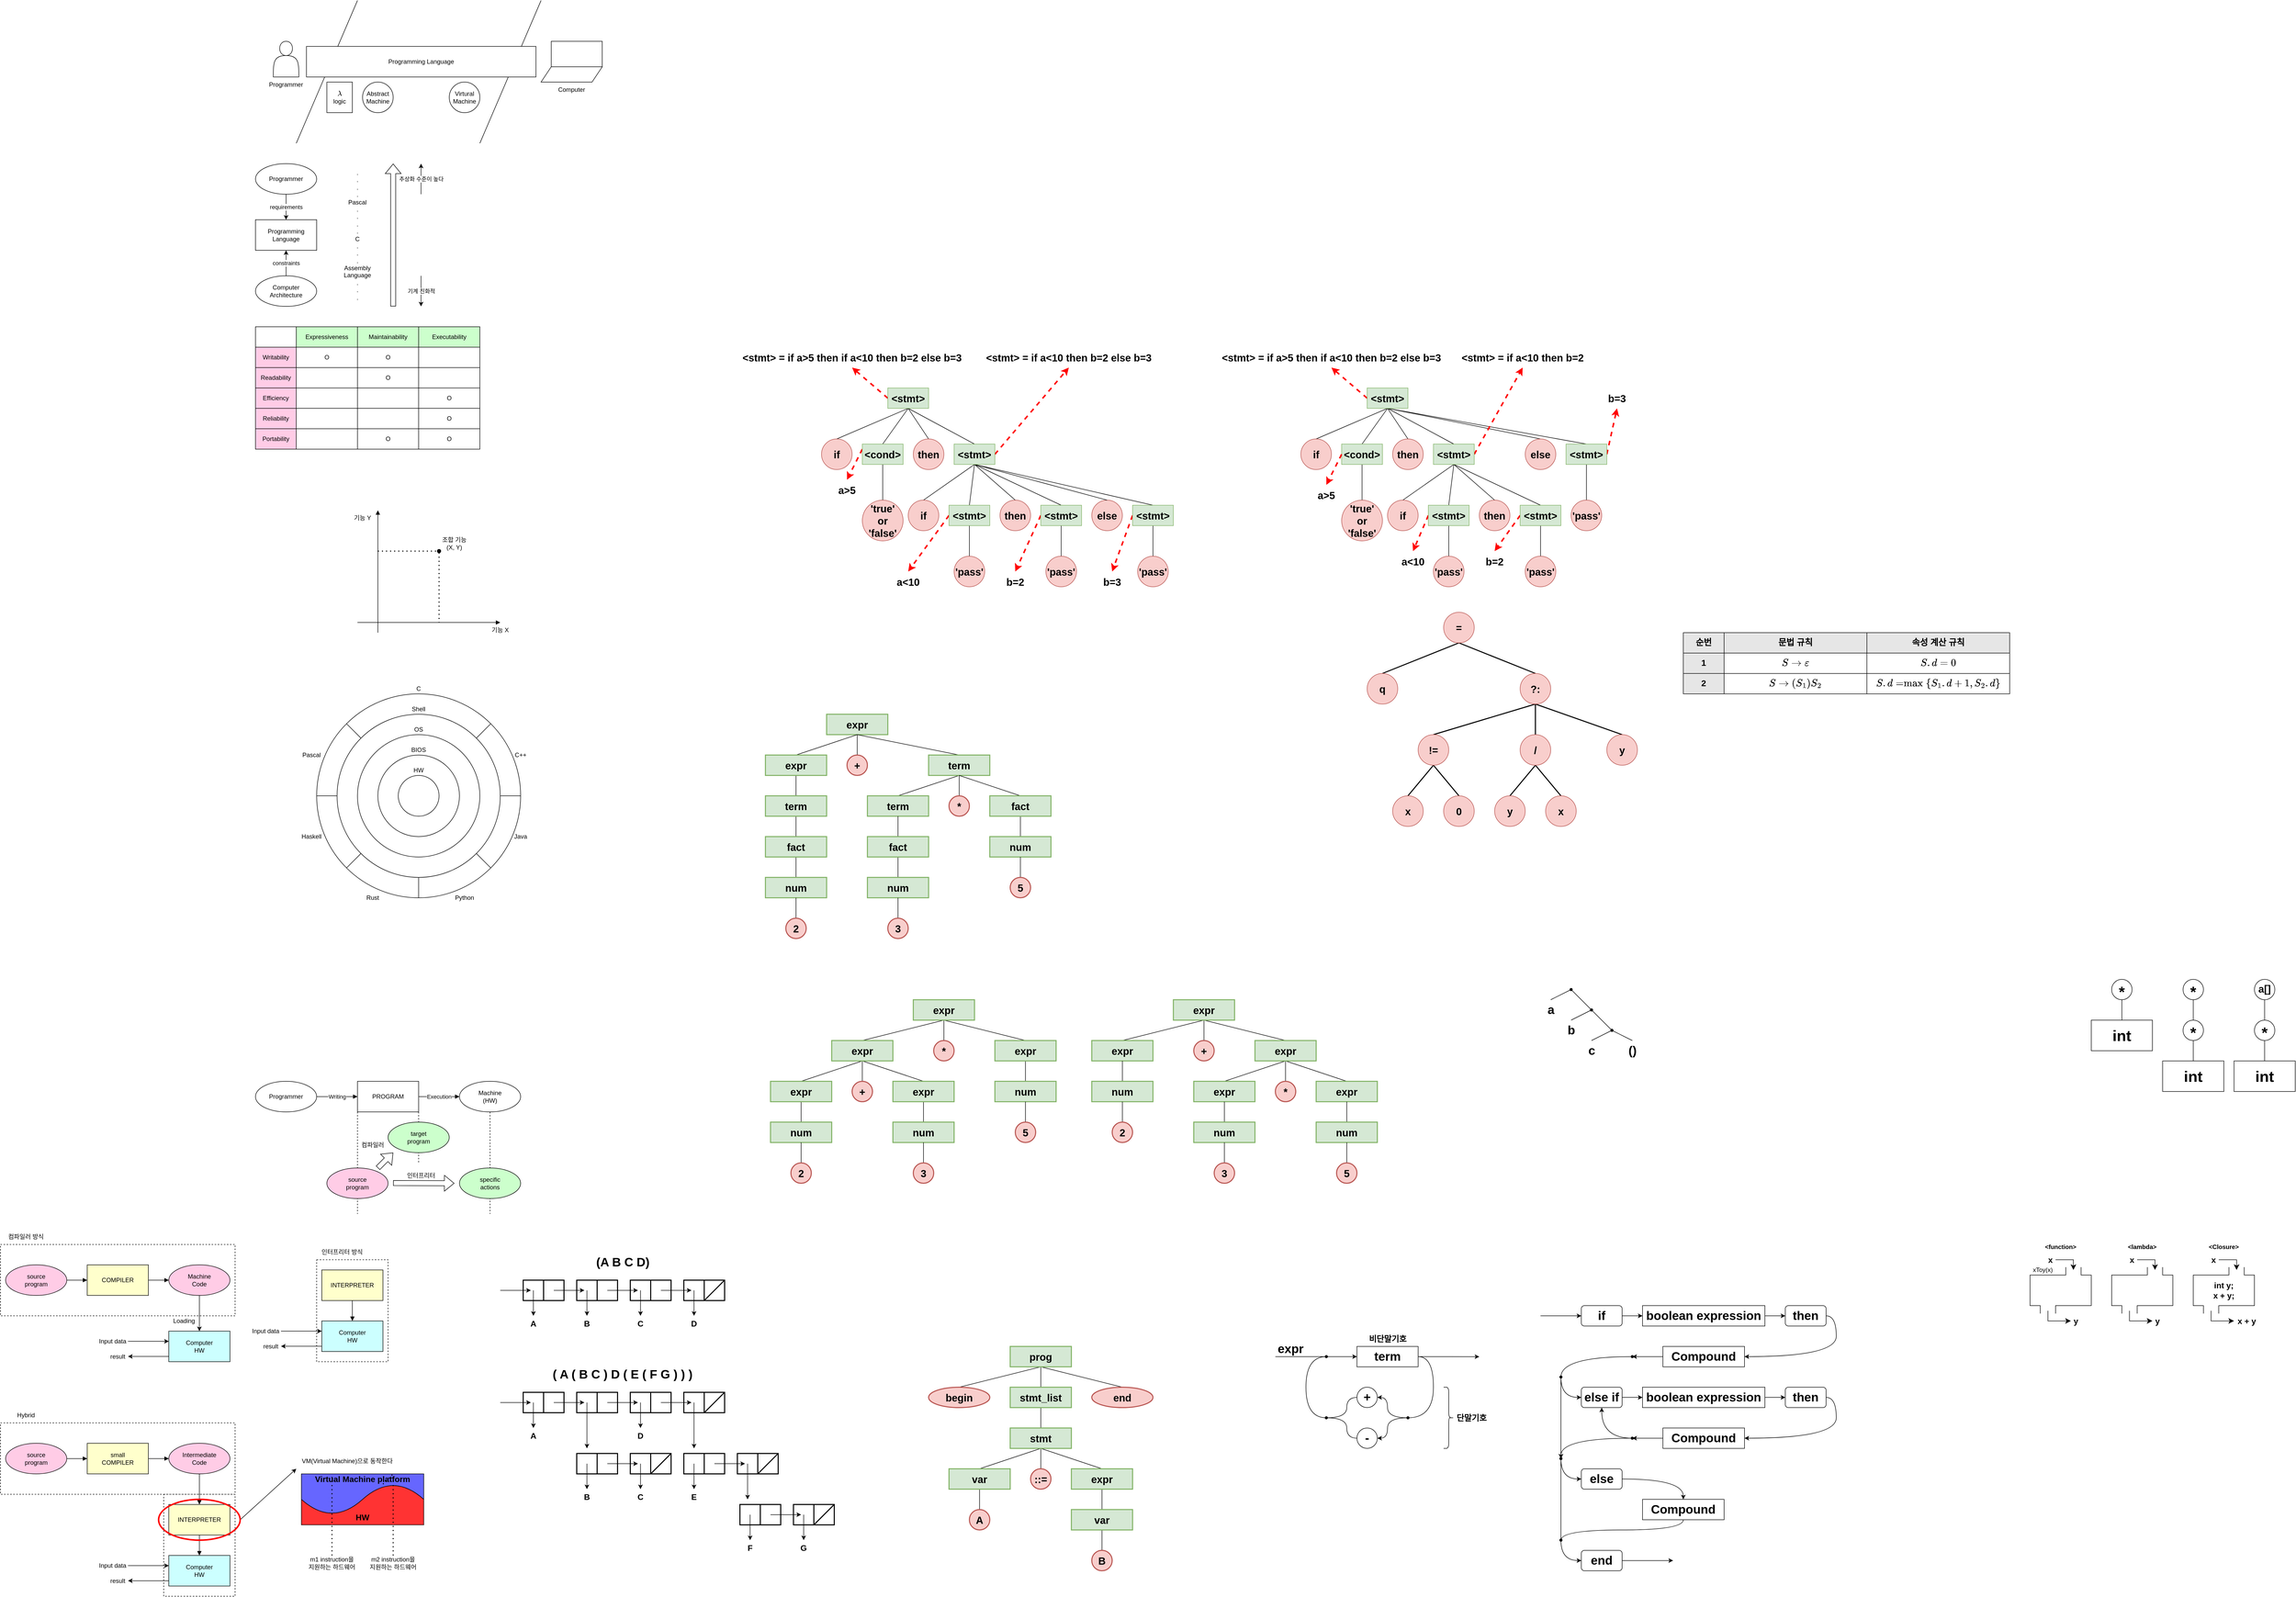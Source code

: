 <mxfile version="21.2.8" type="device">
  <diagram name="Page-1" id="uAzkmh9ahReXTtQtv0_R">
    <mxGraphModel dx="1412" dy="427" grid="1" gridSize="10" guides="1" tooltips="1" connect="1" arrows="1" fold="1" page="1" pageScale="1" pageWidth="850" pageHeight="1100" math="1" shadow="0">
      <root>
        <mxCell id="0" />
        <mxCell id="1" parent="0" />
        <mxCell id="U8oC4eQE81mDvGG4j_8h-63" value="" style="rounded=0;whiteSpace=wrap;html=1;fillColor=none;dashed=1;" parent="1" vertex="1">
          <mxGeometry x="-100" y="3090" width="140" height="200" as="geometry" />
        </mxCell>
        <mxCell id="U8oC4eQE81mDvGG4j_8h-57" value="" style="rounded=0;whiteSpace=wrap;html=1;fillColor=none;dashed=1;" parent="1" vertex="1">
          <mxGeometry x="-420" y="2950" width="460" height="140" as="geometry" />
        </mxCell>
        <mxCell id="U8oC4eQE81mDvGG4j_8h-16" value="" style="ellipse;whiteSpace=wrap;html=1;aspect=fixed;fillColor=none;" parent="1" vertex="1">
          <mxGeometry x="200" y="1520" width="400" height="400" as="geometry" />
        </mxCell>
        <mxCell id="U8oC4eQE81mDvGG4j_8h-14" value="" style="ellipse;whiteSpace=wrap;html=1;aspect=fixed;fillColor=none;" parent="1" vertex="1">
          <mxGeometry x="240" y="1560" width="320" height="320" as="geometry" />
        </mxCell>
        <mxCell id="U8oC4eQE81mDvGG4j_8h-10" value="" style="ellipse;whiteSpace=wrap;html=1;aspect=fixed;fillColor=none;" parent="1" vertex="1">
          <mxGeometry x="280" y="1600" width="240" height="240" as="geometry" />
        </mxCell>
        <mxCell id="vK_7Ngb_AJFYtrCaZxr3-2" value="" style="shape=actor;whiteSpace=wrap;html=1;" parent="1" vertex="1">
          <mxGeometry x="115" y="240" width="50" height="70" as="geometry" />
        </mxCell>
        <mxCell id="vK_7Ngb_AJFYtrCaZxr3-3" value="Programmer" style="text;html=1;strokeColor=none;fillColor=none;align=center;verticalAlign=middle;whiteSpace=wrap;rounded=0;" parent="1" vertex="1">
          <mxGeometry x="110" y="310" width="60" height="30" as="geometry" />
        </mxCell>
        <mxCell id="vK_7Ngb_AJFYtrCaZxr3-4" value="" style="endArrow=none;html=1;rounded=0;" parent="1" edge="1">
          <mxGeometry width="50" height="50" relative="1" as="geometry">
            <mxPoint x="160" y="440" as="sourcePoint" />
            <mxPoint x="280" y="160" as="targetPoint" />
          </mxGeometry>
        </mxCell>
        <mxCell id="vK_7Ngb_AJFYtrCaZxr3-5" value="" style="endArrow=none;html=1;rounded=0;" parent="1" edge="1">
          <mxGeometry width="50" height="50" relative="1" as="geometry">
            <mxPoint x="520" y="440" as="sourcePoint" />
            <mxPoint x="640" y="160" as="targetPoint" />
          </mxGeometry>
        </mxCell>
        <mxCell id="vK_7Ngb_AJFYtrCaZxr3-7" value="" style="shape=parallelogram;perimeter=parallelogramPerimeter;whiteSpace=wrap;html=1;fixedSize=1;rotation=-180;" parent="1" vertex="1">
          <mxGeometry x="640" y="290" width="120" height="30" as="geometry" />
        </mxCell>
        <mxCell id="vK_7Ngb_AJFYtrCaZxr3-9" value="" style="rounded=0;whiteSpace=wrap;html=1;" parent="1" vertex="1">
          <mxGeometry x="660" y="240" width="100" height="50" as="geometry" />
        </mxCell>
        <mxCell id="vK_7Ngb_AJFYtrCaZxr3-10" value="Computer" style="text;html=1;strokeColor=none;fillColor=none;align=center;verticalAlign=middle;whiteSpace=wrap;rounded=0;" parent="1" vertex="1">
          <mxGeometry x="670" y="320" width="60" height="30" as="geometry" />
        </mxCell>
        <mxCell id="vK_7Ngb_AJFYtrCaZxr3-11" value="Programming Language" style="rounded=0;whiteSpace=wrap;html=1;" parent="1" vertex="1">
          <mxGeometry x="180" y="250" width="450" height="60" as="geometry" />
        </mxCell>
        <mxCell id="vK_7Ngb_AJFYtrCaZxr3-13" value="Abstract&lt;br&gt;Machine" style="ellipse;whiteSpace=wrap;html=1;aspect=fixed;" parent="1" vertex="1">
          <mxGeometry x="290" y="320" width="60" height="60" as="geometry" />
        </mxCell>
        <mxCell id="vK_7Ngb_AJFYtrCaZxr3-14" value="Virtural&lt;br&gt;Machine" style="ellipse;whiteSpace=wrap;html=1;aspect=fixed;" parent="1" vertex="1">
          <mxGeometry x="460" y="320" width="60" height="60" as="geometry" />
        </mxCell>
        <mxCell id="vK_7Ngb_AJFYtrCaZxr3-15" value="`\lambda`&lt;br&gt;logic" style="rounded=0;whiteSpace=wrap;html=1;" parent="1" vertex="1">
          <mxGeometry x="220" y="320" width="50" height="60" as="geometry" />
        </mxCell>
        <mxCell id="jz7nRDvIJqr95saMROml-4" value="requirements" style="edgeStyle=orthogonalEdgeStyle;rounded=0;orthogonalLoop=1;jettySize=auto;html=1;" parent="1" source="jz7nRDvIJqr95saMROml-1" target="jz7nRDvIJqr95saMROml-3" edge="1">
          <mxGeometry relative="1" as="geometry" />
        </mxCell>
        <mxCell id="jz7nRDvIJqr95saMROml-1" value="Programmer" style="ellipse;whiteSpace=wrap;html=1;" parent="1" vertex="1">
          <mxGeometry x="80" y="480" width="120" height="60" as="geometry" />
        </mxCell>
        <mxCell id="jz7nRDvIJqr95saMROml-3" value="Programming Language" style="rounded=0;whiteSpace=wrap;html=1;" parent="1" vertex="1">
          <mxGeometry x="80" y="590" width="120" height="60" as="geometry" />
        </mxCell>
        <mxCell id="jz7nRDvIJqr95saMROml-6" value="constraints" style="edgeStyle=orthogonalEdgeStyle;rounded=0;orthogonalLoop=1;jettySize=auto;html=1;" parent="1" source="jz7nRDvIJqr95saMROml-5" target="jz7nRDvIJqr95saMROml-3" edge="1">
          <mxGeometry relative="1" as="geometry" />
        </mxCell>
        <mxCell id="jz7nRDvIJqr95saMROml-5" value="Computer Architecture" style="ellipse;whiteSpace=wrap;html=1;" parent="1" vertex="1">
          <mxGeometry x="80" y="700" width="120" height="60" as="geometry" />
        </mxCell>
        <mxCell id="jz7nRDvIJqr95saMROml-7" value=".&lt;br&gt;.&lt;br&gt;.&lt;br&gt;.&lt;br&gt;Pascal&lt;br&gt;.&lt;br&gt;.&lt;br&gt;.&lt;br&gt;.&lt;br&gt;C&lt;br&gt;.&lt;br&gt;.&lt;br&gt;.&lt;br&gt;Assembly Language&lt;br&gt;.&lt;br&gt;.&lt;br&gt;.&lt;br&gt;" style="text;html=1;strokeColor=none;fillColor=none;align=center;verticalAlign=middle;whiteSpace=wrap;rounded=0;" parent="1" vertex="1">
          <mxGeometry x="240" y="480" width="80" height="280" as="geometry" />
        </mxCell>
        <mxCell id="jz7nRDvIJqr95saMROml-8" value="" style="shape=flexArrow;endArrow=classic;html=1;rounded=0;" parent="1" edge="1">
          <mxGeometry width="50" height="50" relative="1" as="geometry">
            <mxPoint x="350" y="760" as="sourcePoint" />
            <mxPoint x="350" y="480" as="targetPoint" />
          </mxGeometry>
        </mxCell>
        <mxCell id="jz7nRDvIJqr95saMROml-10" value="추상화 수준이 높다" style="endArrow=classic;html=1;rounded=0;" parent="1" edge="1">
          <mxGeometry width="50" height="50" relative="1" as="geometry">
            <mxPoint x="404.67" y="540" as="sourcePoint" />
            <mxPoint x="404.67" y="480" as="targetPoint" />
          </mxGeometry>
        </mxCell>
        <mxCell id="jz7nRDvIJqr95saMROml-11" value="기계 친화적" style="endArrow=classic;html=1;rounded=0;" parent="1" edge="1">
          <mxGeometry width="50" height="50" relative="1" as="geometry">
            <mxPoint x="404.67" y="700" as="sourcePoint" />
            <mxPoint x="404.67" y="760" as="targetPoint" />
          </mxGeometry>
        </mxCell>
        <mxCell id="jz7nRDvIJqr95saMROml-12" value="" style="rounded=0;whiteSpace=wrap;html=1;" parent="1" vertex="1">
          <mxGeometry x="80" y="800" width="80" height="40" as="geometry" />
        </mxCell>
        <mxCell id="jz7nRDvIJqr95saMROml-13" value="Expressiveness" style="rounded=0;whiteSpace=wrap;html=1;fillColor=#CCFFCC;" parent="1" vertex="1">
          <mxGeometry x="160" y="800" width="120" height="40" as="geometry" />
        </mxCell>
        <mxCell id="jz7nRDvIJqr95saMROml-14" value="Maintainability" style="rounded=0;whiteSpace=wrap;html=1;fillColor=#CCFFCC;" parent="1" vertex="1">
          <mxGeometry x="280" y="800" width="120" height="40" as="geometry" />
        </mxCell>
        <mxCell id="jz7nRDvIJqr95saMROml-15" value="Executability" style="rounded=0;whiteSpace=wrap;html=1;fillColor=#CCFFCC;" parent="1" vertex="1">
          <mxGeometry x="400" y="800" width="120" height="40" as="geometry" />
        </mxCell>
        <mxCell id="jz7nRDvIJqr95saMROml-16" value="Writability" style="rounded=0;whiteSpace=wrap;html=1;fillColor=#FFCCE6;" parent="1" vertex="1">
          <mxGeometry x="80" y="840" width="80" height="40" as="geometry" />
        </mxCell>
        <mxCell id="jz7nRDvIJqr95saMROml-17" value="Readability" style="rounded=0;whiteSpace=wrap;html=1;fillColor=#FFCCE6;" parent="1" vertex="1">
          <mxGeometry x="80" y="880" width="80" height="40" as="geometry" />
        </mxCell>
        <mxCell id="jz7nRDvIJqr95saMROml-18" value="Efficiency" style="rounded=0;whiteSpace=wrap;html=1;fillColor=#FFCCE6;" parent="1" vertex="1">
          <mxGeometry x="80" y="920" width="80" height="40" as="geometry" />
        </mxCell>
        <mxCell id="jz7nRDvIJqr95saMROml-19" value="Reliability" style="rounded=0;whiteSpace=wrap;html=1;fillColor=#FFCCE6;" parent="1" vertex="1">
          <mxGeometry x="80" y="960" width="80" height="40" as="geometry" />
        </mxCell>
        <mxCell id="jz7nRDvIJqr95saMROml-20" value="Portability" style="rounded=0;whiteSpace=wrap;html=1;fillColor=#FFCCE6;" parent="1" vertex="1">
          <mxGeometry x="80" y="1000" width="80" height="40" as="geometry" />
        </mxCell>
        <mxCell id="jz7nRDvIJqr95saMROml-21" value="O" style="rounded=0;whiteSpace=wrap;html=1;fillColor=#FFFFFF;" parent="1" vertex="1">
          <mxGeometry x="160" y="840" width="120" height="40" as="geometry" />
        </mxCell>
        <mxCell id="jz7nRDvIJqr95saMROml-22" value="&lt;span style=&quot;color: rgb(0, 0, 0); font-family: Helvetica; font-size: 12px; font-style: normal; font-variant-ligatures: normal; font-variant-caps: normal; font-weight: 400; letter-spacing: normal; orphans: 2; text-align: center; text-indent: 0px; text-transform: none; widows: 2; word-spacing: 0px; -webkit-text-stroke-width: 0px; background-color: rgb(251, 251, 251); text-decoration-thickness: initial; text-decoration-style: initial; text-decoration-color: initial; float: none; display: inline !important;&quot;&gt;O&lt;/span&gt;" style="rounded=0;whiteSpace=wrap;html=1;fillColor=#FFFFFF;" parent="1" vertex="1">
          <mxGeometry x="280" y="840" width="120" height="40" as="geometry" />
        </mxCell>
        <mxCell id="jz7nRDvIJqr95saMROml-23" value="" style="rounded=0;whiteSpace=wrap;html=1;fillColor=#FFFFFF;" parent="1" vertex="1">
          <mxGeometry x="400" y="840" width="120" height="40" as="geometry" />
        </mxCell>
        <mxCell id="jz7nRDvIJqr95saMROml-24" value="" style="rounded=0;whiteSpace=wrap;html=1;fillColor=#FFFFFF;" parent="1" vertex="1">
          <mxGeometry x="160" y="880" width="120" height="40" as="geometry" />
        </mxCell>
        <mxCell id="jz7nRDvIJqr95saMROml-25" value="&lt;span style=&quot;color: rgb(0, 0, 0); font-family: Helvetica; font-size: 12px; font-style: normal; font-variant-ligatures: normal; font-variant-caps: normal; font-weight: 400; letter-spacing: normal; orphans: 2; text-align: center; text-indent: 0px; text-transform: none; widows: 2; word-spacing: 0px; -webkit-text-stroke-width: 0px; background-color: rgb(251, 251, 251); text-decoration-thickness: initial; text-decoration-style: initial; text-decoration-color: initial; float: none; display: inline !important;&quot;&gt;O&lt;/span&gt;" style="rounded=0;whiteSpace=wrap;html=1;fillColor=#FFFFFF;" parent="1" vertex="1">
          <mxGeometry x="280" y="880" width="120" height="40" as="geometry" />
        </mxCell>
        <mxCell id="jz7nRDvIJqr95saMROml-26" value="" style="rounded=0;whiteSpace=wrap;html=1;fillColor=#FFFFFF;" parent="1" vertex="1">
          <mxGeometry x="400" y="880" width="120" height="40" as="geometry" />
        </mxCell>
        <mxCell id="jz7nRDvIJqr95saMROml-27" value="" style="rounded=0;whiteSpace=wrap;html=1;fillColor=#FFFFFF;" parent="1" vertex="1">
          <mxGeometry x="160" y="920" width="120" height="40" as="geometry" />
        </mxCell>
        <mxCell id="jz7nRDvIJqr95saMROml-28" value="" style="rounded=0;whiteSpace=wrap;html=1;fillColor=#FFFFFF;" parent="1" vertex="1">
          <mxGeometry x="280" y="920" width="120" height="40" as="geometry" />
        </mxCell>
        <mxCell id="jz7nRDvIJqr95saMROml-29" value="&lt;span style=&quot;color: rgb(0, 0, 0); font-family: Helvetica; font-size: 12px; font-style: normal; font-variant-ligatures: normal; font-variant-caps: normal; font-weight: 400; letter-spacing: normal; orphans: 2; text-align: center; text-indent: 0px; text-transform: none; widows: 2; word-spacing: 0px; -webkit-text-stroke-width: 0px; background-color: rgb(251, 251, 251); text-decoration-thickness: initial; text-decoration-style: initial; text-decoration-color: initial; float: none; display: inline !important;&quot;&gt;O&lt;/span&gt;" style="rounded=0;whiteSpace=wrap;html=1;fillColor=#FFFFFF;" parent="1" vertex="1">
          <mxGeometry x="400" y="920" width="120" height="40" as="geometry" />
        </mxCell>
        <mxCell id="jz7nRDvIJqr95saMROml-30" value="" style="rounded=0;whiteSpace=wrap;html=1;fillColor=#FFFFFF;" parent="1" vertex="1">
          <mxGeometry x="160" y="960" width="120" height="40" as="geometry" />
        </mxCell>
        <mxCell id="jz7nRDvIJqr95saMROml-31" value="" style="rounded=0;whiteSpace=wrap;html=1;fillColor=#FFFFFF;" parent="1" vertex="1">
          <mxGeometry x="280" y="960" width="120" height="40" as="geometry" />
        </mxCell>
        <mxCell id="jz7nRDvIJqr95saMROml-32" value="&lt;span style=&quot;color: rgb(0, 0, 0); font-family: Helvetica; font-size: 12px; font-style: normal; font-variant-ligatures: normal; font-variant-caps: normal; font-weight: 400; letter-spacing: normal; orphans: 2; text-align: center; text-indent: 0px; text-transform: none; widows: 2; word-spacing: 0px; -webkit-text-stroke-width: 0px; background-color: rgb(251, 251, 251); text-decoration-thickness: initial; text-decoration-style: initial; text-decoration-color: initial; float: none; display: inline !important;&quot;&gt;O&lt;/span&gt;" style="rounded=0;whiteSpace=wrap;html=1;fillColor=#FFFFFF;" parent="1" vertex="1">
          <mxGeometry x="400" y="960" width="120" height="40" as="geometry" />
        </mxCell>
        <mxCell id="jz7nRDvIJqr95saMROml-33" value="" style="rounded=0;whiteSpace=wrap;html=1;fillColor=#FFFFFF;" parent="1" vertex="1">
          <mxGeometry x="160" y="1000" width="120" height="40" as="geometry" />
        </mxCell>
        <mxCell id="jz7nRDvIJqr95saMROml-34" value="&lt;span style=&quot;color: rgb(0, 0, 0); font-family: Helvetica; font-size: 12px; font-style: normal; font-variant-ligatures: normal; font-variant-caps: normal; font-weight: 400; letter-spacing: normal; orphans: 2; text-align: center; text-indent: 0px; text-transform: none; widows: 2; word-spacing: 0px; -webkit-text-stroke-width: 0px; background-color: rgb(251, 251, 251); text-decoration-thickness: initial; text-decoration-style: initial; text-decoration-color: initial; float: none; display: inline !important;&quot;&gt;O&lt;/span&gt;" style="rounded=0;whiteSpace=wrap;html=1;fillColor=#FFFFFF;" parent="1" vertex="1">
          <mxGeometry x="280" y="1000" width="120" height="40" as="geometry" />
        </mxCell>
        <mxCell id="jz7nRDvIJqr95saMROml-35" value="&lt;span style=&quot;color: rgb(0, 0, 0); font-family: Helvetica; font-size: 12px; font-style: normal; font-variant-ligatures: normal; font-variant-caps: normal; font-weight: 400; letter-spacing: normal; orphans: 2; text-align: center; text-indent: 0px; text-transform: none; widows: 2; word-spacing: 0px; -webkit-text-stroke-width: 0px; background-color: rgb(251, 251, 251); text-decoration-thickness: initial; text-decoration-style: initial; text-decoration-color: initial; float: none; display: inline !important;&quot;&gt;O&lt;/span&gt;" style="rounded=0;whiteSpace=wrap;html=1;fillColor=#FFFFFF;" parent="1" vertex="1">
          <mxGeometry x="400" y="1000" width="120" height="40" as="geometry" />
        </mxCell>
        <mxCell id="U8oC4eQE81mDvGG4j_8h-1" value="" style="endArrow=block;html=1;rounded=0;startArrow=none;startFill=0;endFill=1;" parent="1" edge="1">
          <mxGeometry width="50" height="50" relative="1" as="geometry">
            <mxPoint x="280" y="1380" as="sourcePoint" />
            <mxPoint x="560" y="1380" as="targetPoint" />
          </mxGeometry>
        </mxCell>
        <mxCell id="U8oC4eQE81mDvGG4j_8h-2" value="" style="endArrow=none;html=1;rounded=0;startArrow=block;startFill=1;" parent="1" edge="1">
          <mxGeometry width="50" height="50" relative="1" as="geometry">
            <mxPoint x="320" y="1160" as="sourcePoint" />
            <mxPoint x="320" y="1400" as="targetPoint" />
          </mxGeometry>
        </mxCell>
        <mxCell id="U8oC4eQE81mDvGG4j_8h-3" value="기능 X" style="text;html=1;strokeColor=none;fillColor=none;align=center;verticalAlign=middle;whiteSpace=wrap;rounded=0;" parent="1" vertex="1">
          <mxGeometry x="520" y="1380" width="80" height="30" as="geometry" />
        </mxCell>
        <mxCell id="U8oC4eQE81mDvGG4j_8h-4" value="기능 Y" style="text;html=1;strokeColor=none;fillColor=none;align=center;verticalAlign=middle;whiteSpace=wrap;rounded=0;" parent="1" vertex="1">
          <mxGeometry x="250" y="1160" width="80" height="30" as="geometry" />
        </mxCell>
        <mxCell id="U8oC4eQE81mDvGG4j_8h-5" value="" style="endArrow=none;dashed=1;html=1;dashPattern=1 3;strokeWidth=2;rounded=0;" parent="1" edge="1">
          <mxGeometry width="50" height="50" relative="1" as="geometry">
            <mxPoint x="320" y="1240" as="sourcePoint" />
            <mxPoint x="440" y="1240" as="targetPoint" />
          </mxGeometry>
        </mxCell>
        <mxCell id="U8oC4eQE81mDvGG4j_8h-6" value="" style="endArrow=none;dashed=1;html=1;dashPattern=1 3;strokeWidth=2;rounded=0;startArrow=oval;startFill=1;" parent="1" edge="1">
          <mxGeometry width="50" height="50" relative="1" as="geometry">
            <mxPoint x="440" y="1240" as="sourcePoint" />
            <mxPoint x="440" y="1380" as="targetPoint" />
          </mxGeometry>
        </mxCell>
        <mxCell id="U8oC4eQE81mDvGG4j_8h-7" value="조합 기능 (X, Y)" style="text;html=1;strokeColor=none;fillColor=none;align=center;verticalAlign=middle;whiteSpace=wrap;rounded=0;" parent="1" vertex="1">
          <mxGeometry x="440" y="1210" width="60" height="30" as="geometry" />
        </mxCell>
        <mxCell id="U8oC4eQE81mDvGG4j_8h-9" value="" style="ellipse;whiteSpace=wrap;html=1;aspect=fixed;fillColor=none;" parent="1" vertex="1">
          <mxGeometry x="320" y="1640" width="160" height="160" as="geometry" />
        </mxCell>
        <mxCell id="U8oC4eQE81mDvGG4j_8h-8" value="" style="ellipse;whiteSpace=wrap;html=1;aspect=fixed;fillColor=none;" parent="1" vertex="1">
          <mxGeometry x="360" y="1680" width="80" height="80" as="geometry" />
        </mxCell>
        <mxCell id="U8oC4eQE81mDvGG4j_8h-11" value="HW" style="text;html=1;strokeColor=none;fillColor=none;align=center;verticalAlign=middle;whiteSpace=wrap;rounded=0;" parent="1" vertex="1">
          <mxGeometry x="370" y="1660" width="60" height="20" as="geometry" />
        </mxCell>
        <mxCell id="U8oC4eQE81mDvGG4j_8h-12" value="BIOS" style="text;html=1;strokeColor=none;fillColor=none;align=center;verticalAlign=middle;whiteSpace=wrap;rounded=0;" parent="1" vertex="1">
          <mxGeometry x="370" y="1620" width="60" height="20" as="geometry" />
        </mxCell>
        <mxCell id="U8oC4eQE81mDvGG4j_8h-13" value="OS" style="text;html=1;strokeColor=none;fillColor=none;align=center;verticalAlign=middle;whiteSpace=wrap;rounded=0;" parent="1" vertex="1">
          <mxGeometry x="370" y="1580" width="60" height="20" as="geometry" />
        </mxCell>
        <mxCell id="U8oC4eQE81mDvGG4j_8h-15" value="Shell" style="text;html=1;strokeColor=none;fillColor=none;align=center;verticalAlign=middle;whiteSpace=wrap;rounded=0;" parent="1" vertex="1">
          <mxGeometry x="370" y="1540" width="60" height="20" as="geometry" />
        </mxCell>
        <mxCell id="U8oC4eQE81mDvGG4j_8h-17" value="C" style="text;html=1;strokeColor=none;fillColor=none;align=center;verticalAlign=middle;whiteSpace=wrap;rounded=0;" parent="1" vertex="1">
          <mxGeometry x="370" y="1500" width="60" height="20" as="geometry" />
        </mxCell>
        <mxCell id="U8oC4eQE81mDvGG4j_8h-18" value="" style="endArrow=none;html=1;rounded=0;entryX=1;entryY=0;entryDx=0;entryDy=0;exitX=1;exitY=0;exitDx=0;exitDy=0;" parent="1" source="U8oC4eQE81mDvGG4j_8h-14" target="U8oC4eQE81mDvGG4j_8h-16" edge="1">
          <mxGeometry width="50" height="50" relative="1" as="geometry">
            <mxPoint x="520" y="1615" as="sourcePoint" />
            <mxPoint x="570" y="1565" as="targetPoint" />
          </mxGeometry>
        </mxCell>
        <mxCell id="U8oC4eQE81mDvGG4j_8h-20" value="" style="endArrow=none;html=1;rounded=0;entryX=1;entryY=0.5;entryDx=0;entryDy=0;exitX=1;exitY=0.5;exitDx=0;exitDy=0;" parent="1" source="U8oC4eQE81mDvGG4j_8h-14" target="U8oC4eQE81mDvGG4j_8h-16" edge="1">
          <mxGeometry width="50" height="50" relative="1" as="geometry">
            <mxPoint x="523.137" y="1616.863" as="sourcePoint" />
            <mxPoint x="551.421" y="1588.579" as="targetPoint" />
          </mxGeometry>
        </mxCell>
        <mxCell id="U8oC4eQE81mDvGG4j_8h-21" value="" style="endArrow=none;html=1;rounded=0;entryX=1;entryY=1;entryDx=0;entryDy=0;exitX=1;exitY=1;exitDx=0;exitDy=0;" parent="1" source="U8oC4eQE81mDvGG4j_8h-16" target="U8oC4eQE81mDvGG4j_8h-14" edge="1">
          <mxGeometry width="50" height="50" relative="1" as="geometry">
            <mxPoint x="570" y="1730" as="sourcePoint" />
            <mxPoint x="610" y="1730" as="targetPoint" />
          </mxGeometry>
        </mxCell>
        <mxCell id="U8oC4eQE81mDvGG4j_8h-22" value="" style="endArrow=none;html=1;rounded=0;entryX=0.5;entryY=1;entryDx=0;entryDy=0;exitX=0.5;exitY=1;exitDx=0;exitDy=0;" parent="1" source="U8oC4eQE81mDvGG4j_8h-14" target="U8oC4eQE81mDvGG4j_8h-16" edge="1">
          <mxGeometry width="50" height="50" relative="1" as="geometry">
            <mxPoint x="580" y="1740" as="sourcePoint" />
            <mxPoint x="620" y="1740" as="targetPoint" />
          </mxGeometry>
        </mxCell>
        <mxCell id="U8oC4eQE81mDvGG4j_8h-23" value="" style="endArrow=none;html=1;rounded=0;entryX=0;entryY=1;entryDx=0;entryDy=0;exitX=0;exitY=1;exitDx=0;exitDy=0;" parent="1" source="U8oC4eQE81mDvGG4j_8h-16" target="U8oC4eQE81mDvGG4j_8h-14" edge="1">
          <mxGeometry width="50" height="50" relative="1" as="geometry">
            <mxPoint x="590" y="1750" as="sourcePoint" />
            <mxPoint x="630" y="1750" as="targetPoint" />
          </mxGeometry>
        </mxCell>
        <mxCell id="U8oC4eQE81mDvGG4j_8h-24" value="" style="endArrow=none;html=1;rounded=0;entryX=0;entryY=0.5;entryDx=0;entryDy=0;exitX=0;exitY=0.5;exitDx=0;exitDy=0;" parent="1" source="U8oC4eQE81mDvGG4j_8h-14" target="U8oC4eQE81mDvGG4j_8h-16" edge="1">
          <mxGeometry width="50" height="50" relative="1" as="geometry">
            <mxPoint x="600" y="1760" as="sourcePoint" />
            <mxPoint x="640" y="1760" as="targetPoint" />
          </mxGeometry>
        </mxCell>
        <mxCell id="U8oC4eQE81mDvGG4j_8h-25" value="" style="endArrow=none;html=1;rounded=0;entryX=0;entryY=0;entryDx=0;entryDy=0;exitX=0;exitY=0;exitDx=0;exitDy=0;" parent="1" source="U8oC4eQE81mDvGG4j_8h-14" target="U8oC4eQE81mDvGG4j_8h-16" edge="1">
          <mxGeometry width="50" height="50" relative="1" as="geometry">
            <mxPoint x="610" y="1770" as="sourcePoint" />
            <mxPoint x="650" y="1770" as="targetPoint" />
          </mxGeometry>
        </mxCell>
        <mxCell id="U8oC4eQE81mDvGG4j_8h-27" value="C++" style="text;html=1;strokeColor=none;fillColor=none;align=center;verticalAlign=middle;whiteSpace=wrap;rounded=0;" parent="1" vertex="1">
          <mxGeometry x="570" y="1630" width="60" height="20" as="geometry" />
        </mxCell>
        <mxCell id="U8oC4eQE81mDvGG4j_8h-28" value="Java" style="text;html=1;strokeColor=none;fillColor=none;align=center;verticalAlign=middle;whiteSpace=wrap;rounded=0;" parent="1" vertex="1">
          <mxGeometry x="570" y="1790" width="60" height="20" as="geometry" />
        </mxCell>
        <mxCell id="U8oC4eQE81mDvGG4j_8h-29" value="Python" style="text;html=1;strokeColor=none;fillColor=none;align=center;verticalAlign=middle;whiteSpace=wrap;rounded=0;" parent="1" vertex="1">
          <mxGeometry x="460" y="1910" width="60" height="20" as="geometry" />
        </mxCell>
        <mxCell id="U8oC4eQE81mDvGG4j_8h-30" value="Rust" style="text;html=1;strokeColor=none;fillColor=none;align=center;verticalAlign=middle;whiteSpace=wrap;rounded=0;" parent="1" vertex="1">
          <mxGeometry x="280" y="1910" width="60" height="20" as="geometry" />
        </mxCell>
        <mxCell id="U8oC4eQE81mDvGG4j_8h-31" value="Haskell" style="text;html=1;strokeColor=none;fillColor=none;align=center;verticalAlign=middle;whiteSpace=wrap;rounded=0;" parent="1" vertex="1">
          <mxGeometry x="160" y="1790" width="60" height="20" as="geometry" />
        </mxCell>
        <mxCell id="U8oC4eQE81mDvGG4j_8h-32" value="Pascal" style="text;html=1;strokeColor=none;fillColor=none;align=center;verticalAlign=middle;whiteSpace=wrap;rounded=0;" parent="1" vertex="1">
          <mxGeometry x="160" y="1630" width="60" height="20" as="geometry" />
        </mxCell>
        <mxCell id="U8oC4eQE81mDvGG4j_8h-36" value="Writing" style="edgeStyle=orthogonalEdgeStyle;rounded=0;orthogonalLoop=1;jettySize=auto;html=1;startArrow=none;startFill=0;endArrow=block;endFill=1;" parent="1" source="U8oC4eQE81mDvGG4j_8h-34" target="U8oC4eQE81mDvGG4j_8h-35" edge="1">
          <mxGeometry relative="1" as="geometry" />
        </mxCell>
        <mxCell id="U8oC4eQE81mDvGG4j_8h-34" value="Programmer" style="ellipse;whiteSpace=wrap;html=1;fillColor=none;" parent="1" vertex="1">
          <mxGeometry x="80" y="2280" width="120" height="60" as="geometry" />
        </mxCell>
        <mxCell id="U8oC4eQE81mDvGG4j_8h-38" value="Execution" style="edgeStyle=orthogonalEdgeStyle;rounded=0;orthogonalLoop=1;jettySize=auto;html=1;startArrow=none;startFill=0;endArrow=block;endFill=1;" parent="1" source="U8oC4eQE81mDvGG4j_8h-35" target="U8oC4eQE81mDvGG4j_8h-37" edge="1">
          <mxGeometry relative="1" as="geometry" />
        </mxCell>
        <mxCell id="U8oC4eQE81mDvGG4j_8h-39" style="edgeStyle=orthogonalEdgeStyle;rounded=0;orthogonalLoop=1;jettySize=auto;html=1;exitX=0;exitY=1;exitDx=0;exitDy=0;startArrow=none;startFill=0;endArrow=none;endFill=0;dashed=1;" parent="1" source="U8oC4eQE81mDvGG4j_8h-35" edge="1">
          <mxGeometry relative="1" as="geometry">
            <mxPoint x="280" y="2540" as="targetPoint" />
          </mxGeometry>
        </mxCell>
        <mxCell id="U8oC4eQE81mDvGG4j_8h-41" style="edgeStyle=orthogonalEdgeStyle;rounded=0;orthogonalLoop=1;jettySize=auto;html=1;exitX=1;exitY=1;exitDx=0;exitDy=0;dashed=1;startArrow=none;startFill=0;endArrow=none;endFill=0;" parent="1" source="U8oC4eQE81mDvGG4j_8h-35" edge="1">
          <mxGeometry relative="1" as="geometry">
            <mxPoint x="400" y="2440" as="targetPoint" />
          </mxGeometry>
        </mxCell>
        <mxCell id="U8oC4eQE81mDvGG4j_8h-35" value="PROGRAM" style="rounded=0;whiteSpace=wrap;html=1;fillColor=none;" parent="1" vertex="1">
          <mxGeometry x="280" y="2280" width="120" height="60" as="geometry" />
        </mxCell>
        <mxCell id="U8oC4eQE81mDvGG4j_8h-44" style="edgeStyle=orthogonalEdgeStyle;rounded=0;orthogonalLoop=1;jettySize=auto;html=1;exitX=0.5;exitY=1;exitDx=0;exitDy=0;startArrow=none;startFill=0;endArrow=none;endFill=0;dashed=1;" parent="1" source="U8oC4eQE81mDvGG4j_8h-37" edge="1">
          <mxGeometry relative="1" as="geometry">
            <mxPoint x="540" y="2540" as="targetPoint" />
          </mxGeometry>
        </mxCell>
        <mxCell id="U8oC4eQE81mDvGG4j_8h-37" value="Machine&lt;br&gt;(HW)" style="ellipse;whiteSpace=wrap;html=1;fillColor=none;" parent="1" vertex="1">
          <mxGeometry x="480" y="2280" width="120" height="60" as="geometry" />
        </mxCell>
        <mxCell id="U8oC4eQE81mDvGG4j_8h-40" value="source&lt;br&gt;program" style="ellipse;whiteSpace=wrap;html=1;fillColor=#FFCCE6;" parent="1" vertex="1">
          <mxGeometry x="220" y="2450" width="120" height="60" as="geometry" />
        </mxCell>
        <mxCell id="U8oC4eQE81mDvGG4j_8h-42" value="target&lt;br&gt;program" style="ellipse;whiteSpace=wrap;html=1;fillColor=#CCFFCC;" parent="1" vertex="1">
          <mxGeometry x="340" y="2360" width="120" height="60" as="geometry" />
        </mxCell>
        <mxCell id="U8oC4eQE81mDvGG4j_8h-43" value="" style="shape=flexArrow;endArrow=classic;html=1;rounded=0;" parent="1" edge="1">
          <mxGeometry width="50" height="50" relative="1" as="geometry">
            <mxPoint x="320" y="2450" as="sourcePoint" />
            <mxPoint x="350" y="2420" as="targetPoint" />
          </mxGeometry>
        </mxCell>
        <mxCell id="U8oC4eQE81mDvGG4j_8h-45" value="specific&lt;br&gt;actions" style="ellipse;whiteSpace=wrap;html=1;fillColor=#CCFFCC;" parent="1" vertex="1">
          <mxGeometry x="480" y="2450" width="120" height="60" as="geometry" />
        </mxCell>
        <mxCell id="U8oC4eQE81mDvGG4j_8h-46" value="" style="shape=flexArrow;endArrow=classic;html=1;rounded=0;" parent="1" edge="1">
          <mxGeometry width="50" height="50" relative="1" as="geometry">
            <mxPoint x="350" y="2479.52" as="sourcePoint" />
            <mxPoint x="470" y="2480" as="targetPoint" />
          </mxGeometry>
        </mxCell>
        <mxCell id="U8oC4eQE81mDvGG4j_8h-48" value="컴파일러" style="text;html=1;strokeColor=none;fillColor=none;align=center;verticalAlign=middle;whiteSpace=wrap;rounded=0;" parent="1" vertex="1">
          <mxGeometry x="280" y="2390" width="60" height="30" as="geometry" />
        </mxCell>
        <mxCell id="U8oC4eQE81mDvGG4j_8h-49" value="인터프리터" style="text;html=1;strokeColor=none;fillColor=none;align=center;verticalAlign=middle;whiteSpace=wrap;rounded=0;" parent="1" vertex="1">
          <mxGeometry x="375" y="2450" width="60" height="30" as="geometry" />
        </mxCell>
        <mxCell id="U8oC4eQE81mDvGG4j_8h-54" value="" style="edgeStyle=orthogonalEdgeStyle;rounded=0;orthogonalLoop=1;jettySize=auto;html=1;startArrow=none;startFill=0;endArrow=block;endFill=1;" parent="1" source="U8oC4eQE81mDvGG4j_8h-51" target="U8oC4eQE81mDvGG4j_8h-52" edge="1">
          <mxGeometry relative="1" as="geometry" />
        </mxCell>
        <mxCell id="U8oC4eQE81mDvGG4j_8h-51" value="source&lt;br&gt;program" style="ellipse;whiteSpace=wrap;html=1;fillColor=#FFCCE6;" parent="1" vertex="1">
          <mxGeometry x="-410" y="2990" width="120" height="60" as="geometry" />
        </mxCell>
        <mxCell id="U8oC4eQE81mDvGG4j_8h-56" value="" style="edgeStyle=orthogonalEdgeStyle;rounded=0;orthogonalLoop=1;jettySize=auto;html=1;startArrow=none;startFill=0;endArrow=block;endFill=1;" parent="1" source="U8oC4eQE81mDvGG4j_8h-52" target="U8oC4eQE81mDvGG4j_8h-55" edge="1">
          <mxGeometry relative="1" as="geometry" />
        </mxCell>
        <mxCell id="U8oC4eQE81mDvGG4j_8h-52" value="small&lt;br&gt;COMPILER" style="rounded=0;whiteSpace=wrap;html=1;fillColor=#FFFFCC;" parent="1" vertex="1">
          <mxGeometry x="-250" y="2990" width="120" height="60" as="geometry" />
        </mxCell>
        <mxCell id="U8oC4eQE81mDvGG4j_8h-60" value="" style="edgeStyle=orthogonalEdgeStyle;rounded=0;orthogonalLoop=1;jettySize=auto;html=1;startArrow=none;startFill=0;endArrow=block;endFill=1;" parent="1" source="U8oC4eQE81mDvGG4j_8h-55" target="U8oC4eQE81mDvGG4j_8h-59" edge="1">
          <mxGeometry relative="1" as="geometry" />
        </mxCell>
        <mxCell id="U8oC4eQE81mDvGG4j_8h-55" value="Intermediate&lt;br&gt;Code" style="ellipse;whiteSpace=wrap;html=1;fillColor=#FFCCE6;" parent="1" vertex="1">
          <mxGeometry x="-90" y="2990" width="120" height="60" as="geometry" />
        </mxCell>
        <mxCell id="U8oC4eQE81mDvGG4j_8h-58" value="Hybrid" style="text;html=1;strokeColor=none;fillColor=none;align=center;verticalAlign=middle;whiteSpace=wrap;rounded=0;" parent="1" vertex="1">
          <mxGeometry x="-420" y="2920" width="100" height="30" as="geometry" />
        </mxCell>
        <mxCell id="U8oC4eQE81mDvGG4j_8h-62" value="" style="edgeStyle=orthogonalEdgeStyle;rounded=0;orthogonalLoop=1;jettySize=auto;html=1;startArrow=none;startFill=0;endArrow=block;endFill=1;" parent="1" source="U8oC4eQE81mDvGG4j_8h-59" target="U8oC4eQE81mDvGG4j_8h-61" edge="1">
          <mxGeometry relative="1" as="geometry" />
        </mxCell>
        <mxCell id="U8oC4eQE81mDvGG4j_8h-59" value="INTERPRETER" style="rounded=0;whiteSpace=wrap;html=1;fillColor=#FFFFCC;" parent="1" vertex="1">
          <mxGeometry x="-90" y="3110" width="120" height="60" as="geometry" />
        </mxCell>
        <mxCell id="U8oC4eQE81mDvGG4j_8h-61" value="Computer&lt;br&gt;HW" style="rounded=0;whiteSpace=wrap;html=1;fillColor=#CCFFFF;" parent="1" vertex="1">
          <mxGeometry x="-90" y="3210" width="120" height="60" as="geometry" />
        </mxCell>
        <mxCell id="U8oC4eQE81mDvGG4j_8h-65" value="" style="endArrow=classic;html=1;rounded=0;" parent="1" edge="1">
          <mxGeometry width="50" height="50" relative="1" as="geometry">
            <mxPoint x="-170" y="3230" as="sourcePoint" />
            <mxPoint x="-90" y="3230" as="targetPoint" />
          </mxGeometry>
        </mxCell>
        <mxCell id="U8oC4eQE81mDvGG4j_8h-66" value="Input data" style="text;html=1;strokeColor=none;fillColor=none;align=center;verticalAlign=middle;whiteSpace=wrap;rounded=0;" parent="1" vertex="1">
          <mxGeometry x="-230" y="3220" width="60" height="20" as="geometry" />
        </mxCell>
        <mxCell id="U8oC4eQE81mDvGG4j_8h-67" value="" style="endArrow=classic;html=1;rounded=0;" parent="1" edge="1">
          <mxGeometry width="50" height="50" relative="1" as="geometry">
            <mxPoint x="-90" y="3259.66" as="sourcePoint" />
            <mxPoint x="-170" y="3259.66" as="targetPoint" />
          </mxGeometry>
        </mxCell>
        <mxCell id="U8oC4eQE81mDvGG4j_8h-68" value="result" style="text;html=1;strokeColor=none;fillColor=none;align=center;verticalAlign=middle;whiteSpace=wrap;rounded=0;" parent="1" vertex="1">
          <mxGeometry x="-210" y="3250" width="40" height="20" as="geometry" />
        </mxCell>
        <mxCell id="dMUM4KrEvfkpjap-2oGe-1" value="" style="rounded=0;whiteSpace=wrap;html=1;fillColor=none;dashed=1;" parent="1" vertex="1">
          <mxGeometry x="200" y="2630" width="140" height="200" as="geometry" />
        </mxCell>
        <mxCell id="dMUM4KrEvfkpjap-2oGe-2" value="" style="edgeStyle=orthogonalEdgeStyle;rounded=0;orthogonalLoop=1;jettySize=auto;html=1;startArrow=none;startFill=0;endArrow=block;endFill=1;" parent="1" source="dMUM4KrEvfkpjap-2oGe-3" target="dMUM4KrEvfkpjap-2oGe-4" edge="1">
          <mxGeometry relative="1" as="geometry" />
        </mxCell>
        <mxCell id="dMUM4KrEvfkpjap-2oGe-3" value="INTERPRETER" style="rounded=0;whiteSpace=wrap;html=1;fillColor=#FFFFCC;" parent="1" vertex="1">
          <mxGeometry x="210" y="2650" width="120" height="60" as="geometry" />
        </mxCell>
        <mxCell id="dMUM4KrEvfkpjap-2oGe-4" value="Computer&lt;br&gt;HW" style="rounded=0;whiteSpace=wrap;html=1;fillColor=#CCFFFF;" parent="1" vertex="1">
          <mxGeometry x="210" y="2750" width="120" height="60" as="geometry" />
        </mxCell>
        <mxCell id="dMUM4KrEvfkpjap-2oGe-5" value="인터프리터 방식" style="text;html=1;strokeColor=none;fillColor=none;align=center;verticalAlign=middle;whiteSpace=wrap;rounded=0;" parent="1" vertex="1">
          <mxGeometry x="200" y="2600" width="100" height="30" as="geometry" />
        </mxCell>
        <mxCell id="dMUM4KrEvfkpjap-2oGe-6" value="" style="endArrow=classic;html=1;rounded=0;" parent="1" edge="1">
          <mxGeometry width="50" height="50" relative="1" as="geometry">
            <mxPoint x="130" y="2770" as="sourcePoint" />
            <mxPoint x="210" y="2770" as="targetPoint" />
          </mxGeometry>
        </mxCell>
        <mxCell id="dMUM4KrEvfkpjap-2oGe-7" value="Input data" style="text;html=1;strokeColor=none;fillColor=none;align=center;verticalAlign=middle;whiteSpace=wrap;rounded=0;" parent="1" vertex="1">
          <mxGeometry x="70" y="2760" width="60" height="20" as="geometry" />
        </mxCell>
        <mxCell id="dMUM4KrEvfkpjap-2oGe-8" value="" style="endArrow=classic;html=1;rounded=0;" parent="1" edge="1">
          <mxGeometry width="50" height="50" relative="1" as="geometry">
            <mxPoint x="210" y="2799.66" as="sourcePoint" />
            <mxPoint x="130" y="2799.66" as="targetPoint" />
          </mxGeometry>
        </mxCell>
        <mxCell id="dMUM4KrEvfkpjap-2oGe-9" value="result" style="text;html=1;strokeColor=none;fillColor=none;align=center;verticalAlign=middle;whiteSpace=wrap;rounded=0;" parent="1" vertex="1">
          <mxGeometry x="90" y="2790" width="40" height="20" as="geometry" />
        </mxCell>
        <mxCell id="dMUM4KrEvfkpjap-2oGe-10" value="" style="rounded=0;whiteSpace=wrap;html=1;fillColor=none;dashed=1;" parent="1" vertex="1">
          <mxGeometry x="-420" y="2600" width="460" height="140" as="geometry" />
        </mxCell>
        <mxCell id="dMUM4KrEvfkpjap-2oGe-11" value="" style="edgeStyle=orthogonalEdgeStyle;rounded=0;orthogonalLoop=1;jettySize=auto;html=1;startArrow=none;startFill=0;endArrow=block;endFill=1;" parent="1" source="dMUM4KrEvfkpjap-2oGe-12" target="dMUM4KrEvfkpjap-2oGe-14" edge="1">
          <mxGeometry relative="1" as="geometry" />
        </mxCell>
        <mxCell id="dMUM4KrEvfkpjap-2oGe-12" value="source&lt;br&gt;program" style="ellipse;whiteSpace=wrap;html=1;fillColor=#FFCCE6;" parent="1" vertex="1">
          <mxGeometry x="-410" y="2640" width="120" height="60" as="geometry" />
        </mxCell>
        <mxCell id="dMUM4KrEvfkpjap-2oGe-13" value="" style="edgeStyle=orthogonalEdgeStyle;rounded=0;orthogonalLoop=1;jettySize=auto;html=1;startArrow=none;startFill=0;endArrow=block;endFill=1;" parent="1" source="dMUM4KrEvfkpjap-2oGe-14" target="dMUM4KrEvfkpjap-2oGe-15" edge="1">
          <mxGeometry relative="1" as="geometry" />
        </mxCell>
        <mxCell id="dMUM4KrEvfkpjap-2oGe-14" value="COMPILER" style="rounded=0;whiteSpace=wrap;html=1;fillColor=#FFFFCC;" parent="1" vertex="1">
          <mxGeometry x="-250" y="2640" width="120" height="60" as="geometry" />
        </mxCell>
        <mxCell id="dMUM4KrEvfkpjap-2oGe-22" style="edgeStyle=orthogonalEdgeStyle;rounded=0;orthogonalLoop=1;jettySize=auto;html=1;exitX=0.5;exitY=1;exitDx=0;exitDy=0;entryX=0.5;entryY=0;entryDx=0;entryDy=0;" parent="1" source="dMUM4KrEvfkpjap-2oGe-15" target="dMUM4KrEvfkpjap-2oGe-17" edge="1">
          <mxGeometry relative="1" as="geometry" />
        </mxCell>
        <mxCell id="dMUM4KrEvfkpjap-2oGe-15" value="Machine&lt;br&gt;Code" style="ellipse;whiteSpace=wrap;html=1;fillColor=#FFCCE6;" parent="1" vertex="1">
          <mxGeometry x="-90" y="2640" width="120" height="60" as="geometry" />
        </mxCell>
        <mxCell id="dMUM4KrEvfkpjap-2oGe-16" value="컴파일러 방식" style="text;html=1;strokeColor=none;fillColor=none;align=center;verticalAlign=middle;whiteSpace=wrap;rounded=0;" parent="1" vertex="1">
          <mxGeometry x="-420" y="2570" width="100" height="30" as="geometry" />
        </mxCell>
        <mxCell id="dMUM4KrEvfkpjap-2oGe-17" value="Computer&lt;br&gt;HW" style="rounded=0;whiteSpace=wrap;html=1;fillColor=#CCFFFF;" parent="1" vertex="1">
          <mxGeometry x="-90" y="2770" width="120" height="60" as="geometry" />
        </mxCell>
        <mxCell id="dMUM4KrEvfkpjap-2oGe-18" value="" style="endArrow=classic;html=1;rounded=0;" parent="1" edge="1">
          <mxGeometry width="50" height="50" relative="1" as="geometry">
            <mxPoint x="-170" y="2790" as="sourcePoint" />
            <mxPoint x="-90" y="2790" as="targetPoint" />
          </mxGeometry>
        </mxCell>
        <mxCell id="dMUM4KrEvfkpjap-2oGe-19" value="Input data" style="text;html=1;strokeColor=none;fillColor=none;align=center;verticalAlign=middle;whiteSpace=wrap;rounded=0;" parent="1" vertex="1">
          <mxGeometry x="-230" y="2780" width="60" height="20" as="geometry" />
        </mxCell>
        <mxCell id="dMUM4KrEvfkpjap-2oGe-20" value="" style="endArrow=classic;html=1;rounded=0;" parent="1" edge="1">
          <mxGeometry width="50" height="50" relative="1" as="geometry">
            <mxPoint x="-90" y="2819.66" as="sourcePoint" />
            <mxPoint x="-170" y="2819.66" as="targetPoint" />
          </mxGeometry>
        </mxCell>
        <mxCell id="dMUM4KrEvfkpjap-2oGe-21" value="result" style="text;html=1;strokeColor=none;fillColor=none;align=center;verticalAlign=middle;whiteSpace=wrap;rounded=0;" parent="1" vertex="1">
          <mxGeometry x="-210" y="2810" width="40" height="20" as="geometry" />
        </mxCell>
        <mxCell id="dMUM4KrEvfkpjap-2oGe-23" value="Loading" style="text;html=1;strokeColor=none;fillColor=none;align=center;verticalAlign=middle;whiteSpace=wrap;rounded=0;" parent="1" vertex="1">
          <mxGeometry x="-90" y="2735" width="60" height="30" as="geometry" />
        </mxCell>
        <mxCell id="dMUM4KrEvfkpjap-2oGe-25" style="rounded=0;orthogonalLoop=1;jettySize=auto;html=1;exitX=1;exitY=0.5;exitDx=0;exitDy=0;" parent="1" source="dMUM4KrEvfkpjap-2oGe-24" edge="1">
          <mxGeometry relative="1" as="geometry">
            <mxPoint x="160" y="3040" as="targetPoint" />
          </mxGeometry>
        </mxCell>
        <mxCell id="dMUM4KrEvfkpjap-2oGe-24" value="" style="ellipse;whiteSpace=wrap;html=1;fillColor=none;strokeColor=#FF0000;strokeWidth=3;" parent="1" vertex="1">
          <mxGeometry x="-110" y="3100" width="160" height="80" as="geometry" />
        </mxCell>
        <mxCell id="dMUM4KrEvfkpjap-2oGe-26" value="VM(Virtual Machine)으로 동작한다" style="text;html=1;strokeColor=none;fillColor=none;align=center;verticalAlign=middle;whiteSpace=wrap;rounded=0;" parent="1" vertex="1">
          <mxGeometry x="160" y="3010" width="200" height="30" as="geometry" />
        </mxCell>
        <mxCell id="dMUM4KrEvfkpjap-2oGe-27" value="Virtual Machine platform" style="shape=document;whiteSpace=wrap;html=1;boundedLbl=1;strokeColor=#000000;strokeWidth=1;fillColor=#6666FF;size=0.75;fontStyle=1;fontSize=16;" parent="1" vertex="1">
          <mxGeometry x="170" y="3050" width="240" height="80" as="geometry" />
        </mxCell>
        <mxCell id="dMUM4KrEvfkpjap-2oGe-30" value="" style="endArrow=none;dashed=1;html=1;dashPattern=1 3;strokeWidth=2;rounded=0;startArrow=none;" parent="1" source="dMUM4KrEvfkpjap-2oGe-33" edge="1">
          <mxGeometry width="50" height="50" relative="1" as="geometry">
            <mxPoint x="350" y="3210" as="sourcePoint" />
            <mxPoint x="350" y="3050" as="targetPoint" />
          </mxGeometry>
        </mxCell>
        <mxCell id="dMUM4KrEvfkpjap-2oGe-31" value="m1 instruction을 지원하는 하드웨어" style="text;html=1;strokeColor=none;fillColor=none;align=center;verticalAlign=middle;whiteSpace=wrap;rounded=0;" parent="1" vertex="1">
          <mxGeometry x="180" y="3210" width="100" height="30" as="geometry" />
        </mxCell>
        <mxCell id="dMUM4KrEvfkpjap-2oGe-33" value="" style="shape=document;whiteSpace=wrap;html=1;boundedLbl=1;strokeColor=#000000;strokeWidth=1;fillColor=#FF3333;size=0.75;fontStyle=1;fontSize=16;rotation=-180;horizontal=1;" parent="1" vertex="1">
          <mxGeometry x="170" y="3070" width="240" height="80" as="geometry" />
        </mxCell>
        <mxCell id="dMUM4KrEvfkpjap-2oGe-29" value="" style="endArrow=none;dashed=1;html=1;dashPattern=1 3;strokeWidth=2;rounded=0;" parent="1" edge="1">
          <mxGeometry width="50" height="50" relative="1" as="geometry">
            <mxPoint x="230" y="3210" as="sourcePoint" />
            <mxPoint x="230" y="3050" as="targetPoint" />
          </mxGeometry>
        </mxCell>
        <mxCell id="dMUM4KrEvfkpjap-2oGe-34" value="" style="endArrow=none;dashed=1;html=1;dashPattern=1 3;strokeWidth=2;rounded=0;entryX=0.75;entryY=0;entryDx=0;entryDy=0;" parent="1" target="dMUM4KrEvfkpjap-2oGe-27" edge="1">
          <mxGeometry width="50" height="50" relative="1" as="geometry">
            <mxPoint x="350" y="3210" as="sourcePoint" />
            <mxPoint x="350" y="3050" as="targetPoint" />
          </mxGeometry>
        </mxCell>
        <mxCell id="dMUM4KrEvfkpjap-2oGe-35" value="HW" style="text;html=1;strokeColor=none;fillColor=none;align=center;verticalAlign=middle;whiteSpace=wrap;rounded=0;fontSize=16;fontStyle=1" parent="1" vertex="1">
          <mxGeometry x="260" y="3120" width="60" height="30" as="geometry" />
        </mxCell>
        <mxCell id="dMUM4KrEvfkpjap-2oGe-37" value="m2 instruction을 지원하는 하드웨어" style="text;html=1;strokeColor=none;fillColor=none;align=center;verticalAlign=middle;whiteSpace=wrap;rounded=0;" parent="1" vertex="1">
          <mxGeometry x="300" y="3210" width="100" height="30" as="geometry" />
        </mxCell>
        <mxCell id="vKUTn9LRvCM_VWT6KSq2-2" value="" style="rounded=0;whiteSpace=wrap;html=1;strokeWidth=2;" parent="1" vertex="1">
          <mxGeometry x="605" y="2670" width="40" height="40" as="geometry" />
        </mxCell>
        <mxCell id="F0TtPb5WLLD8eyOE0Bdh-1" value="" style="endArrow=classic;html=1;rounded=0;" parent="1" edge="1">
          <mxGeometry width="50" height="50" relative="1" as="geometry">
            <mxPoint x="625" y="2690" as="sourcePoint" />
            <mxPoint x="625" y="2740" as="targetPoint" />
          </mxGeometry>
        </mxCell>
        <mxCell id="F0TtPb5WLLD8eyOE0Bdh-2" value="A" style="text;html=1;strokeColor=none;fillColor=none;align=center;verticalAlign=middle;whiteSpace=wrap;rounded=0;fontStyle=1;fontSize=16;" parent="1" vertex="1">
          <mxGeometry x="595" y="2740" width="60" height="30" as="geometry" />
        </mxCell>
        <mxCell id="F0TtPb5WLLD8eyOE0Bdh-11" value="" style="edgeStyle=orthogonalEdgeStyle;rounded=0;orthogonalLoop=1;jettySize=auto;html=1;fontSize=16;" parent="1" source="F0TtPb5WLLD8eyOE0Bdh-3" target="F0TtPb5WLLD8eyOE0Bdh-9" edge="1">
          <mxGeometry relative="1" as="geometry" />
        </mxCell>
        <mxCell id="F0TtPb5WLLD8eyOE0Bdh-3" value="" style="rounded=0;whiteSpace=wrap;html=1;strokeWidth=2;" parent="1" vertex="1">
          <mxGeometry x="645" y="2670" width="40" height="40" as="geometry" />
        </mxCell>
        <mxCell id="F0TtPb5WLLD8eyOE0Bdh-6" value="" style="rounded=0;whiteSpace=wrap;html=1;strokeWidth=2;" parent="1" vertex="1">
          <mxGeometry x="710" y="2670" width="40" height="40" as="geometry" />
        </mxCell>
        <mxCell id="F0TtPb5WLLD8eyOE0Bdh-7" value="" style="endArrow=classic;html=1;rounded=0;" parent="1" edge="1">
          <mxGeometry width="50" height="50" relative="1" as="geometry">
            <mxPoint x="730" y="2690" as="sourcePoint" />
            <mxPoint x="730" y="2740" as="targetPoint" />
          </mxGeometry>
        </mxCell>
        <mxCell id="F0TtPb5WLLD8eyOE0Bdh-8" value="B" style="text;html=1;strokeColor=none;fillColor=none;align=center;verticalAlign=middle;whiteSpace=wrap;rounded=0;fontStyle=1;fontSize=16;" parent="1" vertex="1">
          <mxGeometry x="700" y="2740" width="60" height="30" as="geometry" />
        </mxCell>
        <mxCell id="F0TtPb5WLLD8eyOE0Bdh-9" value="" style="rounded=0;whiteSpace=wrap;html=1;strokeWidth=2;" parent="1" vertex="1">
          <mxGeometry x="750" y="2670" width="40" height="40" as="geometry" />
        </mxCell>
        <mxCell id="F0TtPb5WLLD8eyOE0Bdh-4" value="" style="endArrow=classic;html=1;rounded=0;" parent="1" edge="1">
          <mxGeometry width="50" height="50" relative="1" as="geometry">
            <mxPoint x="665" y="2690" as="sourcePoint" />
            <mxPoint x="725" y="2690" as="targetPoint" />
          </mxGeometry>
        </mxCell>
        <mxCell id="F0TtPb5WLLD8eyOE0Bdh-12" value="" style="rounded=0;whiteSpace=wrap;html=1;strokeWidth=2;" parent="1" vertex="1">
          <mxGeometry x="815" y="2670" width="40" height="40" as="geometry" />
        </mxCell>
        <mxCell id="F0TtPb5WLLD8eyOE0Bdh-13" value="" style="endArrow=classic;html=1;rounded=0;" parent="1" edge="1">
          <mxGeometry width="50" height="50" relative="1" as="geometry">
            <mxPoint x="835" y="2690" as="sourcePoint" />
            <mxPoint x="835" y="2740" as="targetPoint" />
          </mxGeometry>
        </mxCell>
        <mxCell id="F0TtPb5WLLD8eyOE0Bdh-14" value="C" style="text;html=1;strokeColor=none;fillColor=none;align=center;verticalAlign=middle;whiteSpace=wrap;rounded=0;fontStyle=1;fontSize=16;" parent="1" vertex="1">
          <mxGeometry x="805" y="2740" width="60" height="30" as="geometry" />
        </mxCell>
        <mxCell id="F0TtPb5WLLD8eyOE0Bdh-15" value="" style="edgeStyle=orthogonalEdgeStyle;rounded=0;orthogonalLoop=1;jettySize=auto;html=1;fontSize=16;" parent="1" source="F0TtPb5WLLD8eyOE0Bdh-16" target="F0TtPb5WLLD8eyOE0Bdh-20" edge="1">
          <mxGeometry relative="1" as="geometry" />
        </mxCell>
        <mxCell id="F0TtPb5WLLD8eyOE0Bdh-16" value="" style="rounded=0;whiteSpace=wrap;html=1;strokeWidth=2;" parent="1" vertex="1">
          <mxGeometry x="855" y="2670" width="40" height="40" as="geometry" />
        </mxCell>
        <mxCell id="F0TtPb5WLLD8eyOE0Bdh-17" value="" style="rounded=0;whiteSpace=wrap;html=1;strokeWidth=2;" parent="1" vertex="1">
          <mxGeometry x="920" y="2670" width="40" height="40" as="geometry" />
        </mxCell>
        <mxCell id="F0TtPb5WLLD8eyOE0Bdh-18" value="" style="endArrow=classic;html=1;rounded=0;" parent="1" edge="1">
          <mxGeometry width="50" height="50" relative="1" as="geometry">
            <mxPoint x="940" y="2690" as="sourcePoint" />
            <mxPoint x="940" y="2740" as="targetPoint" />
          </mxGeometry>
        </mxCell>
        <mxCell id="F0TtPb5WLLD8eyOE0Bdh-19" value="D" style="text;html=1;strokeColor=none;fillColor=none;align=center;verticalAlign=middle;whiteSpace=wrap;rounded=0;fontStyle=1;fontSize=16;" parent="1" vertex="1">
          <mxGeometry x="910" y="2740" width="60" height="30" as="geometry" />
        </mxCell>
        <mxCell id="F0TtPb5WLLD8eyOE0Bdh-20" value="" style="rounded=0;whiteSpace=wrap;html=1;strokeWidth=2;" parent="1" vertex="1">
          <mxGeometry x="960" y="2670" width="40" height="40" as="geometry" />
        </mxCell>
        <mxCell id="F0TtPb5WLLD8eyOE0Bdh-22" value="" style="endArrow=classic;html=1;rounded=0;" parent="1" edge="1">
          <mxGeometry width="50" height="50" relative="1" as="geometry">
            <mxPoint x="875" y="2690" as="sourcePoint" />
            <mxPoint x="935" y="2690" as="targetPoint" />
          </mxGeometry>
        </mxCell>
        <mxCell id="F0TtPb5WLLD8eyOE0Bdh-10" value="" style="endArrow=classic;html=1;rounded=0;" parent="1" edge="1">
          <mxGeometry width="50" height="50" relative="1" as="geometry">
            <mxPoint x="770" y="2690" as="sourcePoint" />
            <mxPoint x="830" y="2690" as="targetPoint" />
          </mxGeometry>
        </mxCell>
        <mxCell id="F0TtPb5WLLD8eyOE0Bdh-23" style="rounded=0;orthogonalLoop=1;jettySize=auto;html=1;exitX=0;exitY=1;exitDx=0;exitDy=0;entryX=1;entryY=0;entryDx=0;entryDy=0;fontSize=16;endArrow=none;endFill=0;strokeWidth=2;" parent="1" source="F0TtPb5WLLD8eyOE0Bdh-20" target="F0TtPb5WLLD8eyOE0Bdh-20" edge="1">
          <mxGeometry relative="1" as="geometry" />
        </mxCell>
        <mxCell id="F0TtPb5WLLD8eyOE0Bdh-24" value="" style="endArrow=classic;html=1;rounded=0;" parent="1" edge="1">
          <mxGeometry width="50" height="50" relative="1" as="geometry">
            <mxPoint x="560" y="2690" as="sourcePoint" />
            <mxPoint x="620" y="2690" as="targetPoint" />
          </mxGeometry>
        </mxCell>
        <mxCell id="F0TtPb5WLLD8eyOE0Bdh-26" value="(A B C D)" style="text;html=1;strokeColor=none;fillColor=none;align=center;verticalAlign=middle;whiteSpace=wrap;rounded=0;fontSize=24;fontStyle=1" parent="1" vertex="1">
          <mxGeometry x="722.5" y="2620" width="155" height="30" as="geometry" />
        </mxCell>
        <mxCell id="F0TtPb5WLLD8eyOE0Bdh-27" value="" style="rounded=0;whiteSpace=wrap;html=1;strokeWidth=2;" parent="1" vertex="1">
          <mxGeometry x="605" y="2890" width="40" height="40" as="geometry" />
        </mxCell>
        <mxCell id="F0TtPb5WLLD8eyOE0Bdh-28" value="" style="endArrow=classic;html=1;rounded=0;" parent="1" edge="1">
          <mxGeometry width="50" height="50" relative="1" as="geometry">
            <mxPoint x="625" y="2910" as="sourcePoint" />
            <mxPoint x="625" y="2960" as="targetPoint" />
          </mxGeometry>
        </mxCell>
        <mxCell id="F0TtPb5WLLD8eyOE0Bdh-29" value="A" style="text;html=1;strokeColor=none;fillColor=none;align=center;verticalAlign=middle;whiteSpace=wrap;rounded=0;fontStyle=1;fontSize=16;" parent="1" vertex="1">
          <mxGeometry x="595" y="2960" width="60" height="30" as="geometry" />
        </mxCell>
        <mxCell id="F0TtPb5WLLD8eyOE0Bdh-30" value="" style="edgeStyle=orthogonalEdgeStyle;rounded=0;orthogonalLoop=1;jettySize=auto;html=1;fontSize=16;" parent="1" source="F0TtPb5WLLD8eyOE0Bdh-31" target="F0TtPb5WLLD8eyOE0Bdh-35" edge="1">
          <mxGeometry relative="1" as="geometry" />
        </mxCell>
        <mxCell id="F0TtPb5WLLD8eyOE0Bdh-31" value="" style="rounded=0;whiteSpace=wrap;html=1;strokeWidth=2;" parent="1" vertex="1">
          <mxGeometry x="645" y="2890" width="40" height="40" as="geometry" />
        </mxCell>
        <mxCell id="F0TtPb5WLLD8eyOE0Bdh-32" value="" style="rounded=0;whiteSpace=wrap;html=1;strokeWidth=2;" parent="1" vertex="1">
          <mxGeometry x="710" y="2890" width="40" height="40" as="geometry" />
        </mxCell>
        <mxCell id="F0TtPb5WLLD8eyOE0Bdh-33" value="" style="endArrow=classic;html=1;rounded=0;" parent="1" edge="1">
          <mxGeometry width="50" height="50" relative="1" as="geometry">
            <mxPoint x="730" y="2910" as="sourcePoint" />
            <mxPoint x="730" y="3000" as="targetPoint" />
          </mxGeometry>
        </mxCell>
        <mxCell id="F0TtPb5WLLD8eyOE0Bdh-35" value="" style="rounded=0;whiteSpace=wrap;html=1;strokeWidth=2;" parent="1" vertex="1">
          <mxGeometry x="750" y="2890" width="40" height="40" as="geometry" />
        </mxCell>
        <mxCell id="F0TtPb5WLLD8eyOE0Bdh-36" value="" style="endArrow=classic;html=1;rounded=0;" parent="1" edge="1">
          <mxGeometry width="50" height="50" relative="1" as="geometry">
            <mxPoint x="665" y="2910" as="sourcePoint" />
            <mxPoint x="725" y="2910" as="targetPoint" />
          </mxGeometry>
        </mxCell>
        <mxCell id="F0TtPb5WLLD8eyOE0Bdh-37" value="" style="rounded=0;whiteSpace=wrap;html=1;strokeWidth=2;" parent="1" vertex="1">
          <mxGeometry x="815" y="2890" width="40" height="40" as="geometry" />
        </mxCell>
        <mxCell id="F0TtPb5WLLD8eyOE0Bdh-38" value="" style="endArrow=classic;html=1;rounded=0;" parent="1" edge="1">
          <mxGeometry width="50" height="50" relative="1" as="geometry">
            <mxPoint x="835" y="2910" as="sourcePoint" />
            <mxPoint x="835" y="2960" as="targetPoint" />
          </mxGeometry>
        </mxCell>
        <mxCell id="F0TtPb5WLLD8eyOE0Bdh-39" value="D" style="text;html=1;strokeColor=none;fillColor=none;align=center;verticalAlign=middle;whiteSpace=wrap;rounded=0;fontStyle=1;fontSize=16;" parent="1" vertex="1">
          <mxGeometry x="805" y="2960" width="60" height="30" as="geometry" />
        </mxCell>
        <mxCell id="F0TtPb5WLLD8eyOE0Bdh-40" value="" style="edgeStyle=orthogonalEdgeStyle;rounded=0;orthogonalLoop=1;jettySize=auto;html=1;fontSize=16;" parent="1" source="F0TtPb5WLLD8eyOE0Bdh-41" target="F0TtPb5WLLD8eyOE0Bdh-45" edge="1">
          <mxGeometry relative="1" as="geometry" />
        </mxCell>
        <mxCell id="F0TtPb5WLLD8eyOE0Bdh-41" value="" style="rounded=0;whiteSpace=wrap;html=1;strokeWidth=2;" parent="1" vertex="1">
          <mxGeometry x="855" y="2890" width="40" height="40" as="geometry" />
        </mxCell>
        <mxCell id="F0TtPb5WLLD8eyOE0Bdh-42" value="" style="rounded=0;whiteSpace=wrap;html=1;strokeWidth=2;" parent="1" vertex="1">
          <mxGeometry x="920" y="2890" width="40" height="40" as="geometry" />
        </mxCell>
        <mxCell id="F0TtPb5WLLD8eyOE0Bdh-43" value="" style="endArrow=classic;html=1;rounded=0;" parent="1" edge="1">
          <mxGeometry width="50" height="50" relative="1" as="geometry">
            <mxPoint x="940" y="2910" as="sourcePoint" />
            <mxPoint x="940" y="3000" as="targetPoint" />
          </mxGeometry>
        </mxCell>
        <mxCell id="F0TtPb5WLLD8eyOE0Bdh-45" value="" style="rounded=0;whiteSpace=wrap;html=1;strokeWidth=2;" parent="1" vertex="1">
          <mxGeometry x="960" y="2890" width="40" height="40" as="geometry" />
        </mxCell>
        <mxCell id="F0TtPb5WLLD8eyOE0Bdh-46" value="" style="endArrow=classic;html=1;rounded=0;" parent="1" edge="1">
          <mxGeometry width="50" height="50" relative="1" as="geometry">
            <mxPoint x="875" y="2910" as="sourcePoint" />
            <mxPoint x="935" y="2910" as="targetPoint" />
          </mxGeometry>
        </mxCell>
        <mxCell id="F0TtPb5WLLD8eyOE0Bdh-47" value="" style="endArrow=classic;html=1;rounded=0;" parent="1" edge="1">
          <mxGeometry width="50" height="50" relative="1" as="geometry">
            <mxPoint x="770" y="2910" as="sourcePoint" />
            <mxPoint x="830" y="2910" as="targetPoint" />
          </mxGeometry>
        </mxCell>
        <mxCell id="F0TtPb5WLLD8eyOE0Bdh-48" style="rounded=0;orthogonalLoop=1;jettySize=auto;html=1;exitX=0;exitY=1;exitDx=0;exitDy=0;entryX=1;entryY=0;entryDx=0;entryDy=0;fontSize=16;endArrow=none;endFill=0;strokeWidth=2;" parent="1" source="F0TtPb5WLLD8eyOE0Bdh-45" target="F0TtPb5WLLD8eyOE0Bdh-45" edge="1">
          <mxGeometry relative="1" as="geometry" />
        </mxCell>
        <mxCell id="F0TtPb5WLLD8eyOE0Bdh-49" value="" style="endArrow=classic;html=1;rounded=0;" parent="1" edge="1">
          <mxGeometry width="50" height="50" relative="1" as="geometry">
            <mxPoint x="560" y="2910" as="sourcePoint" />
            <mxPoint x="620" y="2910" as="targetPoint" />
          </mxGeometry>
        </mxCell>
        <mxCell id="F0TtPb5WLLD8eyOE0Bdh-50" value="" style="rounded=0;whiteSpace=wrap;html=1;strokeWidth=2;" parent="1" vertex="1">
          <mxGeometry x="710" y="3010" width="40" height="40" as="geometry" />
        </mxCell>
        <mxCell id="F0TtPb5WLLD8eyOE0Bdh-51" value="" style="endArrow=classic;html=1;rounded=0;" parent="1" edge="1">
          <mxGeometry width="50" height="50" relative="1" as="geometry">
            <mxPoint x="730" y="3030" as="sourcePoint" />
            <mxPoint x="730" y="3080" as="targetPoint" />
          </mxGeometry>
        </mxCell>
        <mxCell id="F0TtPb5WLLD8eyOE0Bdh-52" value="B" style="text;html=1;strokeColor=none;fillColor=none;align=center;verticalAlign=middle;whiteSpace=wrap;rounded=0;fontStyle=1;fontSize=16;" parent="1" vertex="1">
          <mxGeometry x="700" y="3080" width="60" height="30" as="geometry" />
        </mxCell>
        <mxCell id="F0TtPb5WLLD8eyOE0Bdh-53" value="" style="edgeStyle=orthogonalEdgeStyle;rounded=0;orthogonalLoop=1;jettySize=auto;html=1;fontSize=16;" parent="1" source="F0TtPb5WLLD8eyOE0Bdh-54" target="F0TtPb5WLLD8eyOE0Bdh-58" edge="1">
          <mxGeometry relative="1" as="geometry" />
        </mxCell>
        <mxCell id="F0TtPb5WLLD8eyOE0Bdh-54" value="" style="rounded=0;whiteSpace=wrap;html=1;strokeWidth=2;" parent="1" vertex="1">
          <mxGeometry x="750" y="3010" width="40" height="40" as="geometry" />
        </mxCell>
        <mxCell id="F0TtPb5WLLD8eyOE0Bdh-55" value="" style="rounded=0;whiteSpace=wrap;html=1;strokeWidth=2;" parent="1" vertex="1">
          <mxGeometry x="815" y="3010" width="40" height="40" as="geometry" />
        </mxCell>
        <mxCell id="F0TtPb5WLLD8eyOE0Bdh-56" value="" style="endArrow=classic;html=1;rounded=0;" parent="1" edge="1">
          <mxGeometry width="50" height="50" relative="1" as="geometry">
            <mxPoint x="835" y="3030" as="sourcePoint" />
            <mxPoint x="835" y="3080" as="targetPoint" />
          </mxGeometry>
        </mxCell>
        <mxCell id="F0TtPb5WLLD8eyOE0Bdh-57" value="C" style="text;html=1;strokeColor=none;fillColor=none;align=center;verticalAlign=middle;whiteSpace=wrap;rounded=0;fontStyle=1;fontSize=16;" parent="1" vertex="1">
          <mxGeometry x="805" y="3080" width="60" height="30" as="geometry" />
        </mxCell>
        <mxCell id="F0TtPb5WLLD8eyOE0Bdh-58" value="" style="rounded=0;whiteSpace=wrap;html=1;strokeWidth=2;" parent="1" vertex="1">
          <mxGeometry x="855" y="3010" width="40" height="40" as="geometry" />
        </mxCell>
        <mxCell id="F0TtPb5WLLD8eyOE0Bdh-59" value="" style="endArrow=classic;html=1;rounded=0;" parent="1" edge="1">
          <mxGeometry width="50" height="50" relative="1" as="geometry">
            <mxPoint x="770" y="3030" as="sourcePoint" />
            <mxPoint x="830" y="3030" as="targetPoint" />
          </mxGeometry>
        </mxCell>
        <mxCell id="F0TtPb5WLLD8eyOE0Bdh-60" style="rounded=0;orthogonalLoop=1;jettySize=auto;html=1;exitX=0;exitY=1;exitDx=0;exitDy=0;entryX=1;entryY=0;entryDx=0;entryDy=0;fontSize=16;endArrow=none;endFill=0;strokeWidth=2;" parent="1" source="F0TtPb5WLLD8eyOE0Bdh-58" target="F0TtPb5WLLD8eyOE0Bdh-58" edge="1">
          <mxGeometry relative="1" as="geometry" />
        </mxCell>
        <mxCell id="F0TtPb5WLLD8eyOE0Bdh-62" value="" style="rounded=0;whiteSpace=wrap;html=1;strokeWidth=2;" parent="1" vertex="1">
          <mxGeometry x="920" y="3010" width="40" height="40" as="geometry" />
        </mxCell>
        <mxCell id="F0TtPb5WLLD8eyOE0Bdh-63" value="" style="endArrow=classic;html=1;rounded=0;" parent="1" edge="1">
          <mxGeometry width="50" height="50" relative="1" as="geometry">
            <mxPoint x="940" y="3030" as="sourcePoint" />
            <mxPoint x="940" y="3080" as="targetPoint" />
          </mxGeometry>
        </mxCell>
        <mxCell id="F0TtPb5WLLD8eyOE0Bdh-64" value="E" style="text;html=1;strokeColor=none;fillColor=none;align=center;verticalAlign=middle;whiteSpace=wrap;rounded=0;fontStyle=1;fontSize=16;" parent="1" vertex="1">
          <mxGeometry x="910" y="3080" width="60" height="30" as="geometry" />
        </mxCell>
        <mxCell id="F0TtPb5WLLD8eyOE0Bdh-65" value="" style="edgeStyle=orthogonalEdgeStyle;rounded=0;orthogonalLoop=1;jettySize=auto;html=1;fontSize=16;" parent="1" source="F0TtPb5WLLD8eyOE0Bdh-66" target="F0TtPb5WLLD8eyOE0Bdh-70" edge="1">
          <mxGeometry relative="1" as="geometry" />
        </mxCell>
        <mxCell id="F0TtPb5WLLD8eyOE0Bdh-66" value="" style="rounded=0;whiteSpace=wrap;html=1;strokeWidth=2;" parent="1" vertex="1">
          <mxGeometry x="960" y="3010" width="40" height="40" as="geometry" />
        </mxCell>
        <mxCell id="F0TtPb5WLLD8eyOE0Bdh-67" value="" style="rounded=0;whiteSpace=wrap;html=1;strokeWidth=2;" parent="1" vertex="1">
          <mxGeometry x="1025" y="3010" width="40" height="40" as="geometry" />
        </mxCell>
        <mxCell id="F0TtPb5WLLD8eyOE0Bdh-68" value="" style="endArrow=classic;html=1;rounded=0;" parent="1" edge="1">
          <mxGeometry width="50" height="50" relative="1" as="geometry">
            <mxPoint x="1045" y="3030" as="sourcePoint" />
            <mxPoint x="1045" y="3100" as="targetPoint" />
          </mxGeometry>
        </mxCell>
        <mxCell id="F0TtPb5WLLD8eyOE0Bdh-70" value="" style="rounded=0;whiteSpace=wrap;html=1;strokeWidth=2;" parent="1" vertex="1">
          <mxGeometry x="1065" y="3010" width="40" height="40" as="geometry" />
        </mxCell>
        <mxCell id="F0TtPb5WLLD8eyOE0Bdh-71" value="" style="endArrow=classic;html=1;rounded=0;" parent="1" edge="1">
          <mxGeometry width="50" height="50" relative="1" as="geometry">
            <mxPoint x="980" y="3030" as="sourcePoint" />
            <mxPoint x="1040" y="3030" as="targetPoint" />
          </mxGeometry>
        </mxCell>
        <mxCell id="F0TtPb5WLLD8eyOE0Bdh-72" style="rounded=0;orthogonalLoop=1;jettySize=auto;html=1;exitX=0;exitY=1;exitDx=0;exitDy=0;entryX=1;entryY=0;entryDx=0;entryDy=0;fontSize=16;endArrow=none;endFill=0;strokeWidth=2;" parent="1" source="F0TtPb5WLLD8eyOE0Bdh-70" target="F0TtPb5WLLD8eyOE0Bdh-70" edge="1">
          <mxGeometry relative="1" as="geometry" />
        </mxCell>
        <mxCell id="F0TtPb5WLLD8eyOE0Bdh-82" value="" style="rounded=0;whiteSpace=wrap;html=1;strokeWidth=2;" parent="1" vertex="1">
          <mxGeometry x="1030" y="3110" width="40" height="40" as="geometry" />
        </mxCell>
        <mxCell id="F0TtPb5WLLD8eyOE0Bdh-83" value="" style="endArrow=classic;html=1;rounded=0;" parent="1" edge="1">
          <mxGeometry width="50" height="50" relative="1" as="geometry">
            <mxPoint x="1050" y="3130" as="sourcePoint" />
            <mxPoint x="1050" y="3180" as="targetPoint" />
          </mxGeometry>
        </mxCell>
        <mxCell id="F0TtPb5WLLD8eyOE0Bdh-84" value="F" style="text;html=1;strokeColor=none;fillColor=none;align=center;verticalAlign=middle;whiteSpace=wrap;rounded=0;fontStyle=1;fontSize=16;" parent="1" vertex="1">
          <mxGeometry x="1020" y="3180" width="60" height="30" as="geometry" />
        </mxCell>
        <mxCell id="F0TtPb5WLLD8eyOE0Bdh-85" value="" style="edgeStyle=orthogonalEdgeStyle;rounded=0;orthogonalLoop=1;jettySize=auto;html=1;fontSize=16;" parent="1" source="F0TtPb5WLLD8eyOE0Bdh-86" target="F0TtPb5WLLD8eyOE0Bdh-89" edge="1">
          <mxGeometry relative="1" as="geometry" />
        </mxCell>
        <mxCell id="F0TtPb5WLLD8eyOE0Bdh-86" value="" style="rounded=0;whiteSpace=wrap;html=1;strokeWidth=2;" parent="1" vertex="1">
          <mxGeometry x="1070" y="3110" width="40" height="40" as="geometry" />
        </mxCell>
        <mxCell id="F0TtPb5WLLD8eyOE0Bdh-87" value="" style="rounded=0;whiteSpace=wrap;html=1;strokeWidth=2;" parent="1" vertex="1">
          <mxGeometry x="1135" y="3110" width="40" height="40" as="geometry" />
        </mxCell>
        <mxCell id="F0TtPb5WLLD8eyOE0Bdh-88" value="" style="endArrow=classic;html=1;rounded=0;" parent="1" edge="1">
          <mxGeometry width="50" height="50" relative="1" as="geometry">
            <mxPoint x="1155" y="3130" as="sourcePoint" />
            <mxPoint x="1155" y="3180" as="targetPoint" />
          </mxGeometry>
        </mxCell>
        <mxCell id="F0TtPb5WLLD8eyOE0Bdh-89" value="" style="rounded=0;whiteSpace=wrap;html=1;strokeWidth=2;" parent="1" vertex="1">
          <mxGeometry x="1175" y="3110" width="40" height="40" as="geometry" />
        </mxCell>
        <mxCell id="F0TtPb5WLLD8eyOE0Bdh-90" value="" style="endArrow=classic;html=1;rounded=0;" parent="1" edge="1">
          <mxGeometry width="50" height="50" relative="1" as="geometry">
            <mxPoint x="1090" y="3130" as="sourcePoint" />
            <mxPoint x="1150" y="3130" as="targetPoint" />
          </mxGeometry>
        </mxCell>
        <mxCell id="F0TtPb5WLLD8eyOE0Bdh-91" style="rounded=0;orthogonalLoop=1;jettySize=auto;html=1;exitX=0;exitY=1;exitDx=0;exitDy=0;entryX=1;entryY=0;entryDx=0;entryDy=0;fontSize=16;endArrow=none;endFill=0;fontStyle=0;strokeWidth=2;" parent="1" source="F0TtPb5WLLD8eyOE0Bdh-89" target="F0TtPb5WLLD8eyOE0Bdh-89" edge="1">
          <mxGeometry relative="1" as="geometry" />
        </mxCell>
        <mxCell id="F0TtPb5WLLD8eyOE0Bdh-92" value="G" style="text;html=1;strokeColor=none;fillColor=none;align=center;verticalAlign=middle;whiteSpace=wrap;rounded=0;fontStyle=1;fontSize=16;" parent="1" vertex="1">
          <mxGeometry x="1125" y="3180" width="60" height="30" as="geometry" />
        </mxCell>
        <mxCell id="F0TtPb5WLLD8eyOE0Bdh-93" value="( A ( B C ) D ( E ( F G ) ) )" style="text;html=1;strokeColor=none;fillColor=none;align=center;verticalAlign=middle;whiteSpace=wrap;rounded=0;fontSize=24;fontStyle=1" parent="1" vertex="1">
          <mxGeometry x="645" y="2840" width="310" height="30" as="geometry" />
        </mxCell>
        <mxCell id="id5l2WUpKiHCcTvq_rWC-10" style="rounded=0;orthogonalLoop=1;jettySize=auto;html=1;exitX=0.5;exitY=1;exitDx=0;exitDy=0;entryX=0.5;entryY=0;entryDx=0;entryDy=0;fontSize=20;endArrow=none;endFill=0;" parent="1" source="id5l2WUpKiHCcTvq_rWC-1" target="id5l2WUpKiHCcTvq_rWC-7" edge="1">
          <mxGeometry relative="1" as="geometry" />
        </mxCell>
        <mxCell id="id5l2WUpKiHCcTvq_rWC-11" style="edgeStyle=none;rounded=0;orthogonalLoop=1;jettySize=auto;html=1;exitX=0.5;exitY=1;exitDx=0;exitDy=0;entryX=0.5;entryY=0;entryDx=0;entryDy=0;fontSize=20;endArrow=none;endFill=0;" parent="1" source="id5l2WUpKiHCcTvq_rWC-1" target="id5l2WUpKiHCcTvq_rWC-2" edge="1">
          <mxGeometry relative="1" as="geometry" />
        </mxCell>
        <mxCell id="id5l2WUpKiHCcTvq_rWC-12" style="edgeStyle=none;rounded=0;orthogonalLoop=1;jettySize=auto;html=1;exitX=0.5;exitY=1;exitDx=0;exitDy=0;entryX=0.5;entryY=0;entryDx=0;entryDy=0;fontSize=20;endArrow=none;endFill=0;" parent="1" source="id5l2WUpKiHCcTvq_rWC-1" target="id5l2WUpKiHCcTvq_rWC-9" edge="1">
          <mxGeometry relative="1" as="geometry" />
        </mxCell>
        <mxCell id="id5l2WUpKiHCcTvq_rWC-1" value="prog" style="rounded=0;whiteSpace=wrap;html=1;fontStyle=1;fontSize=20;strokeWidth=2;fillColor=#d5e8d4;strokeColor=#82b366;" parent="1" vertex="1">
          <mxGeometry x="1560" y="2800" width="120" height="40" as="geometry" />
        </mxCell>
        <mxCell id="id5l2WUpKiHCcTvq_rWC-13" style="edgeStyle=none;rounded=0;orthogonalLoop=1;jettySize=auto;html=1;exitX=0.5;exitY=1;exitDx=0;exitDy=0;entryX=0.5;entryY=0;entryDx=0;entryDy=0;fontSize=20;endArrow=none;endFill=0;" parent="1" source="id5l2WUpKiHCcTvq_rWC-2" target="id5l2WUpKiHCcTvq_rWC-3" edge="1">
          <mxGeometry relative="1" as="geometry" />
        </mxCell>
        <mxCell id="id5l2WUpKiHCcTvq_rWC-2" value="stmt_list" style="rounded=0;whiteSpace=wrap;html=1;fontStyle=1;fontSize=20;strokeWidth=2;fillColor=#d5e8d4;strokeColor=#82b366;" parent="1" vertex="1">
          <mxGeometry x="1560" y="2880" width="120" height="40" as="geometry" />
        </mxCell>
        <mxCell id="id5l2WUpKiHCcTvq_rWC-14" style="edgeStyle=none;rounded=0;orthogonalLoop=1;jettySize=auto;html=1;exitX=0.5;exitY=1;exitDx=0;exitDy=0;entryX=0.5;entryY=0;entryDx=0;entryDy=0;fontSize=20;endArrow=none;endFill=0;" parent="1" source="id5l2WUpKiHCcTvq_rWC-3" target="id5l2WUpKiHCcTvq_rWC-4" edge="1">
          <mxGeometry relative="1" as="geometry" />
        </mxCell>
        <mxCell id="id5l2WUpKiHCcTvq_rWC-15" style="edgeStyle=none;rounded=0;orthogonalLoop=1;jettySize=auto;html=1;exitX=0.5;exitY=1;exitDx=0;exitDy=0;entryX=0.5;entryY=0;entryDx=0;entryDy=0;fontSize=20;endArrow=none;endFill=0;" parent="1" source="id5l2WUpKiHCcTvq_rWC-3" target="id5l2WUpKiHCcTvq_rWC-5" edge="1">
          <mxGeometry relative="1" as="geometry" />
        </mxCell>
        <mxCell id="id5l2WUpKiHCcTvq_rWC-18" style="edgeStyle=none;rounded=0;orthogonalLoop=1;jettySize=auto;html=1;exitX=0.5;exitY=1;exitDx=0;exitDy=0;entryX=0.5;entryY=0;entryDx=0;entryDy=0;fontSize=20;endArrow=none;endFill=0;" parent="1" source="id5l2WUpKiHCcTvq_rWC-3" target="id5l2WUpKiHCcTvq_rWC-17" edge="1">
          <mxGeometry relative="1" as="geometry" />
        </mxCell>
        <mxCell id="id5l2WUpKiHCcTvq_rWC-3" value="stmt" style="rounded=0;whiteSpace=wrap;html=1;fontStyle=1;fontSize=20;strokeWidth=2;fillColor=#d5e8d4;strokeColor=#82b366;" parent="1" vertex="1">
          <mxGeometry x="1560" y="2960" width="120" height="40" as="geometry" />
        </mxCell>
        <mxCell id="id5l2WUpKiHCcTvq_rWC-21" style="edgeStyle=none;rounded=0;orthogonalLoop=1;jettySize=auto;html=1;exitX=0.5;exitY=1;exitDx=0;exitDy=0;entryX=0.5;entryY=0;entryDx=0;entryDy=0;fontSize=20;endArrow=none;endFill=0;" parent="1" source="id5l2WUpKiHCcTvq_rWC-4" target="id5l2WUpKiHCcTvq_rWC-19" edge="1">
          <mxGeometry relative="1" as="geometry" />
        </mxCell>
        <mxCell id="id5l2WUpKiHCcTvq_rWC-4" value="var" style="rounded=0;whiteSpace=wrap;html=1;fontStyle=1;fontSize=20;strokeWidth=2;fillColor=#d5e8d4;strokeColor=#82b366;" parent="1" vertex="1">
          <mxGeometry x="1440" y="3040" width="120" height="40" as="geometry" />
        </mxCell>
        <mxCell id="id5l2WUpKiHCcTvq_rWC-16" style="edgeStyle=none;rounded=0;orthogonalLoop=1;jettySize=auto;html=1;exitX=0.5;exitY=1;exitDx=0;exitDy=0;entryX=0.5;entryY=0;entryDx=0;entryDy=0;fontSize=20;endArrow=none;endFill=0;" parent="1" source="id5l2WUpKiHCcTvq_rWC-5" target="id5l2WUpKiHCcTvq_rWC-6" edge="1">
          <mxGeometry relative="1" as="geometry" />
        </mxCell>
        <mxCell id="id5l2WUpKiHCcTvq_rWC-5" value="expr" style="rounded=0;whiteSpace=wrap;html=1;fontStyle=1;fontSize=20;strokeWidth=2;fillColor=#d5e8d4;strokeColor=#82b366;" parent="1" vertex="1">
          <mxGeometry x="1680" y="3040" width="120" height="40" as="geometry" />
        </mxCell>
        <mxCell id="id5l2WUpKiHCcTvq_rWC-22" style="edgeStyle=none;rounded=0;orthogonalLoop=1;jettySize=auto;html=1;exitX=0.5;exitY=1;exitDx=0;exitDy=0;entryX=0.5;entryY=0;entryDx=0;entryDy=0;fontSize=20;endArrow=none;endFill=0;" parent="1" source="id5l2WUpKiHCcTvq_rWC-6" target="id5l2WUpKiHCcTvq_rWC-20" edge="1">
          <mxGeometry relative="1" as="geometry" />
        </mxCell>
        <mxCell id="id5l2WUpKiHCcTvq_rWC-6" value="var" style="rounded=0;whiteSpace=wrap;html=1;fontStyle=1;fontSize=20;strokeWidth=2;fillColor=#d5e8d4;strokeColor=#82b366;" parent="1" vertex="1">
          <mxGeometry x="1680" y="3120" width="120" height="40" as="geometry" />
        </mxCell>
        <mxCell id="id5l2WUpKiHCcTvq_rWC-7" value="begin" style="ellipse;whiteSpace=wrap;html=1;strokeWidth=2;fontSize=20;fontStyle=1;fillColor=#f8cecc;strokeColor=#b85450;" parent="1" vertex="1">
          <mxGeometry x="1400" y="2880" width="120" height="40" as="geometry" />
        </mxCell>
        <mxCell id="id5l2WUpKiHCcTvq_rWC-9" value="end" style="ellipse;whiteSpace=wrap;html=1;strokeWidth=2;fontSize=20;fontStyle=1;fillColor=#f8cecc;strokeColor=#b85450;" parent="1" vertex="1">
          <mxGeometry x="1720" y="2880" width="120" height="40" as="geometry" />
        </mxCell>
        <mxCell id="id5l2WUpKiHCcTvq_rWC-17" value="::=" style="ellipse;whiteSpace=wrap;html=1;aspect=fixed;strokeWidth=2;fontSize=20;fontStyle=1;fillColor=#f8cecc;strokeColor=#b85450;" parent="1" vertex="1">
          <mxGeometry x="1600" y="3040" width="40" height="40" as="geometry" />
        </mxCell>
        <mxCell id="id5l2WUpKiHCcTvq_rWC-19" value="A" style="ellipse;whiteSpace=wrap;html=1;aspect=fixed;strokeWidth=2;fontSize=20;fontStyle=1;fillColor=#f8cecc;strokeColor=#b85450;" parent="1" vertex="1">
          <mxGeometry x="1480" y="3120" width="40" height="40" as="geometry" />
        </mxCell>
        <mxCell id="id5l2WUpKiHCcTvq_rWC-20" value="B" style="ellipse;whiteSpace=wrap;html=1;aspect=fixed;strokeWidth=2;fontSize=20;fontStyle=1;fillColor=#f8cecc;strokeColor=#b85450;" parent="1" vertex="1">
          <mxGeometry x="1720" y="3200" width="40" height="40" as="geometry" />
        </mxCell>
        <mxCell id="id5l2WUpKiHCcTvq_rWC-33" style="edgeStyle=none;rounded=0;orthogonalLoop=1;jettySize=auto;html=1;exitX=0.5;exitY=1;exitDx=0;exitDy=0;entryX=0.5;entryY=0;entryDx=0;entryDy=0;fontSize=20;endArrow=none;endFill=0;" parent="1" source="id5l2WUpKiHCcTvq_rWC-23" target="id5l2WUpKiHCcTvq_rWC-24" edge="1">
          <mxGeometry relative="1" as="geometry" />
        </mxCell>
        <mxCell id="id5l2WUpKiHCcTvq_rWC-34" style="edgeStyle=none;rounded=0;orthogonalLoop=1;jettySize=auto;html=1;exitX=0.5;exitY=1;exitDx=0;exitDy=0;entryX=0.5;entryY=0;entryDx=0;entryDy=0;fontSize=20;endArrow=none;endFill=0;" parent="1" source="id5l2WUpKiHCcTvq_rWC-23" target="id5l2WUpKiHCcTvq_rWC-25" edge="1">
          <mxGeometry relative="1" as="geometry" />
        </mxCell>
        <mxCell id="id5l2WUpKiHCcTvq_rWC-46" style="edgeStyle=none;rounded=0;orthogonalLoop=1;jettySize=auto;html=1;exitX=0.5;exitY=1;exitDx=0;exitDy=0;entryX=0.5;entryY=0;entryDx=0;entryDy=0;fontSize=20;endArrow=none;endFill=0;" parent="1" source="id5l2WUpKiHCcTvq_rWC-23" target="id5l2WUpKiHCcTvq_rWC-41" edge="1">
          <mxGeometry relative="1" as="geometry" />
        </mxCell>
        <mxCell id="id5l2WUpKiHCcTvq_rWC-23" value="expr" style="rounded=0;whiteSpace=wrap;html=1;fontStyle=1;fontSize=20;strokeWidth=2;fillColor=#d5e8d4;strokeColor=#82b366;" parent="1" vertex="1">
          <mxGeometry x="1370" y="2120" width="120" height="40" as="geometry" />
        </mxCell>
        <mxCell id="id5l2WUpKiHCcTvq_rWC-35" style="edgeStyle=none;rounded=0;orthogonalLoop=1;jettySize=auto;html=1;exitX=0.5;exitY=1;exitDx=0;exitDy=0;entryX=0.5;entryY=0;entryDx=0;entryDy=0;fontSize=20;endArrow=none;endFill=0;" parent="1" source="id5l2WUpKiHCcTvq_rWC-24" target="id5l2WUpKiHCcTvq_rWC-26" edge="1">
          <mxGeometry relative="1" as="geometry" />
        </mxCell>
        <mxCell id="id5l2WUpKiHCcTvq_rWC-36" style="edgeStyle=none;rounded=0;orthogonalLoop=1;jettySize=auto;html=1;exitX=0.5;exitY=1;exitDx=0;exitDy=0;entryX=0.5;entryY=0;entryDx=0;entryDy=0;fontSize=20;endArrow=none;endFill=0;" parent="1" source="id5l2WUpKiHCcTvq_rWC-24" target="id5l2WUpKiHCcTvq_rWC-27" edge="1">
          <mxGeometry relative="1" as="geometry" />
        </mxCell>
        <mxCell id="id5l2WUpKiHCcTvq_rWC-45" style="edgeStyle=none;rounded=0;orthogonalLoop=1;jettySize=auto;html=1;exitX=0.5;exitY=1;exitDx=0;exitDy=0;entryX=0.5;entryY=0;entryDx=0;entryDy=0;fontSize=20;endArrow=none;endFill=0;" parent="1" source="id5l2WUpKiHCcTvq_rWC-24" target="id5l2WUpKiHCcTvq_rWC-43" edge="1">
          <mxGeometry relative="1" as="geometry" />
        </mxCell>
        <mxCell id="id5l2WUpKiHCcTvq_rWC-24" value="expr" style="rounded=0;whiteSpace=wrap;html=1;fontStyle=1;fontSize=20;strokeWidth=2;fillColor=#d5e8d4;strokeColor=#82b366;" parent="1" vertex="1">
          <mxGeometry x="1210" y="2200" width="120" height="40" as="geometry" />
        </mxCell>
        <mxCell id="id5l2WUpKiHCcTvq_rWC-86" style="edgeStyle=none;rounded=0;orthogonalLoop=1;jettySize=auto;html=1;exitX=0.5;exitY=1;exitDx=0;exitDy=0;entryX=0.5;entryY=0;entryDx=0;entryDy=0;fontSize=20;endArrow=none;endFill=0;" parent="1" source="id5l2WUpKiHCcTvq_rWC-25" target="id5l2WUpKiHCcTvq_rWC-85" edge="1">
          <mxGeometry relative="1" as="geometry" />
        </mxCell>
        <mxCell id="id5l2WUpKiHCcTvq_rWC-25" value="expr" style="rounded=0;whiteSpace=wrap;html=1;fontStyle=1;fontSize=20;strokeWidth=2;fillColor=#d5e8d4;strokeColor=#82b366;" parent="1" vertex="1">
          <mxGeometry x="1530" y="2200" width="120" height="40" as="geometry" />
        </mxCell>
        <mxCell id="id5l2WUpKiHCcTvq_rWC-83" style="edgeStyle=none;rounded=0;orthogonalLoop=1;jettySize=auto;html=1;exitX=0.5;exitY=1;exitDx=0;exitDy=0;entryX=0.5;entryY=0;entryDx=0;entryDy=0;fontSize=20;endArrow=none;endFill=0;" parent="1" source="id5l2WUpKiHCcTvq_rWC-26" target="id5l2WUpKiHCcTvq_rWC-82" edge="1">
          <mxGeometry relative="1" as="geometry" />
        </mxCell>
        <mxCell id="id5l2WUpKiHCcTvq_rWC-26" value="expr" style="rounded=0;whiteSpace=wrap;html=1;fontStyle=1;fontSize=20;strokeWidth=2;fillColor=#d5e8d4;strokeColor=#82b366;" parent="1" vertex="1">
          <mxGeometry x="1090" y="2280" width="120" height="40" as="geometry" />
        </mxCell>
        <mxCell id="id5l2WUpKiHCcTvq_rWC-87" value="" style="edgeStyle=none;rounded=0;orthogonalLoop=1;jettySize=auto;html=1;fontSize=20;endArrow=none;endFill=0;" parent="1" source="id5l2WUpKiHCcTvq_rWC-27" target="id5l2WUpKiHCcTvq_rWC-84" edge="1">
          <mxGeometry relative="1" as="geometry" />
        </mxCell>
        <mxCell id="id5l2WUpKiHCcTvq_rWC-27" value="expr" style="rounded=0;whiteSpace=wrap;html=1;fontStyle=1;fontSize=20;strokeWidth=2;fillColor=#d5e8d4;strokeColor=#82b366;" parent="1" vertex="1">
          <mxGeometry x="1330" y="2280" width="120" height="40" as="geometry" />
        </mxCell>
        <mxCell id="id5l2WUpKiHCcTvq_rWC-37" style="edgeStyle=none;rounded=0;orthogonalLoop=1;jettySize=auto;html=1;exitX=0.5;exitY=1;exitDx=0;exitDy=0;entryX=0.5;entryY=0;entryDx=0;entryDy=0;fontSize=20;endArrow=none;endFill=0;" parent="1" source="id5l2WUpKiHCcTvq_rWC-28" target="id5l2WUpKiHCcTvq_rWC-29" edge="1">
          <mxGeometry relative="1" as="geometry" />
        </mxCell>
        <mxCell id="id5l2WUpKiHCcTvq_rWC-38" style="edgeStyle=none;rounded=0;orthogonalLoop=1;jettySize=auto;html=1;exitX=0.5;exitY=1;exitDx=0;exitDy=0;entryX=0.5;entryY=0;entryDx=0;entryDy=0;fontSize=20;endArrow=none;endFill=0;" parent="1" source="id5l2WUpKiHCcTvq_rWC-28" target="id5l2WUpKiHCcTvq_rWC-30" edge="1">
          <mxGeometry relative="1" as="geometry" />
        </mxCell>
        <mxCell id="id5l2WUpKiHCcTvq_rWC-47" style="edgeStyle=none;rounded=0;orthogonalLoop=1;jettySize=auto;html=1;exitX=0.5;exitY=1;exitDx=0;exitDy=0;entryX=0.5;entryY=0;entryDx=0;entryDy=0;fontSize=20;endArrow=none;endFill=0;" parent="1" source="id5l2WUpKiHCcTvq_rWC-28" target="id5l2WUpKiHCcTvq_rWC-44" edge="1">
          <mxGeometry relative="1" as="geometry" />
        </mxCell>
        <mxCell id="id5l2WUpKiHCcTvq_rWC-28" value="expr" style="rounded=0;whiteSpace=wrap;html=1;fontStyle=1;fontSize=20;strokeWidth=2;fillColor=#d5e8d4;strokeColor=#82b366;" parent="1" vertex="1">
          <mxGeometry x="1880" y="2120" width="120" height="40" as="geometry" />
        </mxCell>
        <mxCell id="id5l2WUpKiHCcTvq_rWC-29" value="expr" style="rounded=0;whiteSpace=wrap;html=1;fontStyle=1;fontSize=20;strokeWidth=2;fillColor=#d5e8d4;strokeColor=#82b366;" parent="1" vertex="1">
          <mxGeometry x="1720" y="2200" width="120" height="40" as="geometry" />
        </mxCell>
        <mxCell id="id5l2WUpKiHCcTvq_rWC-39" style="edgeStyle=none;rounded=0;orthogonalLoop=1;jettySize=auto;html=1;exitX=0.5;exitY=1;exitDx=0;exitDy=0;entryX=0.5;entryY=0;entryDx=0;entryDy=0;fontSize=20;endArrow=none;endFill=0;" parent="1" source="id5l2WUpKiHCcTvq_rWC-30" target="id5l2WUpKiHCcTvq_rWC-31" edge="1">
          <mxGeometry relative="1" as="geometry" />
        </mxCell>
        <mxCell id="id5l2WUpKiHCcTvq_rWC-40" style="edgeStyle=none;rounded=0;orthogonalLoop=1;jettySize=auto;html=1;exitX=0.5;exitY=1;exitDx=0;exitDy=0;entryX=0.5;entryY=0;entryDx=0;entryDy=0;fontSize=20;endArrow=none;endFill=0;" parent="1" source="id5l2WUpKiHCcTvq_rWC-30" target="id5l2WUpKiHCcTvq_rWC-32" edge="1">
          <mxGeometry relative="1" as="geometry" />
        </mxCell>
        <mxCell id="id5l2WUpKiHCcTvq_rWC-48" style="edgeStyle=none;rounded=0;orthogonalLoop=1;jettySize=auto;html=1;exitX=0.5;exitY=1;exitDx=0;exitDy=0;entryX=0.5;entryY=0;entryDx=0;entryDy=0;fontSize=20;endArrow=none;endFill=0;" parent="1" source="id5l2WUpKiHCcTvq_rWC-30" target="id5l2WUpKiHCcTvq_rWC-42" edge="1">
          <mxGeometry relative="1" as="geometry" />
        </mxCell>
        <mxCell id="id5l2WUpKiHCcTvq_rWC-30" value="expr" style="rounded=0;whiteSpace=wrap;html=1;fontStyle=1;fontSize=20;strokeWidth=2;fillColor=#d5e8d4;strokeColor=#82b366;" parent="1" vertex="1">
          <mxGeometry x="2040" y="2200" width="120" height="40" as="geometry" />
        </mxCell>
        <mxCell id="id5l2WUpKiHCcTvq_rWC-31" value="expr" style="rounded=0;whiteSpace=wrap;html=1;fontStyle=1;fontSize=20;strokeWidth=2;fillColor=#d5e8d4;strokeColor=#82b366;" parent="1" vertex="1">
          <mxGeometry x="1920" y="2280" width="120" height="40" as="geometry" />
        </mxCell>
        <mxCell id="id5l2WUpKiHCcTvq_rWC-32" value="expr" style="rounded=0;whiteSpace=wrap;html=1;fontStyle=1;fontSize=20;strokeWidth=2;fillColor=#d5e8d4;strokeColor=#82b366;" parent="1" vertex="1">
          <mxGeometry x="2160" y="2280" width="120" height="40" as="geometry" />
        </mxCell>
        <mxCell id="id5l2WUpKiHCcTvq_rWC-41" value="*" style="ellipse;whiteSpace=wrap;html=1;aspect=fixed;strokeWidth=2;fontSize=20;fontStyle=1;fillColor=#f8cecc;strokeColor=#b85450;" parent="1" vertex="1">
          <mxGeometry x="1410" y="2200" width="40" height="40" as="geometry" />
        </mxCell>
        <mxCell id="id5l2WUpKiHCcTvq_rWC-42" value="*" style="ellipse;whiteSpace=wrap;html=1;aspect=fixed;strokeWidth=2;fontSize=20;fontStyle=1;fillColor=#f8cecc;strokeColor=#b85450;" parent="1" vertex="1">
          <mxGeometry x="2080" y="2280" width="40" height="40" as="geometry" />
        </mxCell>
        <mxCell id="id5l2WUpKiHCcTvq_rWC-43" value="+" style="ellipse;whiteSpace=wrap;html=1;aspect=fixed;strokeWidth=2;fontSize=20;fontStyle=1;fillColor=#f8cecc;strokeColor=#b85450;" parent="1" vertex="1">
          <mxGeometry x="1250" y="2280" width="40" height="40" as="geometry" />
        </mxCell>
        <mxCell id="id5l2WUpKiHCcTvq_rWC-44" value="+" style="ellipse;whiteSpace=wrap;html=1;aspect=fixed;strokeWidth=2;fontSize=20;fontStyle=1;fillColor=#f8cecc;strokeColor=#b85450;" parent="1" vertex="1">
          <mxGeometry x="1920" y="2200" width="40" height="40" as="geometry" />
        </mxCell>
        <mxCell id="id5l2WUpKiHCcTvq_rWC-82" value="num" style="rounded=0;whiteSpace=wrap;html=1;fontStyle=1;fontSize=20;strokeWidth=2;fillColor=#d5e8d4;strokeColor=#82b366;" parent="1" vertex="1">
          <mxGeometry x="1090" y="2360" width="120" height="40" as="geometry" />
        </mxCell>
        <mxCell id="id5l2WUpKiHCcTvq_rWC-84" value="num" style="rounded=0;whiteSpace=wrap;html=1;fontStyle=1;fontSize=20;strokeWidth=2;fillColor=#d5e8d4;strokeColor=#82b366;" parent="1" vertex="1">
          <mxGeometry x="1330" y="2360" width="120" height="40" as="geometry" />
        </mxCell>
        <mxCell id="id5l2WUpKiHCcTvq_rWC-85" value="num" style="rounded=0;whiteSpace=wrap;html=1;fontStyle=1;fontSize=20;strokeWidth=2;fillColor=#d5e8d4;strokeColor=#82b366;" parent="1" vertex="1">
          <mxGeometry x="1530" y="2280" width="120" height="40" as="geometry" />
        </mxCell>
        <mxCell id="id5l2WUpKiHCcTvq_rWC-89" value="" style="edgeStyle=none;rounded=0;orthogonalLoop=1;jettySize=auto;html=1;fontSize=20;endArrow=none;endFill=0;" parent="1" source="id5l2WUpKiHCcTvq_rWC-88" target="id5l2WUpKiHCcTvq_rWC-82" edge="1">
          <mxGeometry relative="1" as="geometry" />
        </mxCell>
        <mxCell id="id5l2WUpKiHCcTvq_rWC-88" value="2" style="ellipse;whiteSpace=wrap;html=1;aspect=fixed;strokeWidth=2;fontSize=20;fontStyle=1;fillColor=#f8cecc;strokeColor=#b85450;" parent="1" vertex="1">
          <mxGeometry x="1130" y="2440" width="40" height="40" as="geometry" />
        </mxCell>
        <mxCell id="id5l2WUpKiHCcTvq_rWC-91" value="" style="edgeStyle=none;rounded=0;orthogonalLoop=1;jettySize=auto;html=1;fontSize=20;endArrow=none;endFill=0;" parent="1" source="id5l2WUpKiHCcTvq_rWC-90" target="id5l2WUpKiHCcTvq_rWC-84" edge="1">
          <mxGeometry relative="1" as="geometry" />
        </mxCell>
        <mxCell id="id5l2WUpKiHCcTvq_rWC-90" value="3" style="ellipse;whiteSpace=wrap;html=1;aspect=fixed;strokeWidth=2;fontSize=20;fontStyle=1;fillColor=#f8cecc;strokeColor=#b85450;" parent="1" vertex="1">
          <mxGeometry x="1370" y="2440" width="40" height="40" as="geometry" />
        </mxCell>
        <mxCell id="id5l2WUpKiHCcTvq_rWC-93" value="" style="edgeStyle=none;rounded=0;orthogonalLoop=1;jettySize=auto;html=1;fontSize=20;endArrow=none;endFill=0;" parent="1" source="id5l2WUpKiHCcTvq_rWC-92" target="id5l2WUpKiHCcTvq_rWC-85" edge="1">
          <mxGeometry relative="1" as="geometry" />
        </mxCell>
        <mxCell id="id5l2WUpKiHCcTvq_rWC-92" value="5" style="ellipse;whiteSpace=wrap;html=1;aspect=fixed;strokeWidth=2;fontSize=20;fontStyle=1;fillColor=#f8cecc;strokeColor=#b85450;" parent="1" vertex="1">
          <mxGeometry x="1570" y="2360" width="40" height="40" as="geometry" />
        </mxCell>
        <mxCell id="id5l2WUpKiHCcTvq_rWC-94" style="edgeStyle=none;rounded=0;orthogonalLoop=1;jettySize=auto;html=1;exitX=0.5;exitY=1;exitDx=0;exitDy=0;entryX=0.5;entryY=0;entryDx=0;entryDy=0;fontSize=20;endArrow=none;endFill=0;" parent="1" target="id5l2WUpKiHCcTvq_rWC-95" edge="1">
          <mxGeometry relative="1" as="geometry">
            <mxPoint x="1780" y="2240" as="sourcePoint" />
          </mxGeometry>
        </mxCell>
        <mxCell id="id5l2WUpKiHCcTvq_rWC-95" value="num" style="rounded=0;whiteSpace=wrap;html=1;fontStyle=1;fontSize=20;strokeWidth=2;fillColor=#d5e8d4;strokeColor=#82b366;" parent="1" vertex="1">
          <mxGeometry x="1720" y="2280" width="120" height="40" as="geometry" />
        </mxCell>
        <mxCell id="id5l2WUpKiHCcTvq_rWC-96" value="" style="edgeStyle=none;rounded=0;orthogonalLoop=1;jettySize=auto;html=1;fontSize=20;endArrow=none;endFill=0;" parent="1" source="id5l2WUpKiHCcTvq_rWC-97" target="id5l2WUpKiHCcTvq_rWC-95" edge="1">
          <mxGeometry relative="1" as="geometry" />
        </mxCell>
        <mxCell id="id5l2WUpKiHCcTvq_rWC-97" value="2" style="ellipse;whiteSpace=wrap;html=1;aspect=fixed;strokeWidth=2;fontSize=20;fontStyle=1;fillColor=#f8cecc;strokeColor=#b85450;" parent="1" vertex="1">
          <mxGeometry x="1760" y="2360" width="40" height="40" as="geometry" />
        </mxCell>
        <mxCell id="id5l2WUpKiHCcTvq_rWC-101" value="" style="edgeStyle=none;rounded=0;orthogonalLoop=1;jettySize=auto;html=1;fontSize=20;endArrow=none;endFill=0;" parent="1" target="id5l2WUpKiHCcTvq_rWC-102" edge="1">
          <mxGeometry relative="1" as="geometry">
            <mxPoint x="1980" y="2320" as="sourcePoint" />
          </mxGeometry>
        </mxCell>
        <mxCell id="id5l2WUpKiHCcTvq_rWC-102" value="num" style="rounded=0;whiteSpace=wrap;html=1;fontStyle=1;fontSize=20;strokeWidth=2;fillColor=#d5e8d4;strokeColor=#82b366;" parent="1" vertex="1">
          <mxGeometry x="1920" y="2360" width="120" height="40" as="geometry" />
        </mxCell>
        <mxCell id="id5l2WUpKiHCcTvq_rWC-103" value="" style="edgeStyle=none;rounded=0;orthogonalLoop=1;jettySize=auto;html=1;fontSize=20;endArrow=none;endFill=0;" parent="1" source="id5l2WUpKiHCcTvq_rWC-104" target="id5l2WUpKiHCcTvq_rWC-102" edge="1">
          <mxGeometry relative="1" as="geometry" />
        </mxCell>
        <mxCell id="id5l2WUpKiHCcTvq_rWC-104" value="3" style="ellipse;whiteSpace=wrap;html=1;aspect=fixed;strokeWidth=2;fontSize=20;fontStyle=1;fillColor=#f8cecc;strokeColor=#b85450;" parent="1" vertex="1">
          <mxGeometry x="1960" y="2440" width="40" height="40" as="geometry" />
        </mxCell>
        <mxCell id="id5l2WUpKiHCcTvq_rWC-105" style="edgeStyle=none;rounded=0;orthogonalLoop=1;jettySize=auto;html=1;exitX=0.5;exitY=1;exitDx=0;exitDy=0;entryX=0.5;entryY=0;entryDx=0;entryDy=0;fontSize=20;endArrow=none;endFill=0;" parent="1" target="id5l2WUpKiHCcTvq_rWC-106" edge="1">
          <mxGeometry relative="1" as="geometry">
            <mxPoint x="2220" y="2320" as="sourcePoint" />
          </mxGeometry>
        </mxCell>
        <mxCell id="id5l2WUpKiHCcTvq_rWC-106" value="num" style="rounded=0;whiteSpace=wrap;html=1;fontStyle=1;fontSize=20;strokeWidth=2;fillColor=#d5e8d4;strokeColor=#82b366;" parent="1" vertex="1">
          <mxGeometry x="2160" y="2360" width="120" height="40" as="geometry" />
        </mxCell>
        <mxCell id="id5l2WUpKiHCcTvq_rWC-107" value="" style="edgeStyle=none;rounded=0;orthogonalLoop=1;jettySize=auto;html=1;fontSize=20;endArrow=none;endFill=0;" parent="1" source="id5l2WUpKiHCcTvq_rWC-108" target="id5l2WUpKiHCcTvq_rWC-106" edge="1">
          <mxGeometry relative="1" as="geometry" />
        </mxCell>
        <mxCell id="id5l2WUpKiHCcTvq_rWC-108" value="5" style="ellipse;whiteSpace=wrap;html=1;aspect=fixed;strokeWidth=2;fontSize=20;fontStyle=1;fillColor=#f8cecc;strokeColor=#b85450;" parent="1" vertex="1">
          <mxGeometry x="2200" y="2440" width="40" height="40" as="geometry" />
        </mxCell>
        <mxCell id="id5l2WUpKiHCcTvq_rWC-116" style="edgeStyle=none;rounded=0;orthogonalLoop=1;jettySize=auto;html=1;exitX=0.5;exitY=1;exitDx=0;exitDy=0;entryX=0.5;entryY=0;entryDx=0;entryDy=0;fontSize=20;endArrow=none;endFill=0;" parent="1" source="id5l2WUpKiHCcTvq_rWC-117" target="id5l2WUpKiHCcTvq_rWC-125" edge="1">
          <mxGeometry relative="1" as="geometry" />
        </mxCell>
        <mxCell id="id5l2WUpKiHCcTvq_rWC-117" value="expr" style="rounded=0;whiteSpace=wrap;html=1;fontStyle=1;fontSize=20;strokeWidth=2;fillColor=#d5e8d4;strokeColor=#82b366;" parent="1" vertex="1">
          <mxGeometry x="1200" y="1560" width="120" height="40" as="geometry" />
        </mxCell>
        <mxCell id="id5l2WUpKiHCcTvq_rWC-120" style="edgeStyle=none;rounded=0;orthogonalLoop=1;jettySize=auto;html=1;exitX=0.5;exitY=1;exitDx=0;exitDy=0;entryX=0.5;entryY=0;entryDx=0;entryDy=0;fontSize=20;endArrow=none;endFill=0;" parent="1" source="id5l2WUpKiHCcTvq_rWC-121" target="id5l2WUpKiHCcTvq_rWC-126" edge="1">
          <mxGeometry relative="1" as="geometry" />
        </mxCell>
        <mxCell id="id5l2WUpKiHCcTvq_rWC-138" value="" style="edgeStyle=none;rounded=0;orthogonalLoop=1;jettySize=auto;html=1;fontSize=20;endArrow=none;endFill=0;" parent="1" source="id5l2WUpKiHCcTvq_rWC-121" target="id5l2WUpKiHCcTvq_rWC-135" edge="1">
          <mxGeometry relative="1" as="geometry" />
        </mxCell>
        <mxCell id="id5l2WUpKiHCcTvq_rWC-121" value="term" style="rounded=0;whiteSpace=wrap;html=1;fontStyle=1;fontSize=20;strokeWidth=2;fillColor=#d5e8d4;strokeColor=#82b366;" parent="1" vertex="1">
          <mxGeometry x="1080" y="1720" width="120" height="40" as="geometry" />
        </mxCell>
        <mxCell id="id5l2WUpKiHCcTvq_rWC-137" style="edgeStyle=none;rounded=0;orthogonalLoop=1;jettySize=auto;html=1;exitX=0.5;exitY=0;exitDx=0;exitDy=0;fontSize=20;endArrow=none;endFill=0;" parent="1" source="id5l2WUpKiHCcTvq_rWC-123" edge="1">
          <mxGeometry relative="1" as="geometry">
            <mxPoint x="1260" y="1600" as="targetPoint" />
          </mxGeometry>
        </mxCell>
        <mxCell id="id5l2WUpKiHCcTvq_rWC-144" style="edgeStyle=none;rounded=0;orthogonalLoop=1;jettySize=auto;html=1;exitX=0.5;exitY=1;exitDx=0;exitDy=0;entryX=0.5;entryY=0;entryDx=0;entryDy=0;fontSize=20;endArrow=none;endFill=0;" parent="1" source="id5l2WUpKiHCcTvq_rWC-123" target="id5l2WUpKiHCcTvq_rWC-143" edge="1">
          <mxGeometry relative="1" as="geometry" />
        </mxCell>
        <mxCell id="id5l2WUpKiHCcTvq_rWC-123" value="term" style="rounded=0;whiteSpace=wrap;html=1;fontStyle=1;fontSize=20;strokeWidth=2;fillColor=#d5e8d4;strokeColor=#82b366;" parent="1" vertex="1">
          <mxGeometry x="1400" y="1640" width="120" height="40" as="geometry" />
        </mxCell>
        <mxCell id="id5l2WUpKiHCcTvq_rWC-125" value="+" style="ellipse;whiteSpace=wrap;html=1;aspect=fixed;strokeWidth=2;fontSize=20;fontStyle=1;fillColor=#f8cecc;strokeColor=#b85450;" parent="1" vertex="1">
          <mxGeometry x="1240" y="1640" width="40" height="40" as="geometry" />
        </mxCell>
        <mxCell id="id5l2WUpKiHCcTvq_rWC-142" value="" style="edgeStyle=none;rounded=0;orthogonalLoop=1;jettySize=auto;html=1;fontSize=20;endArrow=none;endFill=0;" parent="1" source="id5l2WUpKiHCcTvq_rWC-126" target="id5l2WUpKiHCcTvq_rWC-139" edge="1">
          <mxGeometry relative="1" as="geometry" />
        </mxCell>
        <mxCell id="id5l2WUpKiHCcTvq_rWC-126" value="fact" style="rounded=0;whiteSpace=wrap;html=1;fontStyle=1;fontSize=20;strokeWidth=2;fillColor=#d5e8d4;strokeColor=#82b366;" parent="1" vertex="1">
          <mxGeometry x="1080" y="1800" width="120" height="40" as="geometry" />
        </mxCell>
        <mxCell id="id5l2WUpKiHCcTvq_rWC-136" style="edgeStyle=none;rounded=0;orthogonalLoop=1;jettySize=auto;html=1;exitX=0.5;exitY=0;exitDx=0;exitDy=0;entryX=0.5;entryY=1;entryDx=0;entryDy=0;fontSize=20;endArrow=none;endFill=0;" parent="1" source="id5l2WUpKiHCcTvq_rWC-135" target="id5l2WUpKiHCcTvq_rWC-117" edge="1">
          <mxGeometry relative="1" as="geometry" />
        </mxCell>
        <mxCell id="id5l2WUpKiHCcTvq_rWC-135" value="expr" style="rounded=0;whiteSpace=wrap;html=1;fontStyle=1;fontSize=20;strokeWidth=2;fillColor=#d5e8d4;strokeColor=#82b366;" parent="1" vertex="1">
          <mxGeometry x="1080" y="1640" width="120" height="40" as="geometry" />
        </mxCell>
        <mxCell id="id5l2WUpKiHCcTvq_rWC-139" value="num" style="rounded=0;whiteSpace=wrap;html=1;fontStyle=1;fontSize=20;strokeWidth=2;fillColor=#d5e8d4;strokeColor=#82b366;" parent="1" vertex="1">
          <mxGeometry x="1080" y="1880" width="120" height="40" as="geometry" />
        </mxCell>
        <mxCell id="id5l2WUpKiHCcTvq_rWC-140" value="" style="edgeStyle=none;rounded=0;orthogonalLoop=1;jettySize=auto;html=1;fontSize=20;endArrow=none;endFill=0;" parent="1" source="id5l2WUpKiHCcTvq_rWC-141" target="id5l2WUpKiHCcTvq_rWC-139" edge="1">
          <mxGeometry relative="1" as="geometry" />
        </mxCell>
        <mxCell id="id5l2WUpKiHCcTvq_rWC-141" value="2" style="ellipse;whiteSpace=wrap;html=1;aspect=fixed;strokeWidth=2;fontSize=20;fontStyle=1;fillColor=#f8cecc;strokeColor=#b85450;" parent="1" vertex="1">
          <mxGeometry x="1120" y="1960" width="40" height="40" as="geometry" />
        </mxCell>
        <mxCell id="id5l2WUpKiHCcTvq_rWC-143" value="term" style="rounded=0;whiteSpace=wrap;html=1;fontStyle=1;fontSize=20;strokeWidth=2;fillColor=#d5e8d4;strokeColor=#82b366;" parent="1" vertex="1">
          <mxGeometry x="1280" y="1720" width="120" height="40" as="geometry" />
        </mxCell>
        <mxCell id="id5l2WUpKiHCcTvq_rWC-145" style="edgeStyle=none;rounded=0;orthogonalLoop=1;jettySize=auto;html=1;exitX=0.5;exitY=1;exitDx=0;exitDy=0;entryX=0.5;entryY=0;entryDx=0;entryDy=0;fontSize=20;endArrow=none;endFill=0;" parent="1" target="id5l2WUpKiHCcTvq_rWC-147" edge="1">
          <mxGeometry relative="1" as="geometry">
            <mxPoint x="1340" y="1760" as="sourcePoint" />
          </mxGeometry>
        </mxCell>
        <mxCell id="id5l2WUpKiHCcTvq_rWC-146" value="" style="edgeStyle=none;rounded=0;orthogonalLoop=1;jettySize=auto;html=1;fontSize=20;endArrow=none;endFill=0;" parent="1" source="id5l2WUpKiHCcTvq_rWC-147" target="id5l2WUpKiHCcTvq_rWC-148" edge="1">
          <mxGeometry relative="1" as="geometry" />
        </mxCell>
        <mxCell id="id5l2WUpKiHCcTvq_rWC-147" value="fact" style="rounded=0;whiteSpace=wrap;html=1;fontStyle=1;fontSize=20;strokeWidth=2;fillColor=#d5e8d4;strokeColor=#82b366;" parent="1" vertex="1">
          <mxGeometry x="1280" y="1800" width="120" height="40" as="geometry" />
        </mxCell>
        <mxCell id="id5l2WUpKiHCcTvq_rWC-148" value="num" style="rounded=0;whiteSpace=wrap;html=1;fontStyle=1;fontSize=20;strokeWidth=2;fillColor=#d5e8d4;strokeColor=#82b366;" parent="1" vertex="1">
          <mxGeometry x="1280" y="1880" width="120" height="40" as="geometry" />
        </mxCell>
        <mxCell id="id5l2WUpKiHCcTvq_rWC-149" value="" style="edgeStyle=none;rounded=0;orthogonalLoop=1;jettySize=auto;html=1;fontSize=20;endArrow=none;endFill=0;" parent="1" source="id5l2WUpKiHCcTvq_rWC-150" target="id5l2WUpKiHCcTvq_rWC-148" edge="1">
          <mxGeometry relative="1" as="geometry" />
        </mxCell>
        <mxCell id="id5l2WUpKiHCcTvq_rWC-150" value="3" style="ellipse;whiteSpace=wrap;html=1;aspect=fixed;strokeWidth=2;fontSize=20;fontStyle=1;fillColor=#f8cecc;strokeColor=#b85450;" parent="1" vertex="1">
          <mxGeometry x="1320" y="1960" width="40" height="40" as="geometry" />
        </mxCell>
        <mxCell id="id5l2WUpKiHCcTvq_rWC-152" value="" style="edgeStyle=none;rounded=0;orthogonalLoop=1;jettySize=auto;html=1;fontSize=20;endArrow=none;endFill=0;" parent="1" source="id5l2WUpKiHCcTvq_rWC-151" target="id5l2WUpKiHCcTvq_rWC-123" edge="1">
          <mxGeometry relative="1" as="geometry" />
        </mxCell>
        <mxCell id="id5l2WUpKiHCcTvq_rWC-151" value="*" style="ellipse;whiteSpace=wrap;html=1;aspect=fixed;strokeWidth=2;fontSize=20;fontStyle=1;fillColor=#f8cecc;strokeColor=#b85450;" parent="1" vertex="1">
          <mxGeometry x="1440" y="1720" width="40" height="40" as="geometry" />
        </mxCell>
        <mxCell id="id5l2WUpKiHCcTvq_rWC-153" value="" style="edgeStyle=none;rounded=0;orthogonalLoop=1;jettySize=auto;html=1;fontSize=20;endArrow=none;endFill=0;" parent="1" source="id5l2WUpKiHCcTvq_rWC-154" target="id5l2WUpKiHCcTvq_rWC-155" edge="1">
          <mxGeometry relative="1" as="geometry" />
        </mxCell>
        <mxCell id="id5l2WUpKiHCcTvq_rWC-158" style="edgeStyle=none;rounded=0;orthogonalLoop=1;jettySize=auto;html=1;exitX=0.5;exitY=0;exitDx=0;exitDy=0;entryX=0.5;entryY=1;entryDx=0;entryDy=0;fontSize=20;endArrow=none;endFill=0;" parent="1" source="id5l2WUpKiHCcTvq_rWC-154" target="id5l2WUpKiHCcTvq_rWC-123" edge="1">
          <mxGeometry relative="1" as="geometry" />
        </mxCell>
        <mxCell id="id5l2WUpKiHCcTvq_rWC-154" value="fact" style="rounded=0;whiteSpace=wrap;html=1;fontStyle=1;fontSize=20;strokeWidth=2;fillColor=#d5e8d4;strokeColor=#82b366;" parent="1" vertex="1">
          <mxGeometry x="1520" y="1720" width="120" height="40" as="geometry" />
        </mxCell>
        <mxCell id="id5l2WUpKiHCcTvq_rWC-155" value="num" style="rounded=0;whiteSpace=wrap;html=1;fontStyle=1;fontSize=20;strokeWidth=2;fillColor=#d5e8d4;strokeColor=#82b366;" parent="1" vertex="1">
          <mxGeometry x="1520" y="1800" width="120" height="40" as="geometry" />
        </mxCell>
        <mxCell id="id5l2WUpKiHCcTvq_rWC-156" value="" style="edgeStyle=none;rounded=0;orthogonalLoop=1;jettySize=auto;html=1;fontSize=20;endArrow=none;endFill=0;" parent="1" source="id5l2WUpKiHCcTvq_rWC-157" target="id5l2WUpKiHCcTvq_rWC-155" edge="1">
          <mxGeometry relative="1" as="geometry" />
        </mxCell>
        <mxCell id="id5l2WUpKiHCcTvq_rWC-157" value="5" style="ellipse;whiteSpace=wrap;html=1;aspect=fixed;strokeWidth=2;fontSize=20;fontStyle=1;fillColor=#f8cecc;strokeColor=#b85450;" parent="1" vertex="1">
          <mxGeometry x="1560" y="1880" width="40" height="40" as="geometry" />
        </mxCell>
        <mxCell id="c9PHAYl3IUOf0SAELbv0-1" value="&amp;lt;stmt&amp;gt; = if a&amp;gt;5 then if a&amp;lt;10 then b=2 else b=3" style="text;html=1;strokeColor=none;fillColor=none;align=center;verticalAlign=middle;whiteSpace=wrap;rounded=0;fontStyle=1;fontSize=20;" parent="1" vertex="1">
          <mxGeometry x="1020" y="840" width="460" height="40" as="geometry" />
        </mxCell>
        <mxCell id="c9PHAYl3IUOf0SAELbv0-8" style="rounded=0;orthogonalLoop=1;jettySize=auto;html=1;entryX=0.5;entryY=1;entryDx=0;entryDy=0;dashed=1;strokeWidth=3;strokeColor=#FF0000;exitX=0;exitY=0.5;exitDx=0;exitDy=0;" parent="1" source="c9PHAYl3IUOf0SAELbv0-2" target="c9PHAYl3IUOf0SAELbv0-1" edge="1">
          <mxGeometry relative="1" as="geometry" />
        </mxCell>
        <mxCell id="c9PHAYl3IUOf0SAELbv0-11" style="rounded=0;orthogonalLoop=1;jettySize=auto;html=1;exitX=0.5;exitY=1;exitDx=0;exitDy=0;entryX=0.5;entryY=0;entryDx=0;entryDy=0;endArrow=none;endFill=0;" parent="1" source="c9PHAYl3IUOf0SAELbv0-2" target="c9PHAYl3IUOf0SAELbv0-3" edge="1">
          <mxGeometry relative="1" as="geometry" />
        </mxCell>
        <mxCell id="c9PHAYl3IUOf0SAELbv0-12" style="rounded=0;orthogonalLoop=1;jettySize=auto;html=1;exitX=0.5;exitY=1;exitDx=0;exitDy=0;entryX=0.5;entryY=0;entryDx=0;entryDy=0;endArrow=none;endFill=0;" parent="1" source="c9PHAYl3IUOf0SAELbv0-2" target="c9PHAYl3IUOf0SAELbv0-6" edge="1">
          <mxGeometry relative="1" as="geometry" />
        </mxCell>
        <mxCell id="c9PHAYl3IUOf0SAELbv0-13" style="rounded=0;orthogonalLoop=1;jettySize=auto;html=1;exitX=0.5;exitY=1;exitDx=0;exitDy=0;entryX=0.5;entryY=0;entryDx=0;entryDy=0;endArrow=none;endFill=0;" parent="1" source="c9PHAYl3IUOf0SAELbv0-2" target="c9PHAYl3IUOf0SAELbv0-4" edge="1">
          <mxGeometry relative="1" as="geometry" />
        </mxCell>
        <mxCell id="c9PHAYl3IUOf0SAELbv0-14" style="rounded=0;orthogonalLoop=1;jettySize=auto;html=1;exitX=0.5;exitY=1;exitDx=0;exitDy=0;entryX=0.5;entryY=0;entryDx=0;entryDy=0;endArrow=none;endFill=0;" parent="1" source="c9PHAYl3IUOf0SAELbv0-2" target="c9PHAYl3IUOf0SAELbv0-7" edge="1">
          <mxGeometry relative="1" as="geometry" />
        </mxCell>
        <mxCell id="c9PHAYl3IUOf0SAELbv0-2" value="&amp;lt;stmt&amp;gt;" style="rounded=0;whiteSpace=wrap;html=1;fontStyle=1;fontSize=20;fillColor=#d5e8d4;strokeColor=#82b366;" parent="1" vertex="1">
          <mxGeometry x="1320" y="920" width="80" height="40" as="geometry" />
        </mxCell>
        <mxCell id="c9PHAYl3IUOf0SAELbv0-3" value="if" style="ellipse;whiteSpace=wrap;html=1;aspect=fixed;fontStyle=1;fontSize=20;fillColor=#f8cecc;strokeColor=#b85450;" parent="1" vertex="1">
          <mxGeometry x="1190" y="1020" width="60" height="60" as="geometry" />
        </mxCell>
        <mxCell id="c9PHAYl3IUOf0SAELbv0-4" value="then" style="ellipse;whiteSpace=wrap;html=1;aspect=fixed;fontStyle=1;fontSize=20;fillColor=#f8cecc;strokeColor=#b85450;" parent="1" vertex="1">
          <mxGeometry x="1370" y="1020" width="60" height="60" as="geometry" />
        </mxCell>
        <mxCell id="c9PHAYl3IUOf0SAELbv0-5" value="else" style="ellipse;whiteSpace=wrap;html=1;aspect=fixed;fontStyle=1;fontSize=20;fillColor=#f8cecc;strokeColor=#b85450;" parent="1" vertex="1">
          <mxGeometry x="1720" y="1140" width="60" height="60" as="geometry" />
        </mxCell>
        <mxCell id="c9PHAYl3IUOf0SAELbv0-31" style="edgeStyle=orthogonalEdgeStyle;rounded=0;orthogonalLoop=1;jettySize=auto;html=1;exitX=0.5;exitY=1;exitDx=0;exitDy=0;entryX=0.5;entryY=0;entryDx=0;entryDy=0;endArrow=none;endFill=0;" parent="1" source="c9PHAYl3IUOf0SAELbv0-6" target="c9PHAYl3IUOf0SAELbv0-27" edge="1">
          <mxGeometry relative="1" as="geometry" />
        </mxCell>
        <mxCell id="gCdMSEEm1G6-j2uQxPML-53" style="rounded=0;orthogonalLoop=1;jettySize=auto;html=1;exitX=0;exitY=0.25;exitDx=0;exitDy=0;entryX=0.5;entryY=0;entryDx=0;entryDy=0;dashed=1;strokeWidth=3;strokeColor=#FF0000;" parent="1" source="c9PHAYl3IUOf0SAELbv0-6" target="gCdMSEEm1G6-j2uQxPML-52" edge="1">
          <mxGeometry relative="1" as="geometry" />
        </mxCell>
        <mxCell id="c9PHAYl3IUOf0SAELbv0-6" value="&amp;lt;cond&amp;gt;" style="rounded=0;whiteSpace=wrap;html=1;fontStyle=1;fontSize=20;fillColor=#d5e8d4;strokeColor=#82b366;" parent="1" vertex="1">
          <mxGeometry x="1270" y="1030" width="80" height="40" as="geometry" />
        </mxCell>
        <mxCell id="c9PHAYl3IUOf0SAELbv0-9" style="rounded=0;orthogonalLoop=1;jettySize=auto;html=1;exitX=1;exitY=0.5;exitDx=0;exitDy=0;dashed=1;strokeWidth=3;entryX=0.5;entryY=1;entryDx=0;entryDy=0;strokeColor=#FF0000;" parent="1" source="c9PHAYl3IUOf0SAELbv0-7" target="c9PHAYl3IUOf0SAELbv0-10" edge="1">
          <mxGeometry relative="1" as="geometry">
            <mxPoint x="1760" y="880" as="targetPoint" />
          </mxGeometry>
        </mxCell>
        <mxCell id="c9PHAYl3IUOf0SAELbv0-21" style="rounded=0;orthogonalLoop=1;jettySize=auto;html=1;exitX=0.5;exitY=1;exitDx=0;exitDy=0;entryX=0.5;entryY=0;entryDx=0;entryDy=0;endArrow=none;endFill=0;" parent="1" source="c9PHAYl3IUOf0SAELbv0-7" target="c9PHAYl3IUOf0SAELbv0-15" edge="1">
          <mxGeometry relative="1" as="geometry" />
        </mxCell>
        <mxCell id="c9PHAYl3IUOf0SAELbv0-22" style="rounded=0;orthogonalLoop=1;jettySize=auto;html=1;exitX=0.5;exitY=1;exitDx=0;exitDy=0;entryX=0.5;entryY=0;entryDx=0;entryDy=0;endArrow=none;endFill=0;" parent="1" source="c9PHAYl3IUOf0SAELbv0-7" target="c9PHAYl3IUOf0SAELbv0-16" edge="1">
          <mxGeometry relative="1" as="geometry" />
        </mxCell>
        <mxCell id="c9PHAYl3IUOf0SAELbv0-23" style="rounded=0;orthogonalLoop=1;jettySize=auto;html=1;exitX=0.5;exitY=1;exitDx=0;exitDy=0;entryX=0.5;entryY=0;entryDx=0;entryDy=0;endArrow=none;endFill=0;" parent="1" source="c9PHAYl3IUOf0SAELbv0-7" target="c9PHAYl3IUOf0SAELbv0-17" edge="1">
          <mxGeometry relative="1" as="geometry" />
        </mxCell>
        <mxCell id="c9PHAYl3IUOf0SAELbv0-24" style="rounded=0;orthogonalLoop=1;jettySize=auto;html=1;exitX=0.5;exitY=1;exitDx=0;exitDy=0;entryX=0.5;entryY=0;entryDx=0;entryDy=0;endArrow=none;endFill=0;" parent="1" source="c9PHAYl3IUOf0SAELbv0-7" target="c9PHAYl3IUOf0SAELbv0-18" edge="1">
          <mxGeometry relative="1" as="geometry" />
        </mxCell>
        <mxCell id="c9PHAYl3IUOf0SAELbv0-25" style="rounded=0;orthogonalLoop=1;jettySize=auto;html=1;exitX=0.5;exitY=1;exitDx=0;exitDy=0;entryX=0.5;entryY=0;entryDx=0;entryDy=0;endArrow=none;endFill=0;" parent="1" source="c9PHAYl3IUOf0SAELbv0-7" target="c9PHAYl3IUOf0SAELbv0-5" edge="1">
          <mxGeometry relative="1" as="geometry" />
        </mxCell>
        <mxCell id="c9PHAYl3IUOf0SAELbv0-26" style="rounded=0;orthogonalLoop=1;jettySize=auto;html=1;exitX=0.5;exitY=1;exitDx=0;exitDy=0;entryX=0.5;entryY=0;entryDx=0;entryDy=0;endArrow=none;endFill=0;" parent="1" source="c9PHAYl3IUOf0SAELbv0-7" target="c9PHAYl3IUOf0SAELbv0-20" edge="1">
          <mxGeometry relative="1" as="geometry" />
        </mxCell>
        <mxCell id="c9PHAYl3IUOf0SAELbv0-7" value="&amp;lt;stmt&amp;gt;" style="rounded=0;whiteSpace=wrap;html=1;fontStyle=1;fontSize=20;fillColor=#d5e8d4;strokeColor=#82b366;" parent="1" vertex="1">
          <mxGeometry x="1450" y="1030" width="80" height="40" as="geometry" />
        </mxCell>
        <mxCell id="c9PHAYl3IUOf0SAELbv0-10" value="&amp;lt;stmt&amp;gt; = if a&amp;lt;10 then b=2 else b=3" style="text;html=1;strokeColor=none;fillColor=none;align=center;verticalAlign=middle;whiteSpace=wrap;rounded=0;fontStyle=1;fontSize=20;" parent="1" vertex="1">
          <mxGeometry x="1510" y="840" width="330" height="40" as="geometry" />
        </mxCell>
        <mxCell id="c9PHAYl3IUOf0SAELbv0-15" value="if" style="ellipse;whiteSpace=wrap;html=1;aspect=fixed;fontStyle=1;fontSize=20;fillColor=#f8cecc;strokeColor=#b85450;" parent="1" vertex="1">
          <mxGeometry x="1360" y="1140" width="60" height="60" as="geometry" />
        </mxCell>
        <mxCell id="c9PHAYl3IUOf0SAELbv0-32" style="edgeStyle=orthogonalEdgeStyle;rounded=0;orthogonalLoop=1;jettySize=auto;html=1;exitX=0.5;exitY=1;exitDx=0;exitDy=0;entryX=0.5;entryY=0;entryDx=0;entryDy=0;endArrow=none;endFill=0;" parent="1" source="c9PHAYl3IUOf0SAELbv0-16" target="c9PHAYl3IUOf0SAELbv0-28" edge="1">
          <mxGeometry relative="1" as="geometry" />
        </mxCell>
        <mxCell id="gCdMSEEm1G6-j2uQxPML-38" style="rounded=0;orthogonalLoop=1;jettySize=auto;html=1;exitX=0;exitY=0.5;exitDx=0;exitDy=0;strokeWidth=3;dashed=1;strokeColor=#FF0000;entryX=0.5;entryY=0;entryDx=0;entryDy=0;" parent="1" source="c9PHAYl3IUOf0SAELbv0-16" target="gCdMSEEm1G6-j2uQxPML-39" edge="1">
          <mxGeometry relative="1" as="geometry">
            <mxPoint x="1360" y="1280" as="targetPoint" />
          </mxGeometry>
        </mxCell>
        <mxCell id="c9PHAYl3IUOf0SAELbv0-16" value="&amp;lt;stmt&amp;gt;" style="rounded=0;whiteSpace=wrap;html=1;fontStyle=1;fontSize=20;fillColor=#d5e8d4;strokeColor=#82b366;" parent="1" vertex="1">
          <mxGeometry x="1440" y="1150" width="80" height="40" as="geometry" />
        </mxCell>
        <mxCell id="c9PHAYl3IUOf0SAELbv0-17" value="then" style="ellipse;whiteSpace=wrap;html=1;aspect=fixed;fontStyle=1;fontSize=20;fillColor=#f8cecc;strokeColor=#b85450;" parent="1" vertex="1">
          <mxGeometry x="1540" y="1140" width="60" height="60" as="geometry" />
        </mxCell>
        <mxCell id="c9PHAYl3IUOf0SAELbv0-33" style="edgeStyle=orthogonalEdgeStyle;rounded=0;orthogonalLoop=1;jettySize=auto;html=1;exitX=0.5;exitY=1;exitDx=0;exitDy=0;entryX=0.5;entryY=0;entryDx=0;entryDy=0;endArrow=none;endFill=0;" parent="1" source="c9PHAYl3IUOf0SAELbv0-18" target="c9PHAYl3IUOf0SAELbv0-29" edge="1">
          <mxGeometry relative="1" as="geometry" />
        </mxCell>
        <mxCell id="gCdMSEEm1G6-j2uQxPML-40" style="rounded=0;orthogonalLoop=1;jettySize=auto;html=1;exitX=0;exitY=0.5;exitDx=0;exitDy=0;strokeWidth=3;dashed=1;strokeColor=#FF0000;entryX=0.5;entryY=0;entryDx=0;entryDy=0;" parent="1" source="c9PHAYl3IUOf0SAELbv0-18" target="gCdMSEEm1G6-j2uQxPML-42" edge="1">
          <mxGeometry relative="1" as="geometry">
            <mxPoint x="1560" y="1320" as="targetPoint" />
          </mxGeometry>
        </mxCell>
        <mxCell id="c9PHAYl3IUOf0SAELbv0-18" value="&amp;lt;stmt&amp;gt;" style="rounded=0;whiteSpace=wrap;html=1;fontStyle=1;fontSize=20;fillColor=#d5e8d4;strokeColor=#82b366;" parent="1" vertex="1">
          <mxGeometry x="1620" y="1150" width="80" height="40" as="geometry" />
        </mxCell>
        <mxCell id="c9PHAYl3IUOf0SAELbv0-34" style="edgeStyle=orthogonalEdgeStyle;rounded=0;orthogonalLoop=1;jettySize=auto;html=1;exitX=0.5;exitY=1;exitDx=0;exitDy=0;entryX=0.5;entryY=0;entryDx=0;entryDy=0;endArrow=none;endFill=0;" parent="1" source="c9PHAYl3IUOf0SAELbv0-20" target="c9PHAYl3IUOf0SAELbv0-30" edge="1">
          <mxGeometry relative="1" as="geometry" />
        </mxCell>
        <mxCell id="gCdMSEEm1G6-j2uQxPML-44" style="rounded=0;orthogonalLoop=1;jettySize=auto;html=1;exitX=0;exitY=0.5;exitDx=0;exitDy=0;entryX=0.5;entryY=0;entryDx=0;entryDy=0;strokeWidth=3;dashed=1;strokeColor=#FF0000;" parent="1" source="c9PHAYl3IUOf0SAELbv0-20" target="gCdMSEEm1G6-j2uQxPML-43" edge="1">
          <mxGeometry relative="1" as="geometry" />
        </mxCell>
        <mxCell id="c9PHAYl3IUOf0SAELbv0-20" value="&amp;lt;stmt&amp;gt;" style="rounded=0;whiteSpace=wrap;html=1;fontStyle=1;fontSize=20;fillColor=#d5e8d4;strokeColor=#82b366;" parent="1" vertex="1">
          <mxGeometry x="1800" y="1150" width="80" height="40" as="geometry" />
        </mxCell>
        <mxCell id="c9PHAYl3IUOf0SAELbv0-27" value="&#39;true&#39;&lt;br&gt;or&lt;br&gt;&#39;false&#39;" style="ellipse;whiteSpace=wrap;html=1;aspect=fixed;fontStyle=1;fontSize=20;fillColor=#f8cecc;strokeColor=#b85450;" parent="1" vertex="1">
          <mxGeometry x="1270" y="1140" width="80" height="80" as="geometry" />
        </mxCell>
        <mxCell id="c9PHAYl3IUOf0SAELbv0-28" value="&#39;pass&#39;" style="ellipse;whiteSpace=wrap;html=1;aspect=fixed;fontStyle=1;fontSize=20;fillColor=#f8cecc;strokeColor=#b85450;" parent="1" vertex="1">
          <mxGeometry x="1450" y="1250" width="60" height="60" as="geometry" />
        </mxCell>
        <mxCell id="c9PHAYl3IUOf0SAELbv0-29" value="&#39;pass&#39;" style="ellipse;whiteSpace=wrap;html=1;aspect=fixed;fontStyle=1;fontSize=20;fillColor=#f8cecc;strokeColor=#b85450;" parent="1" vertex="1">
          <mxGeometry x="1630" y="1250" width="60" height="60" as="geometry" />
        </mxCell>
        <mxCell id="c9PHAYl3IUOf0SAELbv0-30" value="&#39;pass&#39;" style="ellipse;whiteSpace=wrap;html=1;aspect=fixed;fontStyle=1;fontSize=20;fillColor=#f8cecc;strokeColor=#b85450;" parent="1" vertex="1">
          <mxGeometry x="1810" y="1250" width="60" height="60" as="geometry" />
        </mxCell>
        <mxCell id="gCdMSEEm1G6-j2uQxPML-1" value="&amp;lt;stmt&amp;gt; = if a&amp;gt;5 then if a&amp;lt;10 then b=2 else b=3" style="text;html=1;strokeColor=none;fillColor=none;align=center;verticalAlign=middle;whiteSpace=wrap;rounded=0;fontStyle=1;fontSize=20;" parent="1" vertex="1">
          <mxGeometry x="1960" y="840" width="460" height="40" as="geometry" />
        </mxCell>
        <mxCell id="gCdMSEEm1G6-j2uQxPML-2" style="rounded=0;orthogonalLoop=1;jettySize=auto;html=1;entryX=0.5;entryY=1;entryDx=0;entryDy=0;dashed=1;strokeWidth=3;strokeColor=#FF0000;exitX=0;exitY=0.5;exitDx=0;exitDy=0;" parent="1" source="gCdMSEEm1G6-j2uQxPML-7" target="gCdMSEEm1G6-j2uQxPML-1" edge="1">
          <mxGeometry relative="1" as="geometry" />
        </mxCell>
        <mxCell id="gCdMSEEm1G6-j2uQxPML-3" style="rounded=0;orthogonalLoop=1;jettySize=auto;html=1;exitX=0.5;exitY=1;exitDx=0;exitDy=0;entryX=0.5;entryY=0;entryDx=0;entryDy=0;endArrow=none;endFill=0;" parent="1" source="gCdMSEEm1G6-j2uQxPML-7" target="gCdMSEEm1G6-j2uQxPML-8" edge="1">
          <mxGeometry relative="1" as="geometry" />
        </mxCell>
        <mxCell id="gCdMSEEm1G6-j2uQxPML-4" style="rounded=0;orthogonalLoop=1;jettySize=auto;html=1;exitX=0.5;exitY=1;exitDx=0;exitDy=0;entryX=0.5;entryY=0;entryDx=0;entryDy=0;endArrow=none;endFill=0;" parent="1" source="gCdMSEEm1G6-j2uQxPML-7" target="gCdMSEEm1G6-j2uQxPML-12" edge="1">
          <mxGeometry relative="1" as="geometry" />
        </mxCell>
        <mxCell id="gCdMSEEm1G6-j2uQxPML-5" style="rounded=0;orthogonalLoop=1;jettySize=auto;html=1;exitX=0.5;exitY=1;exitDx=0;exitDy=0;entryX=0.5;entryY=0;entryDx=0;entryDy=0;endArrow=none;endFill=0;" parent="1" source="gCdMSEEm1G6-j2uQxPML-7" target="gCdMSEEm1G6-j2uQxPML-9" edge="1">
          <mxGeometry relative="1" as="geometry" />
        </mxCell>
        <mxCell id="gCdMSEEm1G6-j2uQxPML-6" style="rounded=0;orthogonalLoop=1;jettySize=auto;html=1;exitX=0.5;exitY=1;exitDx=0;exitDy=0;entryX=0.5;entryY=0;entryDx=0;entryDy=0;endArrow=none;endFill=0;" parent="1" source="gCdMSEEm1G6-j2uQxPML-7" target="gCdMSEEm1G6-j2uQxPML-20" edge="1">
          <mxGeometry relative="1" as="geometry" />
        </mxCell>
        <mxCell id="gCdMSEEm1G6-j2uQxPML-35" style="rounded=0;orthogonalLoop=1;jettySize=auto;html=1;exitX=0.5;exitY=1;exitDx=0;exitDy=0;entryX=0.5;entryY=0;entryDx=0;entryDy=0;endArrow=none;endFill=0;" parent="1" source="gCdMSEEm1G6-j2uQxPML-7" target="gCdMSEEm1G6-j2uQxPML-10" edge="1">
          <mxGeometry relative="1" as="geometry" />
        </mxCell>
        <mxCell id="gCdMSEEm1G6-j2uQxPML-36" style="rounded=0;orthogonalLoop=1;jettySize=auto;html=1;exitX=0.5;exitY=1;exitDx=0;exitDy=0;entryX=0.5;entryY=0;entryDx=0;entryDy=0;endArrow=none;endFill=0;" parent="1" source="gCdMSEEm1G6-j2uQxPML-7" target="gCdMSEEm1G6-j2uQxPML-29" edge="1">
          <mxGeometry relative="1" as="geometry" />
        </mxCell>
        <mxCell id="gCdMSEEm1G6-j2uQxPML-7" value="&amp;lt;stmt&amp;gt;" style="rounded=0;whiteSpace=wrap;html=1;fontStyle=1;fontSize=20;fillColor=#d5e8d4;strokeColor=#82b366;" parent="1" vertex="1">
          <mxGeometry x="2260" y="920" width="80" height="40" as="geometry" />
        </mxCell>
        <mxCell id="gCdMSEEm1G6-j2uQxPML-8" value="if" style="ellipse;whiteSpace=wrap;html=1;aspect=fixed;fontStyle=1;fontSize=20;fillColor=#f8cecc;strokeColor=#b85450;" parent="1" vertex="1">
          <mxGeometry x="2130" y="1020" width="60" height="60" as="geometry" />
        </mxCell>
        <mxCell id="gCdMSEEm1G6-j2uQxPML-9" value="then" style="ellipse;whiteSpace=wrap;html=1;aspect=fixed;fontStyle=1;fontSize=20;fillColor=#f8cecc;strokeColor=#b85450;" parent="1" vertex="1">
          <mxGeometry x="2310" y="1020" width="60" height="60" as="geometry" />
        </mxCell>
        <mxCell id="gCdMSEEm1G6-j2uQxPML-10" value="else" style="ellipse;whiteSpace=wrap;html=1;aspect=fixed;fontStyle=1;fontSize=20;fillColor=#f8cecc;strokeColor=#b85450;" parent="1" vertex="1">
          <mxGeometry x="2570" y="1020" width="60" height="60" as="geometry" />
        </mxCell>
        <mxCell id="gCdMSEEm1G6-j2uQxPML-11" style="edgeStyle=orthogonalEdgeStyle;rounded=0;orthogonalLoop=1;jettySize=auto;html=1;exitX=0.5;exitY=1;exitDx=0;exitDy=0;entryX=0.5;entryY=0;entryDx=0;entryDy=0;endArrow=none;endFill=0;" parent="1" source="gCdMSEEm1G6-j2uQxPML-12" edge="1">
          <mxGeometry relative="1" as="geometry">
            <mxPoint x="2250" y="1140" as="targetPoint" />
          </mxGeometry>
        </mxCell>
        <mxCell id="gCdMSEEm1G6-j2uQxPML-12" value="&amp;lt;cond&amp;gt;" style="rounded=0;whiteSpace=wrap;html=1;fontStyle=1;fontSize=20;fillColor=#d5e8d4;strokeColor=#82b366;" parent="1" vertex="1">
          <mxGeometry x="2210" y="1030" width="80" height="40" as="geometry" />
        </mxCell>
        <mxCell id="gCdMSEEm1G6-j2uQxPML-13" style="rounded=0;orthogonalLoop=1;jettySize=auto;html=1;exitX=1;exitY=0.5;exitDx=0;exitDy=0;dashed=1;strokeWidth=3;entryX=0.5;entryY=1;entryDx=0;entryDy=0;strokeColor=#FF0000;" parent="1" source="gCdMSEEm1G6-j2uQxPML-20" target="gCdMSEEm1G6-j2uQxPML-21" edge="1">
          <mxGeometry relative="1" as="geometry">
            <mxPoint x="2700" y="880" as="targetPoint" />
          </mxGeometry>
        </mxCell>
        <mxCell id="gCdMSEEm1G6-j2uQxPML-14" style="rounded=0;orthogonalLoop=1;jettySize=auto;html=1;exitX=0.5;exitY=1;exitDx=0;exitDy=0;entryX=0.5;entryY=0;entryDx=0;entryDy=0;endArrow=none;endFill=0;" parent="1" source="gCdMSEEm1G6-j2uQxPML-20" target="gCdMSEEm1G6-j2uQxPML-22" edge="1">
          <mxGeometry relative="1" as="geometry" />
        </mxCell>
        <mxCell id="gCdMSEEm1G6-j2uQxPML-15" style="rounded=0;orthogonalLoop=1;jettySize=auto;html=1;exitX=0.5;exitY=1;exitDx=0;exitDy=0;entryX=0.5;entryY=0;entryDx=0;entryDy=0;endArrow=none;endFill=0;" parent="1" source="gCdMSEEm1G6-j2uQxPML-20" target="gCdMSEEm1G6-j2uQxPML-24" edge="1">
          <mxGeometry relative="1" as="geometry" />
        </mxCell>
        <mxCell id="gCdMSEEm1G6-j2uQxPML-16" style="rounded=0;orthogonalLoop=1;jettySize=auto;html=1;exitX=0.5;exitY=1;exitDx=0;exitDy=0;entryX=0.5;entryY=0;entryDx=0;entryDy=0;endArrow=none;endFill=0;" parent="1" source="gCdMSEEm1G6-j2uQxPML-20" target="gCdMSEEm1G6-j2uQxPML-25" edge="1">
          <mxGeometry relative="1" as="geometry" />
        </mxCell>
        <mxCell id="gCdMSEEm1G6-j2uQxPML-17" style="rounded=0;orthogonalLoop=1;jettySize=auto;html=1;exitX=0.5;exitY=1;exitDx=0;exitDy=0;entryX=0.5;entryY=0;entryDx=0;entryDy=0;endArrow=none;endFill=0;" parent="1" source="gCdMSEEm1G6-j2uQxPML-20" target="gCdMSEEm1G6-j2uQxPML-27" edge="1">
          <mxGeometry relative="1" as="geometry" />
        </mxCell>
        <mxCell id="gCdMSEEm1G6-j2uQxPML-20" value="&amp;lt;stmt&amp;gt;" style="rounded=0;whiteSpace=wrap;html=1;fontStyle=1;fontSize=20;fillColor=#d5e8d4;strokeColor=#82b366;" parent="1" vertex="1">
          <mxGeometry x="2390" y="1030" width="80" height="40" as="geometry" />
        </mxCell>
        <mxCell id="gCdMSEEm1G6-j2uQxPML-21" value="&amp;lt;stmt&amp;gt; = if a&amp;lt;10 then b=2" style="text;html=1;strokeColor=none;fillColor=none;align=center;verticalAlign=middle;whiteSpace=wrap;rounded=0;fontStyle=1;fontSize=20;" parent="1" vertex="1">
          <mxGeometry x="2440" y="840" width="250" height="40" as="geometry" />
        </mxCell>
        <mxCell id="gCdMSEEm1G6-j2uQxPML-22" value="if" style="ellipse;whiteSpace=wrap;html=1;aspect=fixed;fontStyle=1;fontSize=20;fillColor=#f8cecc;strokeColor=#b85450;" parent="1" vertex="1">
          <mxGeometry x="2300" y="1140" width="60" height="60" as="geometry" />
        </mxCell>
        <mxCell id="gCdMSEEm1G6-j2uQxPML-23" style="edgeStyle=orthogonalEdgeStyle;rounded=0;orthogonalLoop=1;jettySize=auto;html=1;exitX=0.5;exitY=1;exitDx=0;exitDy=0;entryX=0.5;entryY=0;entryDx=0;entryDy=0;endArrow=none;endFill=0;" parent="1" source="gCdMSEEm1G6-j2uQxPML-24" target="gCdMSEEm1G6-j2uQxPML-31" edge="1">
          <mxGeometry relative="1" as="geometry" />
        </mxCell>
        <mxCell id="gCdMSEEm1G6-j2uQxPML-46" style="rounded=0;orthogonalLoop=1;jettySize=auto;html=1;exitX=0;exitY=0.5;exitDx=0;exitDy=0;entryX=0.5;entryY=0;entryDx=0;entryDy=0;strokeWidth=3;dashed=1;strokeColor=#FF0000;" parent="1" source="gCdMSEEm1G6-j2uQxPML-24" target="gCdMSEEm1G6-j2uQxPML-45" edge="1">
          <mxGeometry relative="1" as="geometry" />
        </mxCell>
        <mxCell id="gCdMSEEm1G6-j2uQxPML-24" value="&amp;lt;stmt&amp;gt;" style="rounded=0;whiteSpace=wrap;html=1;fontStyle=1;fontSize=20;fillColor=#d5e8d4;strokeColor=#82b366;" parent="1" vertex="1">
          <mxGeometry x="2380" y="1150" width="80" height="40" as="geometry" />
        </mxCell>
        <mxCell id="gCdMSEEm1G6-j2uQxPML-25" value="then" style="ellipse;whiteSpace=wrap;html=1;aspect=fixed;fontStyle=1;fontSize=20;fillColor=#f8cecc;strokeColor=#b85450;" parent="1" vertex="1">
          <mxGeometry x="2480" y="1140" width="60" height="60" as="geometry" />
        </mxCell>
        <mxCell id="gCdMSEEm1G6-j2uQxPML-26" style="edgeStyle=orthogonalEdgeStyle;rounded=0;orthogonalLoop=1;jettySize=auto;html=1;exitX=0.5;exitY=1;exitDx=0;exitDy=0;entryX=0.5;entryY=0;entryDx=0;entryDy=0;endArrow=none;endFill=0;" parent="1" source="gCdMSEEm1G6-j2uQxPML-27" target="gCdMSEEm1G6-j2uQxPML-32" edge="1">
          <mxGeometry relative="1" as="geometry" />
        </mxCell>
        <mxCell id="gCdMSEEm1G6-j2uQxPML-48" style="rounded=0;orthogonalLoop=1;jettySize=auto;html=1;exitX=0;exitY=0.5;exitDx=0;exitDy=0;entryX=0.5;entryY=0;entryDx=0;entryDy=0;strokeWidth=3;dashed=1;strokeColor=#FF0000;" parent="1" source="gCdMSEEm1G6-j2uQxPML-27" target="gCdMSEEm1G6-j2uQxPML-47" edge="1">
          <mxGeometry relative="1" as="geometry" />
        </mxCell>
        <mxCell id="gCdMSEEm1G6-j2uQxPML-27" value="&amp;lt;stmt&amp;gt;" style="rounded=0;whiteSpace=wrap;html=1;fontStyle=1;fontSize=20;fillColor=#d5e8d4;strokeColor=#82b366;" parent="1" vertex="1">
          <mxGeometry x="2560" y="1150" width="80" height="40" as="geometry" />
        </mxCell>
        <mxCell id="gCdMSEEm1G6-j2uQxPML-28" style="edgeStyle=orthogonalEdgeStyle;rounded=0;orthogonalLoop=1;jettySize=auto;html=1;exitX=0.5;exitY=1;exitDx=0;exitDy=0;entryX=0.5;entryY=0;entryDx=0;entryDy=0;endArrow=none;endFill=0;" parent="1" source="gCdMSEEm1G6-j2uQxPML-29" target="gCdMSEEm1G6-j2uQxPML-33" edge="1">
          <mxGeometry relative="1" as="geometry" />
        </mxCell>
        <mxCell id="gCdMSEEm1G6-j2uQxPML-50" style="rounded=0;orthogonalLoop=1;jettySize=auto;html=1;exitX=1;exitY=0.5;exitDx=0;exitDy=0;entryX=0.5;entryY=1;entryDx=0;entryDy=0;strokeWidth=3;dashed=1;strokeColor=#FF0000;" parent="1" source="gCdMSEEm1G6-j2uQxPML-29" target="gCdMSEEm1G6-j2uQxPML-49" edge="1">
          <mxGeometry relative="1" as="geometry" />
        </mxCell>
        <mxCell id="gCdMSEEm1G6-j2uQxPML-29" value="&amp;lt;stmt&amp;gt;" style="rounded=0;whiteSpace=wrap;html=1;fontStyle=1;fontSize=20;fillColor=#d5e8d4;strokeColor=#82b366;" parent="1" vertex="1">
          <mxGeometry x="2650" y="1030" width="80" height="40" as="geometry" />
        </mxCell>
        <mxCell id="gCdMSEEm1G6-j2uQxPML-31" value="&#39;pass&#39;" style="ellipse;whiteSpace=wrap;html=1;aspect=fixed;fontStyle=1;fontSize=20;fillColor=#f8cecc;strokeColor=#b85450;" parent="1" vertex="1">
          <mxGeometry x="2390" y="1250" width="60" height="60" as="geometry" />
        </mxCell>
        <mxCell id="gCdMSEEm1G6-j2uQxPML-32" value="&#39;pass&#39;" style="ellipse;whiteSpace=wrap;html=1;aspect=fixed;fontStyle=1;fontSize=20;fillColor=#f8cecc;strokeColor=#b85450;" parent="1" vertex="1">
          <mxGeometry x="2570" y="1250" width="60" height="60" as="geometry" />
        </mxCell>
        <mxCell id="gCdMSEEm1G6-j2uQxPML-33" value="&#39;pass&#39;" style="ellipse;whiteSpace=wrap;html=1;aspect=fixed;fontStyle=1;fontSize=20;fillColor=#f8cecc;strokeColor=#b85450;" parent="1" vertex="1">
          <mxGeometry x="2660" y="1140" width="60" height="60" as="geometry" />
        </mxCell>
        <mxCell id="gCdMSEEm1G6-j2uQxPML-39" value="a&amp;lt;10" style="text;html=1;strokeColor=none;fillColor=none;align=center;verticalAlign=middle;whiteSpace=wrap;rounded=0;fontStyle=1;fontSize=20;" parent="1" vertex="1">
          <mxGeometry x="1330" y="1280" width="60" height="40" as="geometry" />
        </mxCell>
        <mxCell id="gCdMSEEm1G6-j2uQxPML-42" value="b=2" style="text;html=1;strokeColor=none;fillColor=none;align=center;verticalAlign=middle;whiteSpace=wrap;rounded=0;fontStyle=1;fontSize=20;" parent="1" vertex="1">
          <mxGeometry x="1540" y="1280" width="60" height="40" as="geometry" />
        </mxCell>
        <mxCell id="gCdMSEEm1G6-j2uQxPML-43" value="b=3" style="text;html=1;strokeColor=none;fillColor=none;align=center;verticalAlign=middle;whiteSpace=wrap;rounded=0;fontStyle=1;fontSize=20;" parent="1" vertex="1">
          <mxGeometry x="1730" y="1280" width="60" height="40" as="geometry" />
        </mxCell>
        <mxCell id="gCdMSEEm1G6-j2uQxPML-45" value="a&amp;lt;10" style="text;html=1;strokeColor=none;fillColor=none;align=center;verticalAlign=middle;whiteSpace=wrap;rounded=0;fontStyle=1;fontSize=20;" parent="1" vertex="1">
          <mxGeometry x="2320" y="1240" width="60" height="40" as="geometry" />
        </mxCell>
        <mxCell id="gCdMSEEm1G6-j2uQxPML-47" value="b=2" style="text;html=1;strokeColor=none;fillColor=none;align=center;verticalAlign=middle;whiteSpace=wrap;rounded=0;fontStyle=1;fontSize=20;" parent="1" vertex="1">
          <mxGeometry x="2480" y="1240" width="60" height="40" as="geometry" />
        </mxCell>
        <mxCell id="gCdMSEEm1G6-j2uQxPML-49" value="b=3" style="text;html=1;strokeColor=none;fillColor=none;align=center;verticalAlign=middle;whiteSpace=wrap;rounded=0;fontStyle=1;fontSize=20;" parent="1" vertex="1">
          <mxGeometry x="2720" y="920" width="60" height="40" as="geometry" />
        </mxCell>
        <mxCell id="gCdMSEEm1G6-j2uQxPML-52" value="a&amp;gt;5" style="text;html=1;strokeColor=none;fillColor=none;align=center;verticalAlign=middle;whiteSpace=wrap;rounded=0;fontStyle=1;fontSize=20;" parent="1" vertex="1">
          <mxGeometry x="1210" y="1100" width="60" height="40" as="geometry" />
        </mxCell>
        <mxCell id="gCdMSEEm1G6-j2uQxPML-55" style="rounded=0;orthogonalLoop=1;jettySize=auto;html=1;exitX=0;exitY=0.25;exitDx=0;exitDy=0;entryX=0.5;entryY=0;entryDx=0;entryDy=0;dashed=1;strokeWidth=3;strokeColor=#FF0000;" parent="1" target="gCdMSEEm1G6-j2uQxPML-56" edge="1">
          <mxGeometry relative="1" as="geometry">
            <mxPoint x="2210" y="1050" as="sourcePoint" />
          </mxGeometry>
        </mxCell>
        <mxCell id="gCdMSEEm1G6-j2uQxPML-56" value="a&amp;gt;5" style="text;html=1;strokeColor=none;fillColor=none;align=center;verticalAlign=middle;whiteSpace=wrap;rounded=0;fontStyle=1;fontSize=20;" parent="1" vertex="1">
          <mxGeometry x="2150" y="1110" width="60" height="40" as="geometry" />
        </mxCell>
        <mxCell id="gCdMSEEm1G6-j2uQxPML-57" value="&#39;true&#39;&lt;br&gt;or&lt;br&gt;&#39;false&#39;" style="ellipse;whiteSpace=wrap;html=1;aspect=fixed;fontStyle=1;fontSize=20;fillColor=#f8cecc;strokeColor=#b85450;" parent="1" vertex="1">
          <mxGeometry x="2210" y="1140" width="80" height="80" as="geometry" />
        </mxCell>
        <mxCell id="s7MwCBMqRwBZ77ZkNdZO-11" style="rounded=0;orthogonalLoop=1;jettySize=auto;html=1;exitX=0.5;exitY=1;exitDx=0;exitDy=0;entryX=0.5;entryY=0;entryDx=0;entryDy=0;strokeWidth=2;endArrow=none;endFill=0;" parent="1" source="s7MwCBMqRwBZ77ZkNdZO-1" target="s7MwCBMqRwBZ77ZkNdZO-2" edge="1">
          <mxGeometry relative="1" as="geometry" />
        </mxCell>
        <mxCell id="s7MwCBMqRwBZ77ZkNdZO-12" style="rounded=0;orthogonalLoop=1;jettySize=auto;html=1;exitX=0.5;exitY=1;exitDx=0;exitDy=0;strokeWidth=2;endArrow=none;endFill=0;entryX=0.5;entryY=0;entryDx=0;entryDy=0;" parent="1" source="s7MwCBMqRwBZ77ZkNdZO-1" target="s7MwCBMqRwBZ77ZkNdZO-3" edge="1">
          <mxGeometry relative="1" as="geometry" />
        </mxCell>
        <mxCell id="s7MwCBMqRwBZ77ZkNdZO-1" value="=" style="ellipse;whiteSpace=wrap;html=1;aspect=fixed;fontStyle=1;fontSize=20;fillColor=#f8cecc;strokeColor=#b85450;" parent="1" vertex="1">
          <mxGeometry x="2410" y="1360" width="60" height="60" as="geometry" />
        </mxCell>
        <mxCell id="s7MwCBMqRwBZ77ZkNdZO-2" value="q" style="ellipse;whiteSpace=wrap;html=1;aspect=fixed;fontStyle=1;fontSize=20;fillColor=#f8cecc;strokeColor=#b85450;" parent="1" vertex="1">
          <mxGeometry x="2260" y="1480" width="60" height="60" as="geometry" />
        </mxCell>
        <mxCell id="s7MwCBMqRwBZ77ZkNdZO-13" style="rounded=0;orthogonalLoop=1;jettySize=auto;html=1;exitX=0.5;exitY=1;exitDx=0;exitDy=0;entryX=0.5;entryY=0;entryDx=0;entryDy=0;strokeWidth=2;endArrow=none;endFill=0;" parent="1" source="s7MwCBMqRwBZ77ZkNdZO-3" target="s7MwCBMqRwBZ77ZkNdZO-4" edge="1">
          <mxGeometry relative="1" as="geometry" />
        </mxCell>
        <mxCell id="s7MwCBMqRwBZ77ZkNdZO-14" style="rounded=0;orthogonalLoop=1;jettySize=auto;html=1;exitX=0.5;exitY=1;exitDx=0;exitDy=0;entryX=0.5;entryY=0;entryDx=0;entryDy=0;strokeWidth=2;endArrow=none;endFill=0;" parent="1" source="s7MwCBMqRwBZ77ZkNdZO-3" target="s7MwCBMqRwBZ77ZkNdZO-5" edge="1">
          <mxGeometry relative="1" as="geometry" />
        </mxCell>
        <mxCell id="s7MwCBMqRwBZ77ZkNdZO-15" style="rounded=0;orthogonalLoop=1;jettySize=auto;html=1;exitX=0.5;exitY=1;exitDx=0;exitDy=0;entryX=0.5;entryY=0;entryDx=0;entryDy=0;strokeWidth=2;endArrow=none;endFill=0;" parent="1" source="s7MwCBMqRwBZ77ZkNdZO-3" target="s7MwCBMqRwBZ77ZkNdZO-6" edge="1">
          <mxGeometry relative="1" as="geometry" />
        </mxCell>
        <mxCell id="s7MwCBMqRwBZ77ZkNdZO-3" value="?:" style="ellipse;whiteSpace=wrap;html=1;aspect=fixed;fontStyle=1;fontSize=20;fillColor=#f8cecc;strokeColor=#b85450;" parent="1" vertex="1">
          <mxGeometry x="2560" y="1480" width="60" height="60" as="geometry" />
        </mxCell>
        <mxCell id="s7MwCBMqRwBZ77ZkNdZO-18" style="rounded=0;orthogonalLoop=1;jettySize=auto;html=1;exitX=0.5;exitY=1;exitDx=0;exitDy=0;entryX=0.5;entryY=0;entryDx=0;entryDy=0;strokeWidth=2;endArrow=none;endFill=0;" parent="1" source="s7MwCBMqRwBZ77ZkNdZO-4" target="s7MwCBMqRwBZ77ZkNdZO-7" edge="1">
          <mxGeometry relative="1" as="geometry" />
        </mxCell>
        <mxCell id="s7MwCBMqRwBZ77ZkNdZO-19" style="rounded=0;orthogonalLoop=1;jettySize=auto;html=1;exitX=0.5;exitY=1;exitDx=0;exitDy=0;entryX=0.5;entryY=0;entryDx=0;entryDy=0;strokeWidth=2;endArrow=none;endFill=0;" parent="1" source="s7MwCBMqRwBZ77ZkNdZO-4" target="s7MwCBMqRwBZ77ZkNdZO-8" edge="1">
          <mxGeometry relative="1" as="geometry" />
        </mxCell>
        <mxCell id="s7MwCBMqRwBZ77ZkNdZO-4" value="!=" style="ellipse;whiteSpace=wrap;html=1;aspect=fixed;fontStyle=1;fontSize=20;fillColor=#f8cecc;strokeColor=#b85450;" parent="1" vertex="1">
          <mxGeometry x="2360" y="1600" width="60" height="60" as="geometry" />
        </mxCell>
        <mxCell id="s7MwCBMqRwBZ77ZkNdZO-16" style="rounded=0;orthogonalLoop=1;jettySize=auto;html=1;exitX=0.5;exitY=1;exitDx=0;exitDy=0;entryX=0.5;entryY=0;entryDx=0;entryDy=0;strokeWidth=2;endArrow=none;endFill=0;" parent="1" source="s7MwCBMqRwBZ77ZkNdZO-5" target="s7MwCBMqRwBZ77ZkNdZO-10" edge="1">
          <mxGeometry relative="1" as="geometry" />
        </mxCell>
        <mxCell id="s7MwCBMqRwBZ77ZkNdZO-17" style="rounded=0;orthogonalLoop=1;jettySize=auto;html=1;exitX=0.5;exitY=1;exitDx=0;exitDy=0;entryX=0.5;entryY=0;entryDx=0;entryDy=0;strokeWidth=2;endArrow=none;endFill=0;" parent="1" source="s7MwCBMqRwBZ77ZkNdZO-5" target="s7MwCBMqRwBZ77ZkNdZO-9" edge="1">
          <mxGeometry relative="1" as="geometry" />
        </mxCell>
        <mxCell id="s7MwCBMqRwBZ77ZkNdZO-5" value="/" style="ellipse;whiteSpace=wrap;html=1;aspect=fixed;fontStyle=1;fontSize=20;fillColor=#f8cecc;strokeColor=#b85450;" parent="1" vertex="1">
          <mxGeometry x="2560" y="1600" width="60" height="60" as="geometry" />
        </mxCell>
        <mxCell id="s7MwCBMqRwBZ77ZkNdZO-6" value="y" style="ellipse;whiteSpace=wrap;html=1;aspect=fixed;fontStyle=1;fontSize=20;fillColor=#f8cecc;strokeColor=#b85450;" parent="1" vertex="1">
          <mxGeometry x="2730" y="1600" width="60" height="60" as="geometry" />
        </mxCell>
        <mxCell id="s7MwCBMqRwBZ77ZkNdZO-7" value="x" style="ellipse;whiteSpace=wrap;html=1;aspect=fixed;fontStyle=1;fontSize=20;fillColor=#f8cecc;strokeColor=#b85450;" parent="1" vertex="1">
          <mxGeometry x="2310" y="1720" width="60" height="60" as="geometry" />
        </mxCell>
        <mxCell id="s7MwCBMqRwBZ77ZkNdZO-8" value="0" style="ellipse;whiteSpace=wrap;html=1;aspect=fixed;fontStyle=1;fontSize=20;fillColor=#f8cecc;strokeColor=#b85450;" parent="1" vertex="1">
          <mxGeometry x="2410" y="1720" width="60" height="60" as="geometry" />
        </mxCell>
        <mxCell id="s7MwCBMqRwBZ77ZkNdZO-9" value="x" style="ellipse;whiteSpace=wrap;html=1;aspect=fixed;fontStyle=1;fontSize=20;fillColor=#f8cecc;strokeColor=#b85450;" parent="1" vertex="1">
          <mxGeometry x="2610" y="1720" width="60" height="60" as="geometry" />
        </mxCell>
        <mxCell id="s7MwCBMqRwBZ77ZkNdZO-10" value="y" style="ellipse;whiteSpace=wrap;html=1;aspect=fixed;fontStyle=1;fontSize=20;fillColor=#f8cecc;strokeColor=#b85450;" parent="1" vertex="1">
          <mxGeometry x="2510" y="1720" width="60" height="60" as="geometry" />
        </mxCell>
        <mxCell id="s7MwCBMqRwBZ77ZkNdZO-20" value="순번" style="rounded=0;whiteSpace=wrap;html=1;fontStyle=1;fontSize=17;fillColor=#E6E6E6;" parent="1" vertex="1">
          <mxGeometry x="2880" y="1400" width="80" height="40" as="geometry" />
        </mxCell>
        <mxCell id="s7MwCBMqRwBZ77ZkNdZO-21" value="문법 규칙" style="rounded=0;whiteSpace=wrap;html=1;fontStyle=1;fontSize=17;fillColor=#E6E6E6;" parent="1" vertex="1">
          <mxGeometry x="2960" y="1400" width="280" height="40" as="geometry" />
        </mxCell>
        <mxCell id="s7MwCBMqRwBZ77ZkNdZO-22" value="속성 계산 규칙" style="rounded=0;whiteSpace=wrap;html=1;fontStyle=1;fontSize=17;fillColor=#E6E6E6;" parent="1" vertex="1">
          <mxGeometry x="3240" y="1400" width="280" height="40" as="geometry" />
        </mxCell>
        <mxCell id="s7MwCBMqRwBZ77ZkNdZO-23" value="1" style="rounded=0;whiteSpace=wrap;html=1;fontStyle=1;fontSize=17;fillColor=#E6E6E6;" parent="1" vertex="1">
          <mxGeometry x="2880" y="1440" width="80" height="40" as="geometry" />
        </mxCell>
        <mxCell id="s7MwCBMqRwBZ77ZkNdZO-24" value="2" style="rounded=0;whiteSpace=wrap;html=1;fontStyle=1;fontSize=17;fillColor=#E6E6E6;" parent="1" vertex="1">
          <mxGeometry x="2880" y="1480" width="80" height="40" as="geometry" />
        </mxCell>
        <mxCell id="s7MwCBMqRwBZ77ZkNdZO-25" value="`S -&amp;gt; \epsilon&lt;br style=&quot;font-size: 17px;&quot;&gt;`" style="rounded=0;whiteSpace=wrap;html=1;fontStyle=1;fontSize=17;" parent="1" vertex="1">
          <mxGeometry x="2960" y="1440" width="280" height="40" as="geometry" />
        </mxCell>
        <mxCell id="s7MwCBMqRwBZ77ZkNdZO-26" value="`S -&amp;gt; (S_1)S_2`" style="rounded=0;whiteSpace=wrap;html=1;fontStyle=1;fontSize=17;" parent="1" vertex="1">
          <mxGeometry x="2960" y="1480" width="280" height="40" as="geometry" />
        </mxCell>
        <mxCell id="s7MwCBMqRwBZ77ZkNdZO-27" value="`S.d = 0`" style="rounded=0;whiteSpace=wrap;html=1;fontStyle=1;fontSize=17;" parent="1" vertex="1">
          <mxGeometry x="3240" y="1440" width="280" height="40" as="geometry" />
        </mxCell>
        <mxCell id="s7MwCBMqRwBZ77ZkNdZO-28" value="`S.d = max{S_1.d + 1, S_2.d}`" style="rounded=0;whiteSpace=wrap;html=1;fontStyle=1;fontSize=17;" parent="1" vertex="1">
          <mxGeometry x="3240" y="1480" width="280" height="40" as="geometry" />
        </mxCell>
        <mxCell id="o66zRFbkOxVSUQEucTxX-1" value="" style="shape=waypoint;sketch=0;fillStyle=solid;size=6;pointerEvents=1;points=[];fillColor=none;resizable=0;rotatable=0;perimeter=centerPerimeter;snapToPoint=1;" parent="1" vertex="1">
          <mxGeometry x="2650" y="2090" width="20" height="20" as="geometry" />
        </mxCell>
        <mxCell id="o66zRFbkOxVSUQEucTxX-9" style="rounded=0;orthogonalLoop=1;jettySize=auto;html=1;exitX=0.5;exitY=0;exitDx=0;exitDy=0;endArrow=none;endFill=0;" parent="1" source="o66zRFbkOxVSUQEucTxX-2" target="o66zRFbkOxVSUQEucTxX-1" edge="1">
          <mxGeometry relative="1" as="geometry" />
        </mxCell>
        <mxCell id="o66zRFbkOxVSUQEucTxX-2" value="a" style="text;strokeColor=none;fillColor=none;html=1;fontSize=24;fontStyle=1;verticalAlign=middle;align=center;" parent="1" vertex="1">
          <mxGeometry x="2600" y="2120" width="40" height="40" as="geometry" />
        </mxCell>
        <mxCell id="o66zRFbkOxVSUQEucTxX-3" value="" style="shape=waypoint;sketch=0;fillStyle=solid;size=6;pointerEvents=1;points=[];fillColor=none;resizable=0;rotatable=0;perimeter=centerPerimeter;snapToPoint=1;" parent="1" vertex="1">
          <mxGeometry x="2690" y="2130" width="20" height="20" as="geometry" />
        </mxCell>
        <mxCell id="o66zRFbkOxVSUQEucTxX-10" style="rounded=0;orthogonalLoop=1;jettySize=auto;html=1;exitX=0.5;exitY=0;exitDx=0;exitDy=0;entryX=0.34;entryY=0.61;entryDx=0;entryDy=0;entryPerimeter=0;endArrow=none;endFill=0;" parent="1" source="o66zRFbkOxVSUQEucTxX-4" target="o66zRFbkOxVSUQEucTxX-3" edge="1">
          <mxGeometry relative="1" as="geometry" />
        </mxCell>
        <mxCell id="o66zRFbkOxVSUQEucTxX-4" value="b" style="text;strokeColor=none;fillColor=none;html=1;fontSize=24;fontStyle=1;verticalAlign=middle;align=center;" parent="1" vertex="1">
          <mxGeometry x="2640" y="2160" width="40" height="40" as="geometry" />
        </mxCell>
        <mxCell id="o66zRFbkOxVSUQEucTxX-11" style="rounded=0;orthogonalLoop=1;jettySize=auto;html=1;exitX=0.5;exitY=0;exitDx=0;exitDy=0;entryX=0.32;entryY=0.57;entryDx=0;entryDy=0;entryPerimeter=0;endArrow=none;endFill=0;" parent="1" source="o66zRFbkOxVSUQEucTxX-5" target="o66zRFbkOxVSUQEucTxX-6" edge="1">
          <mxGeometry relative="1" as="geometry" />
        </mxCell>
        <mxCell id="o66zRFbkOxVSUQEucTxX-12" style="rounded=0;orthogonalLoop=1;jettySize=auto;html=1;exitX=0.5;exitY=0;exitDx=0;exitDy=0;endArrow=none;endFill=0;" parent="1" source="o66zRFbkOxVSUQEucTxX-7" target="o66zRFbkOxVSUQEucTxX-6" edge="1">
          <mxGeometry relative="1" as="geometry" />
        </mxCell>
        <mxCell id="o66zRFbkOxVSUQEucTxX-5" value="c" style="text;strokeColor=none;fillColor=none;html=1;fontSize=24;fontStyle=1;verticalAlign=middle;align=center;" parent="1" vertex="1">
          <mxGeometry x="2680" y="2200" width="40" height="40" as="geometry" />
        </mxCell>
        <mxCell id="o66zRFbkOxVSUQEucTxX-6" value="" style="shape=waypoint;sketch=0;fillStyle=solid;size=6;pointerEvents=1;points=[];fillColor=none;resizable=0;rotatable=0;perimeter=centerPerimeter;snapToPoint=1;" parent="1" vertex="1">
          <mxGeometry x="2730" y="2170" width="20" height="20" as="geometry" />
        </mxCell>
        <mxCell id="o66zRFbkOxVSUQEucTxX-7" value="()" style="text;strokeColor=none;fillColor=none;html=1;fontSize=24;fontStyle=1;verticalAlign=middle;align=center;" parent="1" vertex="1">
          <mxGeometry x="2760" y="2200" width="40" height="40" as="geometry" />
        </mxCell>
        <mxCell id="o66zRFbkOxVSUQEucTxX-13" style="rounded=0;orthogonalLoop=1;jettySize=auto;html=1;exitX=0.56;exitY=0.41;exitDx=0;exitDy=0;entryX=0.5;entryY=0.67;entryDx=0;entryDy=0;entryPerimeter=0;exitPerimeter=0;endArrow=none;endFill=0;" parent="1" source="o66zRFbkOxVSUQEucTxX-6" target="o66zRFbkOxVSUQEucTxX-3" edge="1">
          <mxGeometry relative="1" as="geometry">
            <mxPoint x="2770" y="2150" as="sourcePoint" />
            <mxPoint x="2730" y="2130" as="targetPoint" />
          </mxGeometry>
        </mxCell>
        <mxCell id="o66zRFbkOxVSUQEucTxX-14" style="rounded=0;orthogonalLoop=1;jettySize=auto;html=1;exitX=0.62;exitY=0.41;exitDx=0;exitDy=0;exitPerimeter=0;endArrow=none;endFill=0;" parent="1" source="o66zRFbkOxVSUQEucTxX-3" target="o66zRFbkOxVSUQEucTxX-1" edge="1">
          <mxGeometry relative="1" as="geometry">
            <mxPoint x="2800" y="2220" as="sourcePoint" />
            <mxPoint x="2760" y="2200" as="targetPoint" />
          </mxGeometry>
        </mxCell>
        <mxCell id="1O6hbn7yGTHnYO6f2ngd-2" style="edgeStyle=orthogonalEdgeStyle;rounded=0;orthogonalLoop=1;jettySize=auto;html=1;exitX=1;exitY=0.5;exitDx=0;exitDy=0;fontSize=24;" parent="1" source="1O6hbn7yGTHnYO6f2ngd-1" edge="1">
          <mxGeometry relative="1" as="geometry">
            <mxPoint x="2480" y="2820.2" as="targetPoint" />
          </mxGeometry>
        </mxCell>
        <mxCell id="1O6hbn7yGTHnYO6f2ngd-9" style="edgeStyle=orthogonalEdgeStyle;curved=1;rounded=0;orthogonalLoop=1;jettySize=auto;html=1;exitX=1;exitY=0.5;exitDx=0;exitDy=0;fontSize=24;endArrow=none;endFill=0;" parent="1" source="1O6hbn7yGTHnYO6f2ngd-1" target="1O6hbn7yGTHnYO6f2ngd-7" edge="1">
          <mxGeometry relative="1" as="geometry">
            <Array as="points">
              <mxPoint x="2390" y="2820" />
              <mxPoint x="2390" y="2940" />
            </Array>
          </mxGeometry>
        </mxCell>
        <mxCell id="1O6hbn7yGTHnYO6f2ngd-16" style="edgeStyle=orthogonalEdgeStyle;curved=1;rounded=0;orthogonalLoop=1;jettySize=auto;html=1;exitX=0;exitY=0.5;exitDx=0;exitDy=0;fontSize=24;startArrow=classic;startFill=1;endArrow=none;endFill=0;" parent="1" source="1O6hbn7yGTHnYO6f2ngd-1" edge="1">
          <mxGeometry relative="1" as="geometry">
            <mxPoint x="2080" y="2820" as="targetPoint" />
          </mxGeometry>
        </mxCell>
        <mxCell id="1O6hbn7yGTHnYO6f2ngd-18" style="edgeStyle=orthogonalEdgeStyle;curved=1;rounded=0;orthogonalLoop=1;jettySize=auto;html=1;exitX=0.575;exitY=0.479;exitDx=0;exitDy=0;fontSize=24;startArrow=none;startFill=0;endArrow=none;endFill=0;exitPerimeter=0;" parent="1" source="1O6hbn7yGTHnYO6f2ngd-17" target="1O6hbn7yGTHnYO6f2ngd-12" edge="1">
          <mxGeometry relative="1" as="geometry">
            <Array as="points">
              <mxPoint x="2140" y="2820" />
              <mxPoint x="2140" y="2940" />
            </Array>
          </mxGeometry>
        </mxCell>
        <mxCell id="1O6hbn7yGTHnYO6f2ngd-1" value="term" style="rounded=0;whiteSpace=wrap;html=1;fontStyle=1;fontSize=24;" parent="1" vertex="1">
          <mxGeometry x="2240" y="2800" width="120" height="40" as="geometry" />
        </mxCell>
        <mxCell id="1O6hbn7yGTHnYO6f2ngd-10" style="edgeStyle=orthogonalEdgeStyle;curved=1;rounded=0;orthogonalLoop=1;jettySize=auto;html=1;exitX=1;exitY=0.5;exitDx=0;exitDy=0;fontSize=24;endArrow=none;endFill=0;startArrow=classic;startFill=1;" parent="1" source="1O6hbn7yGTHnYO6f2ngd-3" target="1O6hbn7yGTHnYO6f2ngd-7" edge="1">
          <mxGeometry relative="1" as="geometry" />
        </mxCell>
        <mxCell id="1O6hbn7yGTHnYO6f2ngd-13" style="edgeStyle=orthogonalEdgeStyle;curved=1;rounded=0;orthogonalLoop=1;jettySize=auto;html=1;exitX=0;exitY=0.5;exitDx=0;exitDy=0;fontSize=24;startArrow=none;startFill=0;endArrow=none;endFill=0;" parent="1" source="1O6hbn7yGTHnYO6f2ngd-3" target="1O6hbn7yGTHnYO6f2ngd-12" edge="1">
          <mxGeometry relative="1" as="geometry" />
        </mxCell>
        <mxCell id="1O6hbn7yGTHnYO6f2ngd-3" value="+" style="ellipse;whiteSpace=wrap;html=1;aspect=fixed;fontSize=24;fontStyle=1" parent="1" vertex="1">
          <mxGeometry x="2240" y="2880" width="40" height="40" as="geometry" />
        </mxCell>
        <mxCell id="1O6hbn7yGTHnYO6f2ngd-11" style="edgeStyle=orthogonalEdgeStyle;curved=1;rounded=0;orthogonalLoop=1;jettySize=auto;html=1;exitX=1;exitY=0.5;exitDx=0;exitDy=0;fontSize=24;endArrow=none;endFill=0;startArrow=classic;startFill=1;" parent="1" source="1O6hbn7yGTHnYO6f2ngd-4" target="1O6hbn7yGTHnYO6f2ngd-7" edge="1">
          <mxGeometry relative="1" as="geometry" />
        </mxCell>
        <mxCell id="1O6hbn7yGTHnYO6f2ngd-14" style="edgeStyle=orthogonalEdgeStyle;curved=1;rounded=0;orthogonalLoop=1;jettySize=auto;html=1;exitX=0;exitY=0.5;exitDx=0;exitDy=0;fontSize=24;startArrow=none;startFill=0;endArrow=none;endFill=0;" parent="1" source="1O6hbn7yGTHnYO6f2ngd-4" target="1O6hbn7yGTHnYO6f2ngd-12" edge="1">
          <mxGeometry relative="1" as="geometry" />
        </mxCell>
        <mxCell id="1O6hbn7yGTHnYO6f2ngd-4" value="-" style="ellipse;whiteSpace=wrap;html=1;aspect=fixed;fontSize=24;fontStyle=1" parent="1" vertex="1">
          <mxGeometry x="2240" y="2960" width="40" height="40" as="geometry" />
        </mxCell>
        <mxCell id="1O6hbn7yGTHnYO6f2ngd-7" value="" style="shape=waypoint;sketch=0;fillStyle=solid;size=6;pointerEvents=1;points=[];fillColor=none;resizable=0;rotatable=0;perimeter=centerPerimeter;snapToPoint=1;fontSize=24;" parent="1" vertex="1">
          <mxGeometry x="2320" y="2920" width="40" height="40" as="geometry" />
        </mxCell>
        <mxCell id="1O6hbn7yGTHnYO6f2ngd-12" value="" style="shape=waypoint;sketch=0;fillStyle=solid;size=6;pointerEvents=1;points=[];fillColor=none;resizable=0;rotatable=0;perimeter=centerPerimeter;snapToPoint=1;fontSize=24;" parent="1" vertex="1">
          <mxGeometry x="2160" y="2920" width="40" height="40" as="geometry" />
        </mxCell>
        <mxCell id="1O6hbn7yGTHnYO6f2ngd-17" value="" style="shape=waypoint;sketch=0;fillStyle=solid;size=6;pointerEvents=1;points=[];fillColor=none;resizable=0;rotatable=0;perimeter=centerPerimeter;snapToPoint=1;fontSize=24;" parent="1" vertex="1">
          <mxGeometry x="2160" y="2800" width="40" height="40" as="geometry" />
        </mxCell>
        <mxCell id="1O6hbn7yGTHnYO6f2ngd-19" value="expr" style="text;html=1;strokeColor=none;fillColor=none;align=center;verticalAlign=middle;whiteSpace=wrap;rounded=0;fontSize=24;fontStyle=1" parent="1" vertex="1">
          <mxGeometry x="2080" y="2790" width="60" height="30" as="geometry" />
        </mxCell>
        <mxCell id="1O6hbn7yGTHnYO6f2ngd-20" value="" style="shape=curlyBracket;whiteSpace=wrap;html=1;rounded=1;flipH=1;fontSize=24;" parent="1" vertex="1">
          <mxGeometry x="2410" y="2880" width="20" height="120" as="geometry" />
        </mxCell>
        <mxCell id="1O6hbn7yGTHnYO6f2ngd-21" value="단말기호" style="text;html=1;strokeColor=none;fillColor=none;align=center;verticalAlign=middle;whiteSpace=wrap;rounded=0;fontSize=16;fontStyle=1" parent="1" vertex="1">
          <mxGeometry x="2430" y="2925" width="70" height="30" as="geometry" />
        </mxCell>
        <mxCell id="1O6hbn7yGTHnYO6f2ngd-22" value="비단말기호" style="text;html=1;strokeColor=none;fillColor=none;align=center;verticalAlign=middle;whiteSpace=wrap;rounded=0;fontSize=16;fontStyle=1" parent="1" vertex="1">
          <mxGeometry x="2257.5" y="2770" width="85" height="30" as="geometry" />
        </mxCell>
        <mxCell id="1O6hbn7yGTHnYO6f2ngd-26" style="edgeStyle=orthogonalEdgeStyle;curved=1;rounded=0;orthogonalLoop=1;jettySize=auto;html=1;exitX=1;exitY=0.5;exitDx=0;exitDy=0;entryX=0;entryY=0.5;entryDx=0;entryDy=0;fontSize=24;startArrow=none;startFill=0;endArrow=classic;endFill=1;" parent="1" source="1O6hbn7yGTHnYO6f2ngd-24" target="1O6hbn7yGTHnYO6f2ngd-25" edge="1">
          <mxGeometry relative="1" as="geometry" />
        </mxCell>
        <mxCell id="1O6hbn7yGTHnYO6f2ngd-49" style="edgeStyle=orthogonalEdgeStyle;curved=1;rounded=0;orthogonalLoop=1;jettySize=auto;html=1;exitX=0;exitY=0.5;exitDx=0;exitDy=0;fontSize=24;startArrow=classic;startFill=1;endArrow=none;endFill=0;" parent="1" source="1O6hbn7yGTHnYO6f2ngd-24" edge="1">
          <mxGeometry relative="1" as="geometry">
            <mxPoint x="2600" y="2740.034" as="targetPoint" />
          </mxGeometry>
        </mxCell>
        <mxCell id="1O6hbn7yGTHnYO6f2ngd-24" value="if" style="rounded=1;whiteSpace=wrap;html=1;fontSize=24;fontStyle=1" parent="1" vertex="1">
          <mxGeometry x="2680" y="2720" width="80" height="40" as="geometry" />
        </mxCell>
        <mxCell id="1O6hbn7yGTHnYO6f2ngd-28" style="edgeStyle=orthogonalEdgeStyle;curved=1;rounded=0;orthogonalLoop=1;jettySize=auto;html=1;exitX=1;exitY=0.5;exitDx=0;exitDy=0;entryX=0;entryY=0.5;entryDx=0;entryDy=0;fontSize=24;startArrow=none;startFill=0;endArrow=classic;endFill=1;" parent="1" source="1O6hbn7yGTHnYO6f2ngd-25" target="1O6hbn7yGTHnYO6f2ngd-27" edge="1">
          <mxGeometry relative="1" as="geometry" />
        </mxCell>
        <mxCell id="1O6hbn7yGTHnYO6f2ngd-25" value="boolean expression" style="rounded=0;whiteSpace=wrap;html=1;fontStyle=1;fontSize=24;" parent="1" vertex="1">
          <mxGeometry x="2800" y="2720" width="240" height="40" as="geometry" />
        </mxCell>
        <mxCell id="1O6hbn7yGTHnYO6f2ngd-30" style="edgeStyle=orthogonalEdgeStyle;curved=1;rounded=0;orthogonalLoop=1;jettySize=auto;html=1;exitX=1;exitY=0.5;exitDx=0;exitDy=0;entryX=1;entryY=0.5;entryDx=0;entryDy=0;fontSize=24;startArrow=none;startFill=0;endArrow=classic;endFill=1;" parent="1" source="1O6hbn7yGTHnYO6f2ngd-27" target="1O6hbn7yGTHnYO6f2ngd-29" edge="1">
          <mxGeometry relative="1" as="geometry" />
        </mxCell>
        <mxCell id="1O6hbn7yGTHnYO6f2ngd-27" value="then" style="rounded=1;whiteSpace=wrap;html=1;fontSize=24;fontStyle=1" parent="1" vertex="1">
          <mxGeometry x="3080" y="2720" width="80" height="40" as="geometry" />
        </mxCell>
        <mxCell id="1O6hbn7yGTHnYO6f2ngd-32" style="edgeStyle=orthogonalEdgeStyle;curved=1;rounded=0;orthogonalLoop=1;jettySize=auto;html=1;exitDx=0;exitDy=0;fontSize=24;startArrow=none;startFill=0;endArrow=classic;endFill=1;" parent="1" source="1O6hbn7yGTHnYO6f2ngd-31" edge="1">
          <mxGeometry relative="1" as="geometry">
            <mxPoint x="2780" y="2820" as="targetPoint" />
          </mxGeometry>
        </mxCell>
        <mxCell id="1O6hbn7yGTHnYO6f2ngd-43" value="" style="edgeStyle=orthogonalEdgeStyle;curved=1;rounded=0;orthogonalLoop=1;jettySize=auto;html=1;fontSize=24;startArrow=none;startFill=0;endArrow=classic;endFill=1;" parent="1" source="1O6hbn7yGTHnYO6f2ngd-29" target="1O6hbn7yGTHnYO6f2ngd-31" edge="1">
          <mxGeometry relative="1" as="geometry" />
        </mxCell>
        <mxCell id="1O6hbn7yGTHnYO6f2ngd-29" value="Compound" style="rounded=0;whiteSpace=wrap;html=1;fontStyle=1;fontSize=24;" parent="1" vertex="1">
          <mxGeometry x="2840" y="2800" width="160" height="40" as="geometry" />
        </mxCell>
        <mxCell id="1O6hbn7yGTHnYO6f2ngd-31" value="" style="shape=waypoint;sketch=0;fillStyle=solid;size=6;pointerEvents=1;points=[];fillColor=none;resizable=0;rotatable=0;perimeter=centerPerimeter;snapToPoint=1;fontSize=24;" parent="1" vertex="1">
          <mxGeometry x="2760" y="2800" width="40" height="40" as="geometry" />
        </mxCell>
        <mxCell id="1O6hbn7yGTHnYO6f2ngd-36" value="" style="edgeStyle=orthogonalEdgeStyle;curved=1;rounded=0;orthogonalLoop=1;jettySize=auto;html=1;fontSize=24;startArrow=none;startFill=0;endArrow=classic;endFill=1;" parent="1" source="1O6hbn7yGTHnYO6f2ngd-34" target="1O6hbn7yGTHnYO6f2ngd-35" edge="1">
          <mxGeometry relative="1" as="geometry" />
        </mxCell>
        <mxCell id="1O6hbn7yGTHnYO6f2ngd-51" style="edgeStyle=orthogonalEdgeStyle;curved=1;rounded=0;orthogonalLoop=1;jettySize=auto;html=1;fontSize=24;startArrow=classic;startFill=1;endArrow=none;endFill=0;exitX=0.5;exitY=1;exitDx=0;exitDy=0;" parent="1" source="1O6hbn7yGTHnYO6f2ngd-34" target="1O6hbn7yGTHnYO6f2ngd-41" edge="1">
          <mxGeometry relative="1" as="geometry">
            <Array as="points">
              <mxPoint x="2720" y="2980" />
            </Array>
          </mxGeometry>
        </mxCell>
        <mxCell id="1O6hbn7yGTHnYO6f2ngd-34" value="else if" style="rounded=1;whiteSpace=wrap;html=1;fontSize=24;fontStyle=1" parent="1" vertex="1">
          <mxGeometry x="2680" y="2880" width="80" height="40" as="geometry" />
        </mxCell>
        <mxCell id="1O6hbn7yGTHnYO6f2ngd-38" value="" style="edgeStyle=orthogonalEdgeStyle;curved=1;rounded=0;orthogonalLoop=1;jettySize=auto;html=1;fontSize=24;startArrow=none;startFill=0;endArrow=classic;endFill=1;" parent="1" source="1O6hbn7yGTHnYO6f2ngd-35" target="1O6hbn7yGTHnYO6f2ngd-37" edge="1">
          <mxGeometry relative="1" as="geometry" />
        </mxCell>
        <mxCell id="1O6hbn7yGTHnYO6f2ngd-35" value="boolean expression" style="rounded=0;whiteSpace=wrap;html=1;fontStyle=1;fontSize=24;" parent="1" vertex="1">
          <mxGeometry x="2800" y="2880" width="240" height="40" as="geometry" />
        </mxCell>
        <mxCell id="1O6hbn7yGTHnYO6f2ngd-40" style="edgeStyle=orthogonalEdgeStyle;curved=1;rounded=0;orthogonalLoop=1;jettySize=auto;html=1;exitX=1;exitY=0.5;exitDx=0;exitDy=0;entryX=1;entryY=0.5;entryDx=0;entryDy=0;fontSize=24;startArrow=none;startFill=0;endArrow=classic;endFill=1;" parent="1" source="1O6hbn7yGTHnYO6f2ngd-37" target="1O6hbn7yGTHnYO6f2ngd-39" edge="1">
          <mxGeometry relative="1" as="geometry" />
        </mxCell>
        <mxCell id="1O6hbn7yGTHnYO6f2ngd-37" value="then" style="rounded=1;whiteSpace=wrap;html=1;fontSize=24;fontStyle=1" parent="1" vertex="1">
          <mxGeometry x="3080" y="2880" width="80" height="40" as="geometry" />
        </mxCell>
        <mxCell id="1O6hbn7yGTHnYO6f2ngd-42" value="" style="edgeStyle=orthogonalEdgeStyle;curved=1;rounded=0;orthogonalLoop=1;jettySize=auto;html=1;fontSize=24;startArrow=none;startFill=0;endArrow=classic;endFill=1;" parent="1" source="1O6hbn7yGTHnYO6f2ngd-39" target="1O6hbn7yGTHnYO6f2ngd-41" edge="1">
          <mxGeometry relative="1" as="geometry" />
        </mxCell>
        <mxCell id="1O6hbn7yGTHnYO6f2ngd-39" value="Compound" style="rounded=0;whiteSpace=wrap;html=1;fontStyle=1;fontSize=24;" parent="1" vertex="1">
          <mxGeometry x="2840" y="2960" width="160" height="40" as="geometry" />
        </mxCell>
        <mxCell id="1O6hbn7yGTHnYO6f2ngd-41" value="" style="shape=waypoint;sketch=0;fillStyle=solid;size=6;pointerEvents=1;points=[];fillColor=none;resizable=0;rotatable=0;perimeter=centerPerimeter;snapToPoint=1;fontSize=24;" parent="1" vertex="1">
          <mxGeometry x="2760" y="2960" width="40" height="40" as="geometry" />
        </mxCell>
        <mxCell id="1O6hbn7yGTHnYO6f2ngd-46" style="edgeStyle=orthogonalEdgeStyle;curved=1;rounded=0;orthogonalLoop=1;jettySize=auto;html=1;exitX=1;exitY=0.5;exitDx=0;exitDy=0;entryX=0.5;entryY=0;entryDx=0;entryDy=0;fontSize=24;startArrow=none;startFill=0;endArrow=classic;endFill=1;" parent="1" source="1O6hbn7yGTHnYO6f2ngd-44" target="1O6hbn7yGTHnYO6f2ngd-45" edge="1">
          <mxGeometry relative="1" as="geometry" />
        </mxCell>
        <mxCell id="1O6hbn7yGTHnYO6f2ngd-52" style="edgeStyle=orthogonalEdgeStyle;curved=1;rounded=0;orthogonalLoop=1;jettySize=auto;html=1;exitX=0.595;exitY=0.515;exitDx=0;exitDy=0;fontSize=24;startArrow=classic;startFill=1;endArrow=none;endFill=0;exitPerimeter=0;" parent="1" source="1O6hbn7yGTHnYO6f2ngd-58" target="1O6hbn7yGTHnYO6f2ngd-41" edge="1">
          <mxGeometry relative="1" as="geometry">
            <Array as="points">
              <mxPoint x="2640" y="2980" />
            </Array>
          </mxGeometry>
        </mxCell>
        <mxCell id="1O6hbn7yGTHnYO6f2ngd-44" value="else" style="rounded=1;whiteSpace=wrap;html=1;fontSize=24;fontStyle=1" parent="1" vertex="1">
          <mxGeometry x="2680" y="3040" width="80" height="40" as="geometry" />
        </mxCell>
        <mxCell id="1O6hbn7yGTHnYO6f2ngd-65" style="edgeStyle=orthogonalEdgeStyle;curved=1;rounded=0;orthogonalLoop=1;jettySize=auto;html=1;exitX=0.5;exitY=1;exitDx=0;exitDy=0;fontSize=24;startArrow=none;startFill=0;endArrow=none;endFill=0;" parent="1" source="1O6hbn7yGTHnYO6f2ngd-45" target="1O6hbn7yGTHnYO6f2ngd-62" edge="1">
          <mxGeometry relative="1" as="geometry">
            <Array as="points">
              <mxPoint x="2880" y="3160" />
              <mxPoint x="2640" y="3160" />
            </Array>
          </mxGeometry>
        </mxCell>
        <mxCell id="1O6hbn7yGTHnYO6f2ngd-45" value="Compound" style="rounded=0;whiteSpace=wrap;html=1;fontStyle=1;fontSize=24;" parent="1" vertex="1">
          <mxGeometry x="2800" y="3100" width="160" height="40" as="geometry" />
        </mxCell>
        <mxCell id="1O6hbn7yGTHnYO6f2ngd-48" style="edgeStyle=orthogonalEdgeStyle;curved=1;rounded=0;orthogonalLoop=1;jettySize=auto;html=1;exitX=1;exitY=0.5;exitDx=0;exitDy=0;fontSize=24;startArrow=none;startFill=0;endArrow=classic;endFill=1;" parent="1" source="1O6hbn7yGTHnYO6f2ngd-47" edge="1">
          <mxGeometry relative="1" as="geometry">
            <mxPoint x="2860" y="3220" as="targetPoint" />
          </mxGeometry>
        </mxCell>
        <mxCell id="1O6hbn7yGTHnYO6f2ngd-47" value="end" style="rounded=1;whiteSpace=wrap;html=1;fontSize=24;fontStyle=1" parent="1" vertex="1">
          <mxGeometry x="2680" y="3200" width="80" height="40" as="geometry" />
        </mxCell>
        <mxCell id="1O6hbn7yGTHnYO6f2ngd-68" value="" style="edgeStyle=orthogonalEdgeStyle;curved=1;rounded=0;orthogonalLoop=1;jettySize=auto;html=1;fontSize=24;startArrow=none;startFill=0;endArrow=classic;endFill=1;" parent="1" source="1O6hbn7yGTHnYO6f2ngd-56" target="1O6hbn7yGTHnYO6f2ngd-34" edge="1">
          <mxGeometry relative="1" as="geometry">
            <Array as="points">
              <mxPoint x="2640" y="2900" />
            </Array>
          </mxGeometry>
        </mxCell>
        <mxCell id="1O6hbn7yGTHnYO6f2ngd-69" value="" style="edgeStyle=orthogonalEdgeStyle;curved=1;rounded=0;orthogonalLoop=1;jettySize=auto;html=1;fontSize=24;startArrow=none;startFill=0;endArrow=classic;endFill=1;" parent="1" source="1O6hbn7yGTHnYO6f2ngd-56" target="1O6hbn7yGTHnYO6f2ngd-58" edge="1">
          <mxGeometry relative="1" as="geometry" />
        </mxCell>
        <mxCell id="1O6hbn7yGTHnYO6f2ngd-57" style="edgeStyle=orthogonalEdgeStyle;curved=1;rounded=0;orthogonalLoop=1;jettySize=auto;html=1;fontSize=24;startArrow=none;startFill=1;endArrow=none;endFill=0;" parent="1" source="1O6hbn7yGTHnYO6f2ngd-56" target="1O6hbn7yGTHnYO6f2ngd-31" edge="1">
          <mxGeometry relative="1" as="geometry">
            <mxPoint x="2640" y="2860" as="sourcePoint" />
            <mxPoint x="2790" y="2990" as="targetPoint" />
            <Array as="points">
              <mxPoint x="2640" y="2820" />
            </Array>
          </mxGeometry>
        </mxCell>
        <mxCell id="1O6hbn7yGTHnYO6f2ngd-60" value="" style="edgeStyle=orthogonalEdgeStyle;curved=1;rounded=0;orthogonalLoop=1;jettySize=auto;html=1;fontSize=24;startArrow=none;startFill=0;endArrow=classic;endFill=1;" parent="1" source="1O6hbn7yGTHnYO6f2ngd-58" target="1O6hbn7yGTHnYO6f2ngd-44" edge="1">
          <mxGeometry relative="1" as="geometry">
            <Array as="points">
              <mxPoint x="2640" y="3060" />
            </Array>
          </mxGeometry>
        </mxCell>
        <mxCell id="1O6hbn7yGTHnYO6f2ngd-66" value="" style="edgeStyle=orthogonalEdgeStyle;curved=1;rounded=0;orthogonalLoop=1;jettySize=auto;html=1;fontSize=24;startArrow=none;startFill=0;endArrow=none;endFill=0;" parent="1" source="1O6hbn7yGTHnYO6f2ngd-58" target="1O6hbn7yGTHnYO6f2ngd-62" edge="1">
          <mxGeometry relative="1" as="geometry" />
        </mxCell>
        <mxCell id="1O6hbn7yGTHnYO6f2ngd-58" value="" style="shape=waypoint;sketch=0;fillStyle=solid;size=6;pointerEvents=1;points=[];fillColor=none;resizable=0;rotatable=0;perimeter=centerPerimeter;snapToPoint=1;fontSize=24;" parent="1" vertex="1">
          <mxGeometry x="2620" y="3000" width="40" height="40" as="geometry" />
        </mxCell>
        <mxCell id="1O6hbn7yGTHnYO6f2ngd-64" value="" style="edgeStyle=orthogonalEdgeStyle;curved=1;rounded=0;orthogonalLoop=1;jettySize=auto;html=1;fontSize=24;startArrow=none;startFill=0;endArrow=classic;endFill=1;" parent="1" source="1O6hbn7yGTHnYO6f2ngd-62" target="1O6hbn7yGTHnYO6f2ngd-47" edge="1">
          <mxGeometry relative="1" as="geometry">
            <Array as="points">
              <mxPoint x="2640" y="3220" />
            </Array>
          </mxGeometry>
        </mxCell>
        <mxCell id="1O6hbn7yGTHnYO6f2ngd-62" value="" style="shape=waypoint;sketch=0;fillStyle=solid;size=6;pointerEvents=1;points=[];fillColor=none;resizable=0;rotatable=0;perimeter=centerPerimeter;snapToPoint=1;fontSize=24;" parent="1" vertex="1">
          <mxGeometry x="2620" y="3160" width="40" height="40" as="geometry" />
        </mxCell>
        <mxCell id="1O6hbn7yGTHnYO6f2ngd-56" value="" style="shape=waypoint;sketch=0;fillStyle=solid;size=6;pointerEvents=1;points=[];fillColor=none;resizable=0;rotatable=0;perimeter=centerPerimeter;snapToPoint=1;fontSize=24;" parent="1" vertex="1">
          <mxGeometry x="2620" y="2840" width="40" height="40" as="geometry" />
        </mxCell>
        <mxCell id="1O6hbn7yGTHnYO6f2ngd-70" value="" style="edgeStyle=orthogonalEdgeStyle;curved=1;rounded=0;orthogonalLoop=1;jettySize=auto;html=1;fontSize=24;startArrow=classic;startFill=1;endArrow=none;endFill=0;" parent="1" target="1O6hbn7yGTHnYO6f2ngd-56" edge="1">
          <mxGeometry relative="1" as="geometry">
            <mxPoint x="2640" y="2860.0" as="sourcePoint" />
            <mxPoint x="2780" y="2820.0" as="targetPoint" />
            <Array as="points" />
          </mxGeometry>
        </mxCell>
        <mxCell id="Fn02V3JZoQrj1MFdDcNf-4" style="edgeStyle=orthogonalEdgeStyle;rounded=0;orthogonalLoop=1;jettySize=auto;html=1;exitX=0.5;exitY=1;exitDx=0;exitDy=0;entryX=0.5;entryY=0;entryDx=0;entryDy=0;endArrow=none;endFill=0;" parent="1" source="Fn02V3JZoQrj1MFdDcNf-2" target="Fn02V3JZoQrj1MFdDcNf-3" edge="1">
          <mxGeometry relative="1" as="geometry" />
        </mxCell>
        <mxCell id="Fn02V3JZoQrj1MFdDcNf-2" value="*" style="ellipse;whiteSpace=wrap;html=1;aspect=fixed;fontStyle=1;fontSize=30;align=center;verticalAlign=top;" parent="1" vertex="1">
          <mxGeometry x="3720" y="2080" width="40" height="40" as="geometry" />
        </mxCell>
        <mxCell id="Fn02V3JZoQrj1MFdDcNf-3" value="int" style="rounded=0;whiteSpace=wrap;html=1;fontStyle=1;fontSize=30;" parent="1" vertex="1">
          <mxGeometry x="3680" y="2160" width="120" height="60" as="geometry" />
        </mxCell>
        <mxCell id="Fn02V3JZoQrj1MFdDcNf-5" style="edgeStyle=orthogonalEdgeStyle;rounded=0;orthogonalLoop=1;jettySize=auto;html=1;exitX=0.5;exitY=1;exitDx=0;exitDy=0;entryX=0.5;entryY=0;entryDx=0;entryDy=0;endArrow=none;endFill=0;" parent="1" source="Fn02V3JZoQrj1MFdDcNf-6" target="Fn02V3JZoQrj1MFdDcNf-7" edge="1">
          <mxGeometry relative="1" as="geometry" />
        </mxCell>
        <mxCell id="Fn02V3JZoQrj1MFdDcNf-6" value="*" style="ellipse;whiteSpace=wrap;html=1;aspect=fixed;fontStyle=1;fontSize=30;align=center;verticalAlign=top;" parent="1" vertex="1">
          <mxGeometry x="3860" y="2160" width="40" height="40" as="geometry" />
        </mxCell>
        <mxCell id="Fn02V3JZoQrj1MFdDcNf-7" value="int" style="rounded=0;whiteSpace=wrap;html=1;fontStyle=1;fontSize=30;" parent="1" vertex="1">
          <mxGeometry x="3820" y="2240" width="120" height="60" as="geometry" />
        </mxCell>
        <mxCell id="Fn02V3JZoQrj1MFdDcNf-8" style="edgeStyle=orthogonalEdgeStyle;rounded=0;orthogonalLoop=1;jettySize=auto;html=1;exitX=0.5;exitY=1;exitDx=0;exitDy=0;entryX=0.5;entryY=0;entryDx=0;entryDy=0;endArrow=none;endFill=0;" parent="1" source="Fn02V3JZoQrj1MFdDcNf-9" edge="1">
          <mxGeometry relative="1" as="geometry">
            <mxPoint x="3880" y="2160" as="targetPoint" />
          </mxGeometry>
        </mxCell>
        <mxCell id="Fn02V3JZoQrj1MFdDcNf-9" value="*" style="ellipse;whiteSpace=wrap;html=1;aspect=fixed;fontStyle=1;fontSize=30;align=center;verticalAlign=top;" parent="1" vertex="1">
          <mxGeometry x="3860" y="2080" width="40" height="40" as="geometry" />
        </mxCell>
        <mxCell id="Fn02V3JZoQrj1MFdDcNf-10" style="edgeStyle=orthogonalEdgeStyle;rounded=0;orthogonalLoop=1;jettySize=auto;html=1;exitX=0.5;exitY=1;exitDx=0;exitDy=0;entryX=0.5;entryY=0;entryDx=0;entryDy=0;endArrow=none;endFill=0;" parent="1" source="Fn02V3JZoQrj1MFdDcNf-11" target="Fn02V3JZoQrj1MFdDcNf-12" edge="1">
          <mxGeometry relative="1" as="geometry" />
        </mxCell>
        <mxCell id="Fn02V3JZoQrj1MFdDcNf-11" value="*" style="ellipse;whiteSpace=wrap;html=1;aspect=fixed;fontStyle=1;fontSize=30;align=center;verticalAlign=top;" parent="1" vertex="1">
          <mxGeometry x="4000" y="2160" width="40" height="40" as="geometry" />
        </mxCell>
        <mxCell id="Fn02V3JZoQrj1MFdDcNf-12" value="int" style="rounded=0;whiteSpace=wrap;html=1;fontStyle=1;fontSize=30;" parent="1" vertex="1">
          <mxGeometry x="3960" y="2240" width="120" height="60" as="geometry" />
        </mxCell>
        <mxCell id="Fn02V3JZoQrj1MFdDcNf-13" style="edgeStyle=orthogonalEdgeStyle;rounded=0;orthogonalLoop=1;jettySize=auto;html=1;exitX=0.5;exitY=1;exitDx=0;exitDy=0;entryX=0.5;entryY=0;entryDx=0;entryDy=0;endArrow=none;endFill=0;" parent="1" source="Fn02V3JZoQrj1MFdDcNf-14" edge="1">
          <mxGeometry relative="1" as="geometry">
            <mxPoint x="4020" y="2160" as="targetPoint" />
          </mxGeometry>
        </mxCell>
        <mxCell id="Fn02V3JZoQrj1MFdDcNf-14" value="a[]" style="ellipse;whiteSpace=wrap;html=1;aspect=fixed;fontStyle=1;fontSize=20;align=center;verticalAlign=top;" parent="1" vertex="1">
          <mxGeometry x="4000" y="2080" width="40" height="40" as="geometry" />
        </mxCell>
        <mxCell id="UNGNn6jGqY0wZ1BKJ-Ef-9" style="rounded=0;orthogonalLoop=1;jettySize=auto;html=1;exitX=0;exitY=1;exitDx=0;exitDy=0;entryX=0;entryY=0;entryDx=0;entryDy=0;endArrow=none;endFill=0;fontStyle=1;fontSize=16;" edge="1" parent="1" source="UNGNn6jGqY0wZ1BKJ-Ef-8">
          <mxGeometry relative="1" as="geometry">
            <mxPoint x="3560" y="2660" as="targetPoint" />
          </mxGeometry>
        </mxCell>
        <mxCell id="UNGNn6jGqY0wZ1BKJ-Ef-10" style="edgeStyle=orthogonalEdgeStyle;rounded=0;orthogonalLoop=1;jettySize=auto;html=1;exitX=1;exitY=1;exitDx=0;exitDy=0;entryX=1;entryY=0;entryDx=0;entryDy=0;endArrow=none;endFill=0;fontStyle=1;fontSize=16;" edge="1" parent="1" source="UNGNn6jGqY0wZ1BKJ-Ef-8">
          <mxGeometry relative="1" as="geometry">
            <mxPoint x="3680" y="2660" as="targetPoint" />
          </mxGeometry>
        </mxCell>
        <mxCell id="UNGNn6jGqY0wZ1BKJ-Ef-8" value="" style="shape=partialRectangle;whiteSpace=wrap;html=1;bottom=0;top=0;fillColor=none;fontStyle=1;fontSize=16;" vertex="1" parent="1">
          <mxGeometry x="3630" y="2645" width="30" height="15" as="geometry" />
        </mxCell>
        <mxCell id="UNGNn6jGqY0wZ1BKJ-Ef-11" value="" style="shape=partialRectangle;whiteSpace=wrap;html=1;bottom=0;top=0;fillColor=none;fontStyle=1;fontSize=16;" vertex="1" parent="1">
          <mxGeometry x="3560" y="2660" width="120" height="60" as="geometry" />
        </mxCell>
        <mxCell id="UNGNn6jGqY0wZ1BKJ-Ef-13" style="rounded=0;orthogonalLoop=1;jettySize=auto;html=1;exitX=1;exitY=0;exitDx=0;exitDy=0;entryX=1;entryY=1;entryDx=0;entryDy=0;endArrow=none;endFill=0;fontStyle=1;fontSize=16;" edge="1" parent="1" source="UNGNn6jGqY0wZ1BKJ-Ef-12" target="UNGNn6jGqY0wZ1BKJ-Ef-11">
          <mxGeometry relative="1" as="geometry" />
        </mxCell>
        <mxCell id="UNGNn6jGqY0wZ1BKJ-Ef-14" style="rounded=0;orthogonalLoop=1;jettySize=auto;html=1;exitX=0;exitY=0;exitDx=0;exitDy=0;entryX=0;entryY=1;entryDx=0;entryDy=0;endArrow=none;endFill=0;fontStyle=1;fontSize=16;" edge="1" parent="1" source="UNGNn6jGqY0wZ1BKJ-Ef-12" target="UNGNn6jGqY0wZ1BKJ-Ef-11">
          <mxGeometry relative="1" as="geometry" />
        </mxCell>
        <mxCell id="UNGNn6jGqY0wZ1BKJ-Ef-12" value="" style="shape=partialRectangle;whiteSpace=wrap;html=1;bottom=0;top=0;fillColor=none;fontStyle=1;fontSize=16;" vertex="1" parent="1">
          <mxGeometry x="3580" y="2720" width="30" height="15" as="geometry" />
        </mxCell>
        <mxCell id="UNGNn6jGqY0wZ1BKJ-Ef-16" value="" style="edgeStyle=segmentEdgeStyle;endArrow=classic;html=1;curved=0;rounded=0;endSize=8;startSize=8;exitX=1;exitY=0.5;exitDx=0;exitDy=0;fontStyle=1;fontSize=16;" edge="1" parent="1" source="UNGNn6jGqY0wZ1BKJ-Ef-17">
          <mxGeometry width="50" height="50" relative="1" as="geometry">
            <mxPoint x="3595" y="2630" as="sourcePoint" />
            <mxPoint x="3645" y="2650" as="targetPoint" />
          </mxGeometry>
        </mxCell>
        <mxCell id="UNGNn6jGqY0wZ1BKJ-Ef-17" value="x" style="text;html=1;strokeColor=none;fillColor=none;align=center;verticalAlign=middle;whiteSpace=wrap;rounded=0;fontStyle=1;fontSize=16;" vertex="1" parent="1">
          <mxGeometry x="3590" y="2620" width="20" height="20" as="geometry" />
        </mxCell>
        <mxCell id="UNGNn6jGqY0wZ1BKJ-Ef-18" value="" style="edgeStyle=segmentEdgeStyle;endArrow=classic;html=1;curved=0;rounded=0;endSize=8;startSize=8;entryX=0;entryY=0.5;entryDx=0;entryDy=0;fontStyle=1;fontSize=16;" edge="1" parent="1" target="UNGNn6jGqY0wZ1BKJ-Ef-19">
          <mxGeometry width="50" height="50" relative="1" as="geometry">
            <mxPoint x="3595" y="2730" as="sourcePoint" />
            <mxPoint x="3640" y="2750" as="targetPoint" />
            <Array as="points">
              <mxPoint x="3595" y="2750" />
            </Array>
          </mxGeometry>
        </mxCell>
        <mxCell id="UNGNn6jGqY0wZ1BKJ-Ef-19" value="y" style="text;html=1;strokeColor=none;fillColor=none;align=center;verticalAlign=middle;whiteSpace=wrap;rounded=0;fontStyle=1;fontSize=16;" vertex="1" parent="1">
          <mxGeometry x="3640" y="2740" width="20" height="20" as="geometry" />
        </mxCell>
        <mxCell id="UNGNn6jGqY0wZ1BKJ-Ef-20" value="&amp;lt;function&amp;gt;" style="text;html=1;strokeColor=none;fillColor=none;align=center;verticalAlign=middle;whiteSpace=wrap;rounded=0;fontStyle=1" vertex="1" parent="1">
          <mxGeometry x="3560" y="2590" width="120" height="30" as="geometry" />
        </mxCell>
        <mxCell id="UNGNn6jGqY0wZ1BKJ-Ef-21" style="rounded=0;orthogonalLoop=1;jettySize=auto;html=1;exitX=0;exitY=1;exitDx=0;exitDy=0;entryX=0;entryY=0;entryDx=0;entryDy=0;endArrow=none;endFill=0;fontStyle=1;fontSize=16;" edge="1" parent="1" source="UNGNn6jGqY0wZ1BKJ-Ef-23">
          <mxGeometry relative="1" as="geometry">
            <mxPoint x="3720" y="2660" as="targetPoint" />
          </mxGeometry>
        </mxCell>
        <mxCell id="UNGNn6jGqY0wZ1BKJ-Ef-22" style="edgeStyle=orthogonalEdgeStyle;rounded=0;orthogonalLoop=1;jettySize=auto;html=1;exitX=1;exitY=1;exitDx=0;exitDy=0;entryX=1;entryY=0;entryDx=0;entryDy=0;endArrow=none;endFill=0;fontStyle=1;fontSize=16;" edge="1" parent="1" source="UNGNn6jGqY0wZ1BKJ-Ef-23">
          <mxGeometry relative="1" as="geometry">
            <mxPoint x="3840" y="2660" as="targetPoint" />
          </mxGeometry>
        </mxCell>
        <mxCell id="UNGNn6jGqY0wZ1BKJ-Ef-23" value="" style="shape=partialRectangle;whiteSpace=wrap;html=1;bottom=0;top=0;fillColor=none;fontStyle=1;fontSize=16;" vertex="1" parent="1">
          <mxGeometry x="3790" y="2645" width="30" height="15" as="geometry" />
        </mxCell>
        <mxCell id="UNGNn6jGqY0wZ1BKJ-Ef-24" value="" style="shape=partialRectangle;whiteSpace=wrap;html=1;bottom=0;top=0;fillColor=none;fontStyle=1;fontSize=16;" vertex="1" parent="1">
          <mxGeometry x="3720" y="2660" width="120" height="60" as="geometry" />
        </mxCell>
        <mxCell id="UNGNn6jGqY0wZ1BKJ-Ef-25" style="rounded=0;orthogonalLoop=1;jettySize=auto;html=1;exitX=1;exitY=0;exitDx=0;exitDy=0;entryX=1;entryY=1;entryDx=0;entryDy=0;endArrow=none;endFill=0;fontStyle=1;fontSize=16;" edge="1" parent="1" source="UNGNn6jGqY0wZ1BKJ-Ef-27" target="UNGNn6jGqY0wZ1BKJ-Ef-24">
          <mxGeometry relative="1" as="geometry" />
        </mxCell>
        <mxCell id="UNGNn6jGqY0wZ1BKJ-Ef-26" style="rounded=0;orthogonalLoop=1;jettySize=auto;html=1;exitX=0;exitY=0;exitDx=0;exitDy=0;entryX=0;entryY=1;entryDx=0;entryDy=0;endArrow=none;endFill=0;fontStyle=1;fontSize=16;" edge="1" parent="1" source="UNGNn6jGqY0wZ1BKJ-Ef-27" target="UNGNn6jGqY0wZ1BKJ-Ef-24">
          <mxGeometry relative="1" as="geometry" />
        </mxCell>
        <mxCell id="UNGNn6jGqY0wZ1BKJ-Ef-27" value="" style="shape=partialRectangle;whiteSpace=wrap;html=1;bottom=0;top=0;fillColor=none;fontStyle=1;fontSize=16;" vertex="1" parent="1">
          <mxGeometry x="3740" y="2720" width="30" height="15" as="geometry" />
        </mxCell>
        <mxCell id="UNGNn6jGqY0wZ1BKJ-Ef-28" value="" style="edgeStyle=segmentEdgeStyle;endArrow=classic;html=1;curved=0;rounded=0;endSize=8;startSize=8;exitX=1;exitY=0.5;exitDx=0;exitDy=0;fontStyle=1;fontSize=16;" edge="1" parent="1" source="UNGNn6jGqY0wZ1BKJ-Ef-29">
          <mxGeometry width="50" height="50" relative="1" as="geometry">
            <mxPoint x="3755" y="2630" as="sourcePoint" />
            <mxPoint x="3805" y="2650" as="targetPoint" />
          </mxGeometry>
        </mxCell>
        <mxCell id="UNGNn6jGqY0wZ1BKJ-Ef-29" value="x" style="text;html=1;strokeColor=none;fillColor=none;align=center;verticalAlign=middle;whiteSpace=wrap;rounded=0;fontStyle=1;fontSize=16;" vertex="1" parent="1">
          <mxGeometry x="3750" y="2620" width="20" height="20" as="geometry" />
        </mxCell>
        <mxCell id="UNGNn6jGqY0wZ1BKJ-Ef-30" value="" style="edgeStyle=segmentEdgeStyle;endArrow=classic;html=1;curved=0;rounded=0;endSize=8;startSize=8;entryX=0;entryY=0.5;entryDx=0;entryDy=0;fontStyle=1;fontSize=16;" edge="1" parent="1" target="UNGNn6jGqY0wZ1BKJ-Ef-31">
          <mxGeometry width="50" height="50" relative="1" as="geometry">
            <mxPoint x="3755" y="2730" as="sourcePoint" />
            <mxPoint x="3800" y="2750" as="targetPoint" />
            <Array as="points">
              <mxPoint x="3755" y="2750" />
            </Array>
          </mxGeometry>
        </mxCell>
        <mxCell id="UNGNn6jGqY0wZ1BKJ-Ef-31" value="y" style="text;html=1;strokeColor=none;fillColor=none;align=center;verticalAlign=middle;whiteSpace=wrap;rounded=0;fontStyle=1;fontSize=16;" vertex="1" parent="1">
          <mxGeometry x="3800" y="2740" width="20" height="20" as="geometry" />
        </mxCell>
        <mxCell id="UNGNn6jGqY0wZ1BKJ-Ef-32" value="&amp;lt;lambda&amp;gt;" style="text;html=1;strokeColor=none;fillColor=none;align=center;verticalAlign=middle;whiteSpace=wrap;rounded=0;fontStyle=1" vertex="1" parent="1">
          <mxGeometry x="3720" y="2590" width="120" height="30" as="geometry" />
        </mxCell>
        <mxCell id="UNGNn6jGqY0wZ1BKJ-Ef-33" value="xToy(x)" style="text;html=1;strokeColor=none;fillColor=none;align=center;verticalAlign=middle;whiteSpace=wrap;rounded=0;" vertex="1" parent="1">
          <mxGeometry x="3560" y="2640" width="50" height="20" as="geometry" />
        </mxCell>
        <mxCell id="UNGNn6jGqY0wZ1BKJ-Ef-34" style="rounded=0;orthogonalLoop=1;jettySize=auto;html=1;exitX=0;exitY=1;exitDx=0;exitDy=0;entryX=0;entryY=0;entryDx=0;entryDy=0;endArrow=none;endFill=0;fontStyle=1;fontSize=16;" edge="1" parent="1" source="UNGNn6jGqY0wZ1BKJ-Ef-36">
          <mxGeometry relative="1" as="geometry">
            <mxPoint x="3880" y="2660" as="targetPoint" />
          </mxGeometry>
        </mxCell>
        <mxCell id="UNGNn6jGqY0wZ1BKJ-Ef-35" style="edgeStyle=orthogonalEdgeStyle;rounded=0;orthogonalLoop=1;jettySize=auto;html=1;exitX=1;exitY=1;exitDx=0;exitDy=0;entryX=1;entryY=0;entryDx=0;entryDy=0;endArrow=none;endFill=0;fontStyle=1;fontSize=16;" edge="1" parent="1" source="UNGNn6jGqY0wZ1BKJ-Ef-36">
          <mxGeometry relative="1" as="geometry">
            <mxPoint x="4000" y="2660" as="targetPoint" />
          </mxGeometry>
        </mxCell>
        <mxCell id="UNGNn6jGqY0wZ1BKJ-Ef-36" value="" style="shape=partialRectangle;whiteSpace=wrap;html=1;bottom=0;top=0;fillColor=none;fontStyle=1;fontSize=16;" vertex="1" parent="1">
          <mxGeometry x="3950" y="2645" width="30" height="15" as="geometry" />
        </mxCell>
        <mxCell id="UNGNn6jGqY0wZ1BKJ-Ef-37" value="" style="shape=partialRectangle;whiteSpace=wrap;html=1;bottom=0;top=0;fillColor=none;fontStyle=1;fontSize=16;" vertex="1" parent="1">
          <mxGeometry x="3880" y="2660" width="120" height="60" as="geometry" />
        </mxCell>
        <mxCell id="UNGNn6jGqY0wZ1BKJ-Ef-38" style="rounded=0;orthogonalLoop=1;jettySize=auto;html=1;exitX=1;exitY=0;exitDx=0;exitDy=0;entryX=1;entryY=1;entryDx=0;entryDy=0;endArrow=none;endFill=0;fontStyle=1;fontSize=16;" edge="1" parent="1" source="UNGNn6jGqY0wZ1BKJ-Ef-40" target="UNGNn6jGqY0wZ1BKJ-Ef-37">
          <mxGeometry relative="1" as="geometry" />
        </mxCell>
        <mxCell id="UNGNn6jGqY0wZ1BKJ-Ef-39" style="rounded=0;orthogonalLoop=1;jettySize=auto;html=1;exitX=0;exitY=0;exitDx=0;exitDy=0;entryX=0;entryY=1;entryDx=0;entryDy=0;endArrow=none;endFill=0;fontStyle=1;fontSize=16;" edge="1" parent="1" source="UNGNn6jGqY0wZ1BKJ-Ef-40" target="UNGNn6jGqY0wZ1BKJ-Ef-37">
          <mxGeometry relative="1" as="geometry" />
        </mxCell>
        <mxCell id="UNGNn6jGqY0wZ1BKJ-Ef-40" value="" style="shape=partialRectangle;whiteSpace=wrap;html=1;bottom=0;top=0;fillColor=none;fontStyle=1;fontSize=16;" vertex="1" parent="1">
          <mxGeometry x="3900" y="2720" width="30" height="15" as="geometry" />
        </mxCell>
        <mxCell id="UNGNn6jGqY0wZ1BKJ-Ef-41" value="" style="edgeStyle=segmentEdgeStyle;endArrow=classic;html=1;curved=0;rounded=0;endSize=8;startSize=8;exitX=1;exitY=0.5;exitDx=0;exitDy=0;fontStyle=1;fontSize=16;" edge="1" parent="1" source="UNGNn6jGqY0wZ1BKJ-Ef-42">
          <mxGeometry width="50" height="50" relative="1" as="geometry">
            <mxPoint x="3915" y="2630" as="sourcePoint" />
            <mxPoint x="3965" y="2650" as="targetPoint" />
          </mxGeometry>
        </mxCell>
        <mxCell id="UNGNn6jGqY0wZ1BKJ-Ef-42" value="x" style="text;html=1;strokeColor=none;fillColor=none;align=center;verticalAlign=middle;whiteSpace=wrap;rounded=0;fontStyle=1;fontSize=16;" vertex="1" parent="1">
          <mxGeometry x="3910" y="2620" width="20" height="20" as="geometry" />
        </mxCell>
        <mxCell id="UNGNn6jGqY0wZ1BKJ-Ef-43" value="" style="edgeStyle=segmentEdgeStyle;endArrow=classic;html=1;curved=0;rounded=0;endSize=8;startSize=8;entryX=0;entryY=0.5;entryDx=0;entryDy=0;fontStyle=1;fontSize=16;" edge="1" parent="1" target="UNGNn6jGqY0wZ1BKJ-Ef-44">
          <mxGeometry width="50" height="50" relative="1" as="geometry">
            <mxPoint x="3915" y="2730" as="sourcePoint" />
            <mxPoint x="3960" y="2750" as="targetPoint" />
            <Array as="points">
              <mxPoint x="3915" y="2750" />
            </Array>
          </mxGeometry>
        </mxCell>
        <mxCell id="UNGNn6jGqY0wZ1BKJ-Ef-44" value="x + y" style="text;html=1;strokeColor=none;fillColor=none;align=center;verticalAlign=middle;whiteSpace=wrap;rounded=0;fontStyle=1;fontSize=16;" vertex="1" parent="1">
          <mxGeometry x="3960" y="2740" width="50" height="20" as="geometry" />
        </mxCell>
        <mxCell id="UNGNn6jGqY0wZ1BKJ-Ef-45" value="&amp;lt;Closure&amp;gt;" style="text;html=1;strokeColor=none;fillColor=none;align=center;verticalAlign=middle;whiteSpace=wrap;rounded=0;fontStyle=1" vertex="1" parent="1">
          <mxGeometry x="3880" y="2590" width="120" height="30" as="geometry" />
        </mxCell>
        <mxCell id="UNGNn6jGqY0wZ1BKJ-Ef-46" value="x + y;" style="text;html=1;strokeColor=none;fillColor=none;align=center;verticalAlign=middle;whiteSpace=wrap;rounded=0;fontStyle=1;fontSize=16;" vertex="1" parent="1">
          <mxGeometry x="3900" y="2690" width="80" height="20" as="geometry" />
        </mxCell>
        <mxCell id="UNGNn6jGqY0wZ1BKJ-Ef-47" value="int y;" style="text;html=1;strokeColor=none;fillColor=none;align=center;verticalAlign=middle;whiteSpace=wrap;rounded=0;fontStyle=1;fontSize=16;" vertex="1" parent="1">
          <mxGeometry x="3900" y="2670" width="80" height="20" as="geometry" />
        </mxCell>
      </root>
    </mxGraphModel>
  </diagram>
</mxfile>
